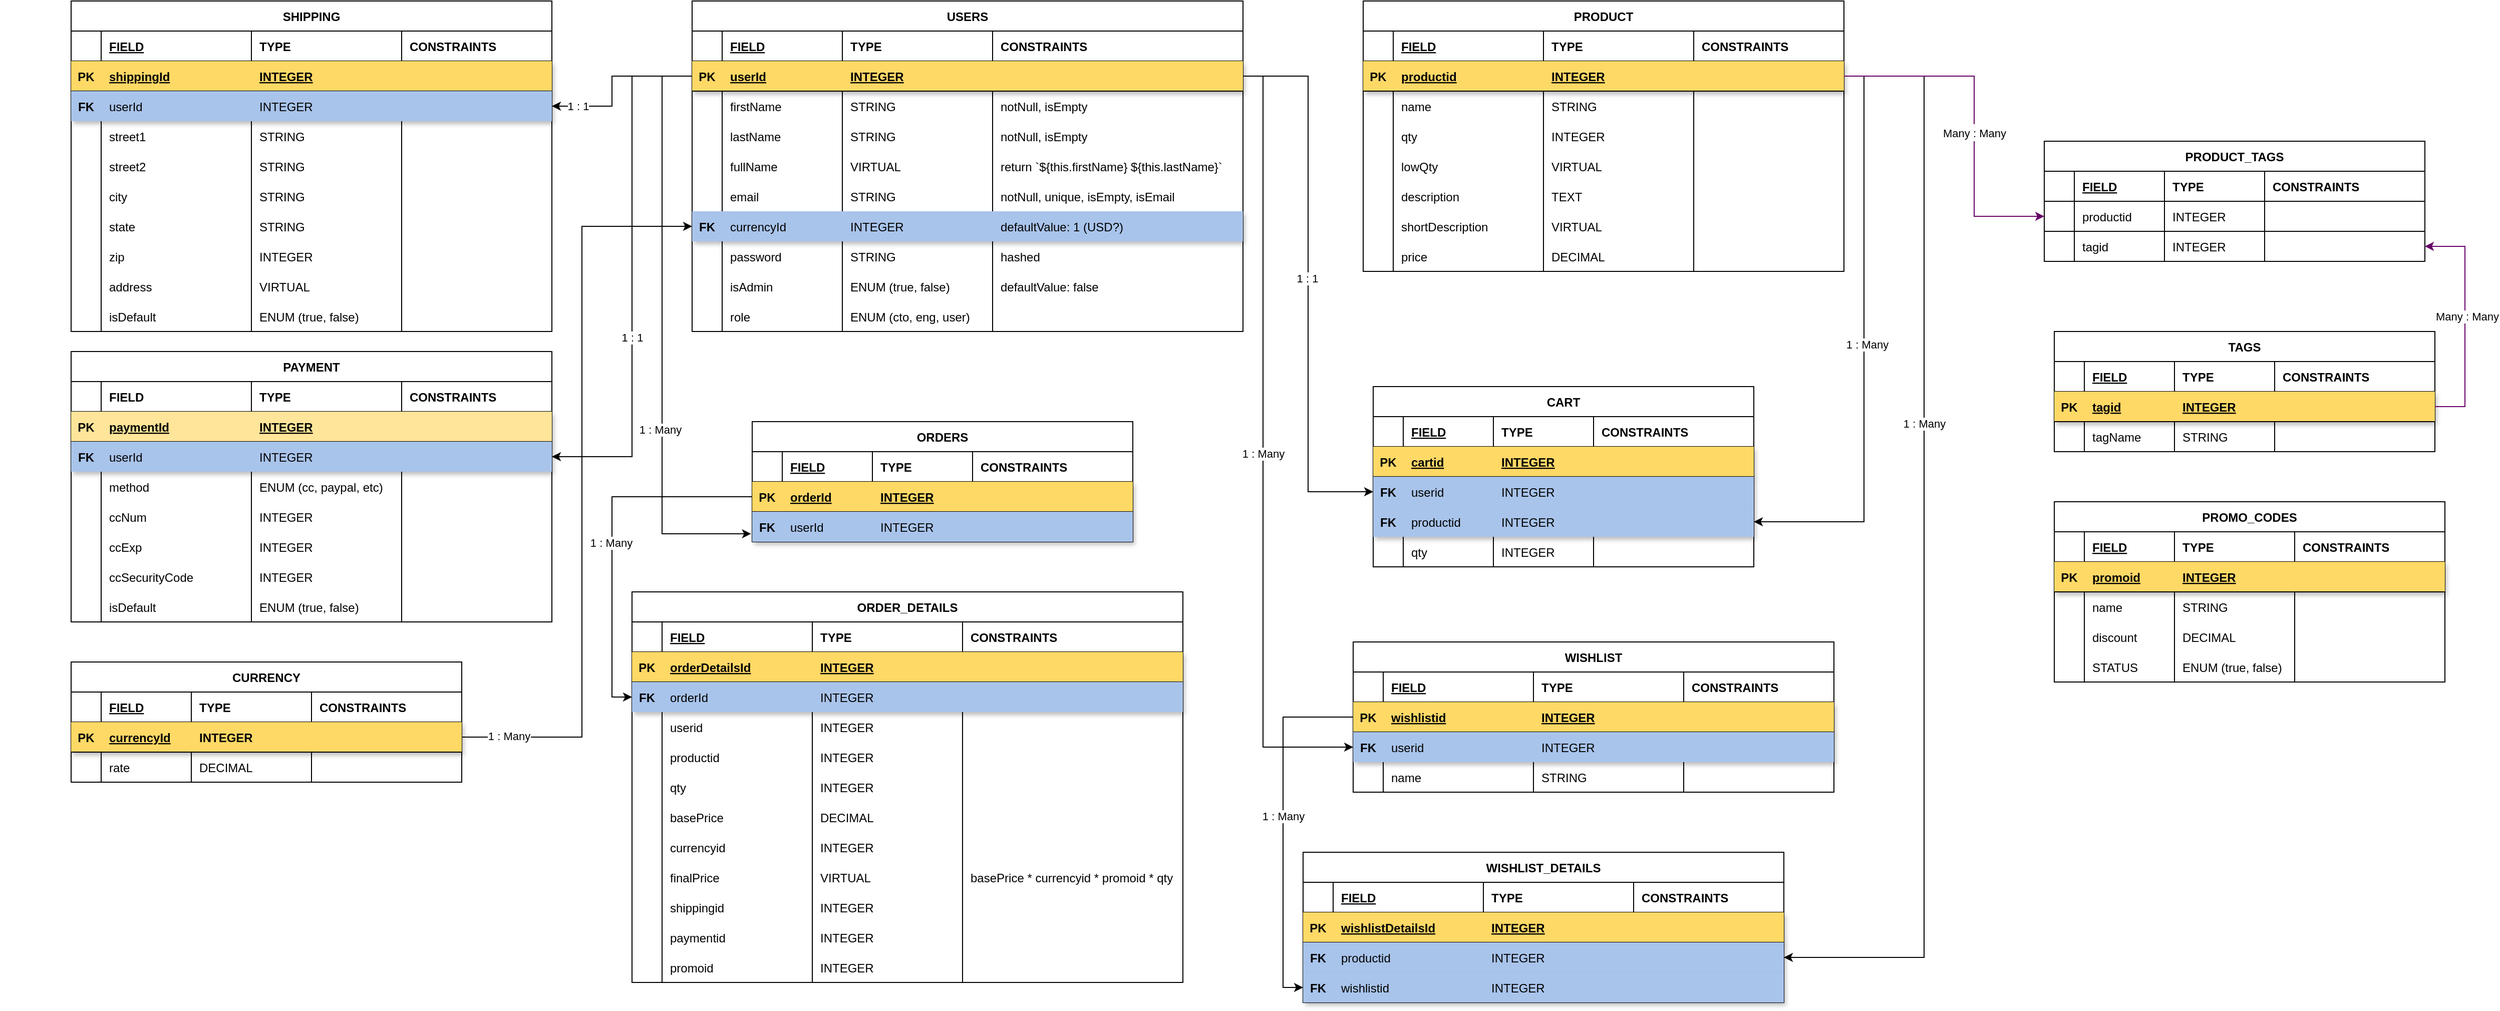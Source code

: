 <mxfile version="20.8.23" type="github">
  <diagram name="Page-1" id="a7904f86-f2b4-8e86-fa97-74104820619b">
    <mxGraphModel dx="1725" dy="1156" grid="1" gridSize="10" guides="1" tooltips="1" connect="1" arrows="1" fold="1" page="1" pageScale="1" pageWidth="1100" pageHeight="850" background="none" math="0" shadow="0">
      <root>
        <mxCell id="0" />
        <mxCell id="1" parent="0" />
        <mxCell id="SROU_eL5f-0SUdbjPZ84-18" value="USERS" style="shape=table;startSize=30;container=1;collapsible=1;childLayout=tableLayout;fixedRows=1;rowLines=0;fontStyle=1;align=center;resizeLast=1;" vertex="1" parent="1">
          <mxGeometry x="800" y="40" width="550" height="330" as="geometry">
            <mxRectangle x="110" y="130" width="80" height="30" as="alternateBounds" />
          </mxGeometry>
        </mxCell>
        <mxCell id="SROU_eL5f-0SUdbjPZ84-69" style="shape=tableRow;horizontal=0;startSize=0;swimlaneHead=0;swimlaneBody=0;fillColor=none;collapsible=0;dropTarget=0;points=[[0,0.5],[1,0.5]];portConstraint=eastwest;top=0;left=0;right=0;bottom=1;" vertex="1" parent="SROU_eL5f-0SUdbjPZ84-18">
          <mxGeometry y="30" width="550" height="30" as="geometry" />
        </mxCell>
        <mxCell id="SROU_eL5f-0SUdbjPZ84-70" style="shape=partialRectangle;connectable=0;fillColor=none;top=0;left=0;bottom=0;right=0;fontStyle=1;overflow=hidden;" vertex="1" parent="SROU_eL5f-0SUdbjPZ84-69">
          <mxGeometry width="30" height="30" as="geometry">
            <mxRectangle width="30" height="30" as="alternateBounds" />
          </mxGeometry>
        </mxCell>
        <mxCell id="SROU_eL5f-0SUdbjPZ84-71" value="FIELD" style="shape=partialRectangle;connectable=0;fillColor=none;top=0;left=0;bottom=0;right=0;align=left;spacingLeft=6;fontStyle=5;overflow=hidden;" vertex="1" parent="SROU_eL5f-0SUdbjPZ84-69">
          <mxGeometry x="30" width="120" height="30" as="geometry">
            <mxRectangle width="120" height="30" as="alternateBounds" />
          </mxGeometry>
        </mxCell>
        <mxCell id="SROU_eL5f-0SUdbjPZ84-72" value="TYPE " style="shape=partialRectangle;connectable=0;fillColor=none;top=0;left=0;bottom=0;right=0;align=left;spacingLeft=6;fontStyle=1;overflow=hidden;" vertex="1" parent="SROU_eL5f-0SUdbjPZ84-69">
          <mxGeometry x="150" width="150" height="30" as="geometry">
            <mxRectangle width="150" height="30" as="alternateBounds" />
          </mxGeometry>
        </mxCell>
        <mxCell id="SROU_eL5f-0SUdbjPZ84-73" value="CONSTRAINTS" style="shape=partialRectangle;connectable=0;fillColor=none;top=0;left=0;bottom=0;right=0;align=left;spacingLeft=6;fontStyle=1;overflow=hidden;" vertex="1" parent="SROU_eL5f-0SUdbjPZ84-69">
          <mxGeometry x="300" width="250" height="30" as="geometry">
            <mxRectangle width="250" height="30" as="alternateBounds" />
          </mxGeometry>
        </mxCell>
        <mxCell id="SROU_eL5f-0SUdbjPZ84-19" value="" style="shape=tableRow;horizontal=0;startSize=0;swimlaneHead=0;swimlaneBody=0;fillColor=#FFD966;collapsible=0;dropTarget=0;points=[[0,0.5],[1,0.5]];portConstraint=eastwest;top=0;left=0;right=0;bottom=1;shadow=1;" vertex="1" parent="SROU_eL5f-0SUdbjPZ84-18">
          <mxGeometry y="60" width="550" height="30" as="geometry" />
        </mxCell>
        <mxCell id="SROU_eL5f-0SUdbjPZ84-20" value="PK" style="shape=partialRectangle;connectable=0;fillColor=none;top=0;left=0;bottom=0;right=0;fontStyle=1;overflow=hidden;" vertex="1" parent="SROU_eL5f-0SUdbjPZ84-19">
          <mxGeometry width="30" height="30" as="geometry">
            <mxRectangle width="30" height="30" as="alternateBounds" />
          </mxGeometry>
        </mxCell>
        <mxCell id="SROU_eL5f-0SUdbjPZ84-21" value="userId" style="shape=partialRectangle;connectable=0;fillColor=none;top=0;left=0;bottom=0;right=0;align=left;spacingLeft=6;fontStyle=5;overflow=hidden;" vertex="1" parent="SROU_eL5f-0SUdbjPZ84-19">
          <mxGeometry x="30" width="120" height="30" as="geometry">
            <mxRectangle width="120" height="30" as="alternateBounds" />
          </mxGeometry>
        </mxCell>
        <mxCell id="SROU_eL5f-0SUdbjPZ84-48" value="INTEGER" style="shape=partialRectangle;connectable=0;fillColor=none;top=0;left=0;bottom=0;right=0;align=left;spacingLeft=6;fontStyle=5;overflow=hidden;" vertex="1" parent="SROU_eL5f-0SUdbjPZ84-19">
          <mxGeometry x="150" width="150" height="30" as="geometry">
            <mxRectangle width="150" height="30" as="alternateBounds" />
          </mxGeometry>
        </mxCell>
        <mxCell id="SROU_eL5f-0SUdbjPZ84-56" value="" style="shape=partialRectangle;connectable=0;fillColor=none;top=0;left=0;bottom=0;right=0;align=left;spacingLeft=6;fontStyle=1;overflow=hidden;" vertex="1" parent="SROU_eL5f-0SUdbjPZ84-19">
          <mxGeometry x="300" width="250" height="30" as="geometry">
            <mxRectangle width="250" height="30" as="alternateBounds" />
          </mxGeometry>
        </mxCell>
        <mxCell id="SROU_eL5f-0SUdbjPZ84-22" value="" style="shape=tableRow;horizontal=0;startSize=0;swimlaneHead=0;swimlaneBody=0;fillColor=none;collapsible=0;dropTarget=0;points=[[0,0.5],[1,0.5]];portConstraint=eastwest;top=0;left=0;right=0;bottom=0;" vertex="1" parent="SROU_eL5f-0SUdbjPZ84-18">
          <mxGeometry y="90" width="550" height="30" as="geometry" />
        </mxCell>
        <mxCell id="SROU_eL5f-0SUdbjPZ84-23" value="" style="shape=partialRectangle;connectable=0;fillColor=none;top=0;left=0;bottom=0;right=0;editable=1;overflow=hidden;fontStyle=1" vertex="1" parent="SROU_eL5f-0SUdbjPZ84-22">
          <mxGeometry width="30" height="30" as="geometry">
            <mxRectangle width="30" height="30" as="alternateBounds" />
          </mxGeometry>
        </mxCell>
        <mxCell id="SROU_eL5f-0SUdbjPZ84-24" value="firstName" style="shape=partialRectangle;connectable=0;fillColor=none;top=0;left=0;bottom=0;right=0;align=left;spacingLeft=6;overflow=hidden;" vertex="1" parent="SROU_eL5f-0SUdbjPZ84-22">
          <mxGeometry x="30" width="120" height="30" as="geometry">
            <mxRectangle width="120" height="30" as="alternateBounds" />
          </mxGeometry>
        </mxCell>
        <mxCell id="SROU_eL5f-0SUdbjPZ84-49" value="STRING" style="shape=partialRectangle;connectable=0;fillColor=none;top=0;left=0;bottom=0;right=0;align=left;spacingLeft=6;overflow=hidden;" vertex="1" parent="SROU_eL5f-0SUdbjPZ84-22">
          <mxGeometry x="150" width="150" height="30" as="geometry">
            <mxRectangle width="150" height="30" as="alternateBounds" />
          </mxGeometry>
        </mxCell>
        <mxCell id="SROU_eL5f-0SUdbjPZ84-57" value="notNull, isEmpty" style="shape=partialRectangle;connectable=0;fillColor=none;top=0;left=0;bottom=0;right=0;align=left;spacingLeft=6;overflow=hidden;" vertex="1" parent="SROU_eL5f-0SUdbjPZ84-22">
          <mxGeometry x="300" width="250" height="30" as="geometry">
            <mxRectangle width="250" height="30" as="alternateBounds" />
          </mxGeometry>
        </mxCell>
        <mxCell id="SROU_eL5f-0SUdbjPZ84-25" value="" style="shape=tableRow;horizontal=0;startSize=0;swimlaneHead=0;swimlaneBody=0;fillColor=none;collapsible=0;dropTarget=0;points=[[0,0.5],[1,0.5]];portConstraint=eastwest;top=0;left=0;right=0;bottom=0;" vertex="1" parent="SROU_eL5f-0SUdbjPZ84-18">
          <mxGeometry y="120" width="550" height="30" as="geometry" />
        </mxCell>
        <mxCell id="SROU_eL5f-0SUdbjPZ84-26" value="" style="shape=partialRectangle;connectable=0;fillColor=none;top=0;left=0;bottom=0;right=0;editable=1;overflow=hidden;" vertex="1" parent="SROU_eL5f-0SUdbjPZ84-25">
          <mxGeometry width="30" height="30" as="geometry">
            <mxRectangle width="30" height="30" as="alternateBounds" />
          </mxGeometry>
        </mxCell>
        <mxCell id="SROU_eL5f-0SUdbjPZ84-27" value="lastName" style="shape=partialRectangle;connectable=0;fillColor=none;top=0;left=0;bottom=0;right=0;align=left;spacingLeft=6;overflow=hidden;" vertex="1" parent="SROU_eL5f-0SUdbjPZ84-25">
          <mxGeometry x="30" width="120" height="30" as="geometry">
            <mxRectangle width="120" height="30" as="alternateBounds" />
          </mxGeometry>
        </mxCell>
        <mxCell id="SROU_eL5f-0SUdbjPZ84-50" value="STRING" style="shape=partialRectangle;connectable=0;fillColor=none;top=0;left=0;bottom=0;right=0;align=left;spacingLeft=6;overflow=hidden;" vertex="1" parent="SROU_eL5f-0SUdbjPZ84-25">
          <mxGeometry x="150" width="150" height="30" as="geometry">
            <mxRectangle width="150" height="30" as="alternateBounds" />
          </mxGeometry>
        </mxCell>
        <mxCell id="SROU_eL5f-0SUdbjPZ84-58" value="notNull, isEmpty" style="shape=partialRectangle;connectable=0;fillColor=none;top=0;left=0;bottom=0;right=0;align=left;spacingLeft=6;overflow=hidden;" vertex="1" parent="SROU_eL5f-0SUdbjPZ84-25">
          <mxGeometry x="300" width="250" height="30" as="geometry">
            <mxRectangle width="250" height="30" as="alternateBounds" />
          </mxGeometry>
        </mxCell>
        <mxCell id="SROU_eL5f-0SUdbjPZ84-64" style="shape=tableRow;horizontal=0;startSize=0;swimlaneHead=0;swimlaneBody=0;fillColor=none;collapsible=0;dropTarget=0;points=[[0,0.5],[1,0.5]];portConstraint=eastwest;top=0;left=0;right=0;bottom=0;" vertex="1" parent="SROU_eL5f-0SUdbjPZ84-18">
          <mxGeometry y="150" width="550" height="30" as="geometry" />
        </mxCell>
        <mxCell id="SROU_eL5f-0SUdbjPZ84-65" style="shape=partialRectangle;connectable=0;fillColor=none;top=0;left=0;bottom=0;right=0;editable=1;overflow=hidden;" vertex="1" parent="SROU_eL5f-0SUdbjPZ84-64">
          <mxGeometry width="30" height="30" as="geometry">
            <mxRectangle width="30" height="30" as="alternateBounds" />
          </mxGeometry>
        </mxCell>
        <mxCell id="SROU_eL5f-0SUdbjPZ84-66" value="fullName" style="shape=partialRectangle;connectable=0;fillColor=none;top=0;left=0;bottom=0;right=0;align=left;spacingLeft=6;overflow=hidden;" vertex="1" parent="SROU_eL5f-0SUdbjPZ84-64">
          <mxGeometry x="30" width="120" height="30" as="geometry">
            <mxRectangle width="120" height="30" as="alternateBounds" />
          </mxGeometry>
        </mxCell>
        <mxCell id="SROU_eL5f-0SUdbjPZ84-67" value="VIRTUAL" style="shape=partialRectangle;connectable=0;fillColor=none;top=0;left=0;bottom=0;right=0;align=left;spacingLeft=6;overflow=hidden;" vertex="1" parent="SROU_eL5f-0SUdbjPZ84-64">
          <mxGeometry x="150" width="150" height="30" as="geometry">
            <mxRectangle width="150" height="30" as="alternateBounds" />
          </mxGeometry>
        </mxCell>
        <mxCell id="SROU_eL5f-0SUdbjPZ84-68" value="return `${this.firstName} ${this.lastName}`" style="shape=partialRectangle;connectable=0;fillColor=none;top=0;left=0;bottom=0;right=0;align=left;spacingLeft=6;overflow=hidden;" vertex="1" parent="SROU_eL5f-0SUdbjPZ84-64">
          <mxGeometry x="300" width="250" height="30" as="geometry">
            <mxRectangle width="250" height="30" as="alternateBounds" />
          </mxGeometry>
        </mxCell>
        <mxCell id="SROU_eL5f-0SUdbjPZ84-28" value="" style="shape=tableRow;horizontal=0;startSize=0;swimlaneHead=0;swimlaneBody=0;fillColor=none;collapsible=0;dropTarget=0;points=[[0,0.5],[1,0.5]];portConstraint=eastwest;top=0;left=0;right=0;bottom=0;" vertex="1" parent="SROU_eL5f-0SUdbjPZ84-18">
          <mxGeometry y="180" width="550" height="30" as="geometry" />
        </mxCell>
        <mxCell id="SROU_eL5f-0SUdbjPZ84-29" value="" style="shape=partialRectangle;connectable=0;fillColor=none;top=0;left=0;bottom=0;right=0;editable=1;overflow=hidden;" vertex="1" parent="SROU_eL5f-0SUdbjPZ84-28">
          <mxGeometry width="30" height="30" as="geometry">
            <mxRectangle width="30" height="30" as="alternateBounds" />
          </mxGeometry>
        </mxCell>
        <mxCell id="SROU_eL5f-0SUdbjPZ84-30" value="email" style="shape=partialRectangle;connectable=0;fillColor=none;top=0;left=0;bottom=0;right=0;align=left;spacingLeft=6;overflow=hidden;" vertex="1" parent="SROU_eL5f-0SUdbjPZ84-28">
          <mxGeometry x="30" width="120" height="30" as="geometry">
            <mxRectangle width="120" height="30" as="alternateBounds" />
          </mxGeometry>
        </mxCell>
        <mxCell id="SROU_eL5f-0SUdbjPZ84-51" value="STRING" style="shape=partialRectangle;connectable=0;fillColor=none;top=0;left=0;bottom=0;right=0;align=left;spacingLeft=6;overflow=hidden;" vertex="1" parent="SROU_eL5f-0SUdbjPZ84-28">
          <mxGeometry x="150" width="150" height="30" as="geometry">
            <mxRectangle width="150" height="30" as="alternateBounds" />
          </mxGeometry>
        </mxCell>
        <mxCell id="SROU_eL5f-0SUdbjPZ84-59" value="notNull, unique, isEmpty, isEmail" style="shape=partialRectangle;connectable=0;fillColor=none;top=0;left=0;bottom=0;right=0;align=left;spacingLeft=6;overflow=hidden;" vertex="1" parent="SROU_eL5f-0SUdbjPZ84-28">
          <mxGeometry x="300" width="250" height="30" as="geometry">
            <mxRectangle width="250" height="30" as="alternateBounds" />
          </mxGeometry>
        </mxCell>
        <mxCell id="SROU_eL5f-0SUdbjPZ84-33" style="shape=tableRow;horizontal=0;startSize=0;swimlaneHead=0;swimlaneBody=0;fillColor=#A9C4EB;collapsible=0;dropTarget=0;points=[[0,0.5],[1,0.5]];portConstraint=eastwest;top=0;left=0;right=0;bottom=0;shadow=1;" vertex="1" parent="SROU_eL5f-0SUdbjPZ84-18">
          <mxGeometry y="210" width="550" height="30" as="geometry" />
        </mxCell>
        <mxCell id="SROU_eL5f-0SUdbjPZ84-34" value="FK" style="shape=partialRectangle;connectable=0;fillColor=none;top=0;left=0;bottom=0;right=0;editable=1;overflow=hidden;fontStyle=1" vertex="1" parent="SROU_eL5f-0SUdbjPZ84-33">
          <mxGeometry width="30" height="30" as="geometry">
            <mxRectangle width="30" height="30" as="alternateBounds" />
          </mxGeometry>
        </mxCell>
        <mxCell id="SROU_eL5f-0SUdbjPZ84-35" value="currencyId" style="shape=partialRectangle;connectable=0;fillColor=none;top=0;left=0;bottom=0;right=0;align=left;spacingLeft=6;overflow=hidden;" vertex="1" parent="SROU_eL5f-0SUdbjPZ84-33">
          <mxGeometry x="30" width="120" height="30" as="geometry">
            <mxRectangle width="120" height="30" as="alternateBounds" />
          </mxGeometry>
        </mxCell>
        <mxCell id="SROU_eL5f-0SUdbjPZ84-52" value="INTEGER" style="shape=partialRectangle;connectable=0;fillColor=none;top=0;left=0;bottom=0;right=0;align=left;spacingLeft=6;overflow=hidden;" vertex="1" parent="SROU_eL5f-0SUdbjPZ84-33">
          <mxGeometry x="150" width="150" height="30" as="geometry">
            <mxRectangle width="150" height="30" as="alternateBounds" />
          </mxGeometry>
        </mxCell>
        <mxCell id="SROU_eL5f-0SUdbjPZ84-60" value="defaultValue: 1 (USD?)" style="shape=partialRectangle;connectable=0;fillColor=none;top=0;left=0;bottom=0;right=0;align=left;spacingLeft=6;overflow=hidden;" vertex="1" parent="SROU_eL5f-0SUdbjPZ84-33">
          <mxGeometry x="300" width="250" height="30" as="geometry">
            <mxRectangle width="250" height="30" as="alternateBounds" />
          </mxGeometry>
        </mxCell>
        <mxCell id="SROU_eL5f-0SUdbjPZ84-36" style="shape=tableRow;horizontal=0;startSize=0;swimlaneHead=0;swimlaneBody=0;fillColor=none;collapsible=0;dropTarget=0;points=[[0,0.5],[1,0.5]];portConstraint=eastwest;top=0;left=0;right=0;bottom=0;" vertex="1" parent="SROU_eL5f-0SUdbjPZ84-18">
          <mxGeometry y="240" width="550" height="30" as="geometry" />
        </mxCell>
        <mxCell id="SROU_eL5f-0SUdbjPZ84-37" style="shape=partialRectangle;connectable=0;fillColor=none;top=0;left=0;bottom=0;right=0;editable=1;overflow=hidden;" vertex="1" parent="SROU_eL5f-0SUdbjPZ84-36">
          <mxGeometry width="30" height="30" as="geometry">
            <mxRectangle width="30" height="30" as="alternateBounds" />
          </mxGeometry>
        </mxCell>
        <mxCell id="SROU_eL5f-0SUdbjPZ84-38" value="password" style="shape=partialRectangle;connectable=0;fillColor=none;top=0;left=0;bottom=0;right=0;align=left;spacingLeft=6;overflow=hidden;" vertex="1" parent="SROU_eL5f-0SUdbjPZ84-36">
          <mxGeometry x="30" width="120" height="30" as="geometry">
            <mxRectangle width="120" height="30" as="alternateBounds" />
          </mxGeometry>
        </mxCell>
        <mxCell id="SROU_eL5f-0SUdbjPZ84-53" value="STRING" style="shape=partialRectangle;connectable=0;fillColor=none;top=0;left=0;bottom=0;right=0;align=left;spacingLeft=6;overflow=hidden;" vertex="1" parent="SROU_eL5f-0SUdbjPZ84-36">
          <mxGeometry x="150" width="150" height="30" as="geometry">
            <mxRectangle width="150" height="30" as="alternateBounds" />
          </mxGeometry>
        </mxCell>
        <mxCell id="SROU_eL5f-0SUdbjPZ84-61" value="hashed" style="shape=partialRectangle;connectable=0;fillColor=none;top=0;left=0;bottom=0;right=0;align=left;spacingLeft=6;overflow=hidden;" vertex="1" parent="SROU_eL5f-0SUdbjPZ84-36">
          <mxGeometry x="300" width="250" height="30" as="geometry">
            <mxRectangle width="250" height="30" as="alternateBounds" />
          </mxGeometry>
        </mxCell>
        <mxCell id="SROU_eL5f-0SUdbjPZ84-39" style="shape=tableRow;horizontal=0;startSize=0;swimlaneHead=0;swimlaneBody=0;fillColor=none;collapsible=0;dropTarget=0;points=[[0,0.5],[1,0.5]];portConstraint=eastwest;top=0;left=0;right=0;bottom=0;" vertex="1" parent="SROU_eL5f-0SUdbjPZ84-18">
          <mxGeometry y="270" width="550" height="30" as="geometry" />
        </mxCell>
        <mxCell id="SROU_eL5f-0SUdbjPZ84-40" style="shape=partialRectangle;connectable=0;fillColor=none;top=0;left=0;bottom=0;right=0;editable=1;overflow=hidden;" vertex="1" parent="SROU_eL5f-0SUdbjPZ84-39">
          <mxGeometry width="30" height="30" as="geometry">
            <mxRectangle width="30" height="30" as="alternateBounds" />
          </mxGeometry>
        </mxCell>
        <mxCell id="SROU_eL5f-0SUdbjPZ84-41" value="isAdmin" style="shape=partialRectangle;connectable=0;fillColor=none;top=0;left=0;bottom=0;right=0;align=left;spacingLeft=6;overflow=hidden;" vertex="1" parent="SROU_eL5f-0SUdbjPZ84-39">
          <mxGeometry x="30" width="120" height="30" as="geometry">
            <mxRectangle width="120" height="30" as="alternateBounds" />
          </mxGeometry>
        </mxCell>
        <mxCell id="SROU_eL5f-0SUdbjPZ84-54" value="ENUM (true, false)" style="shape=partialRectangle;connectable=0;fillColor=none;top=0;left=0;bottom=0;right=0;align=left;spacingLeft=6;overflow=hidden;" vertex="1" parent="SROU_eL5f-0SUdbjPZ84-39">
          <mxGeometry x="150" width="150" height="30" as="geometry">
            <mxRectangle width="150" height="30" as="alternateBounds" />
          </mxGeometry>
        </mxCell>
        <mxCell id="SROU_eL5f-0SUdbjPZ84-62" value="defaultValue: false" style="shape=partialRectangle;connectable=0;fillColor=none;top=0;left=0;bottom=0;right=0;align=left;spacingLeft=6;overflow=hidden;" vertex="1" parent="SROU_eL5f-0SUdbjPZ84-39">
          <mxGeometry x="300" width="250" height="30" as="geometry">
            <mxRectangle width="250" height="30" as="alternateBounds" />
          </mxGeometry>
        </mxCell>
        <mxCell id="SROU_eL5f-0SUdbjPZ84-42" style="shape=tableRow;horizontal=0;startSize=0;swimlaneHead=0;swimlaneBody=0;fillColor=none;collapsible=0;dropTarget=0;points=[[0,0.5],[1,0.5]];portConstraint=eastwest;top=0;left=0;right=0;bottom=0;" vertex="1" parent="SROU_eL5f-0SUdbjPZ84-18">
          <mxGeometry y="300" width="550" height="30" as="geometry" />
        </mxCell>
        <mxCell id="SROU_eL5f-0SUdbjPZ84-43" style="shape=partialRectangle;connectable=0;fillColor=none;top=0;left=0;bottom=0;right=0;editable=1;overflow=hidden;" vertex="1" parent="SROU_eL5f-0SUdbjPZ84-42">
          <mxGeometry width="30" height="30" as="geometry">
            <mxRectangle width="30" height="30" as="alternateBounds" />
          </mxGeometry>
        </mxCell>
        <mxCell id="SROU_eL5f-0SUdbjPZ84-44" value="role" style="shape=partialRectangle;connectable=0;fillColor=none;top=0;left=0;bottom=0;right=0;align=left;spacingLeft=6;overflow=hidden;" vertex="1" parent="SROU_eL5f-0SUdbjPZ84-42">
          <mxGeometry x="30" width="120" height="30" as="geometry">
            <mxRectangle width="120" height="30" as="alternateBounds" />
          </mxGeometry>
        </mxCell>
        <mxCell id="SROU_eL5f-0SUdbjPZ84-55" value="ENUM (cto, eng, user)" style="shape=partialRectangle;connectable=0;fillColor=none;top=0;left=0;bottom=0;right=0;align=left;spacingLeft=6;overflow=hidden;" vertex="1" parent="SROU_eL5f-0SUdbjPZ84-42">
          <mxGeometry x="150" width="150" height="30" as="geometry">
            <mxRectangle width="150" height="30" as="alternateBounds" />
          </mxGeometry>
        </mxCell>
        <mxCell id="SROU_eL5f-0SUdbjPZ84-63" style="shape=partialRectangle;connectable=0;fillColor=none;top=0;left=0;bottom=0;right=0;align=left;spacingLeft=6;overflow=hidden;" vertex="1" parent="SROU_eL5f-0SUdbjPZ84-42">
          <mxGeometry x="300" width="250" height="30" as="geometry">
            <mxRectangle width="250" height="30" as="alternateBounds" />
          </mxGeometry>
        </mxCell>
        <mxCell id="SROU_eL5f-0SUdbjPZ84-31" value="" style="shape=partialRectangle;connectable=0;fillColor=none;top=0;left=0;bottom=0;right=0;editable=1;overflow=hidden;" vertex="1" parent="1">
          <mxGeometry x="110" y="280" width="30" height="30" as="geometry">
            <mxRectangle width="30" height="30" as="alternateBounds" />
          </mxGeometry>
        </mxCell>
        <mxCell id="SROU_eL5f-0SUdbjPZ84-74" value="SHIPPING" style="shape=table;startSize=30;container=1;collapsible=1;childLayout=tableLayout;fixedRows=1;rowLines=0;fontStyle=1;align=center;resizeLast=1;fillColor=#FFFFFF;" vertex="1" parent="1">
          <mxGeometry x="180" y="40" width="480" height="330" as="geometry">
            <mxRectangle x="180" y="40" width="80" height="30" as="alternateBounds" />
          </mxGeometry>
        </mxCell>
        <mxCell id="SROU_eL5f-0SUdbjPZ84-75" style="shape=tableRow;horizontal=0;startSize=0;swimlaneHead=0;swimlaneBody=0;fillColor=none;collapsible=0;dropTarget=0;points=[[0,0.5],[1,0.5]];portConstraint=eastwest;top=0;left=0;right=0;bottom=1;" vertex="1" parent="SROU_eL5f-0SUdbjPZ84-74">
          <mxGeometry y="30" width="480" height="30" as="geometry" />
        </mxCell>
        <mxCell id="SROU_eL5f-0SUdbjPZ84-76" style="shape=partialRectangle;connectable=0;fillColor=none;top=0;left=0;bottom=0;right=0;fontStyle=1;overflow=hidden;" vertex="1" parent="SROU_eL5f-0SUdbjPZ84-75">
          <mxGeometry width="30" height="30" as="geometry">
            <mxRectangle width="30" height="30" as="alternateBounds" />
          </mxGeometry>
        </mxCell>
        <mxCell id="SROU_eL5f-0SUdbjPZ84-77" value="FIELD" style="shape=partialRectangle;connectable=0;fillColor=none;top=0;left=0;bottom=0;right=0;align=left;spacingLeft=6;fontStyle=5;overflow=hidden;" vertex="1" parent="SROU_eL5f-0SUdbjPZ84-75">
          <mxGeometry x="30" width="150" height="30" as="geometry">
            <mxRectangle width="150" height="30" as="alternateBounds" />
          </mxGeometry>
        </mxCell>
        <mxCell id="SROU_eL5f-0SUdbjPZ84-78" value="TYPE " style="shape=partialRectangle;connectable=0;fillColor=none;top=0;left=0;bottom=0;right=0;align=left;spacingLeft=6;fontStyle=1;overflow=hidden;" vertex="1" parent="SROU_eL5f-0SUdbjPZ84-75">
          <mxGeometry x="180" width="150" height="30" as="geometry">
            <mxRectangle width="150" height="30" as="alternateBounds" />
          </mxGeometry>
        </mxCell>
        <mxCell id="SROU_eL5f-0SUdbjPZ84-79" value="CONSTRAINTS" style="shape=partialRectangle;connectable=0;fillColor=none;top=0;left=0;bottom=0;right=0;align=left;spacingLeft=6;fontStyle=1;overflow=hidden;" vertex="1" parent="SROU_eL5f-0SUdbjPZ84-75">
          <mxGeometry x="330" width="150" height="30" as="geometry">
            <mxRectangle width="150" height="30" as="alternateBounds" />
          </mxGeometry>
        </mxCell>
        <mxCell id="SROU_eL5f-0SUdbjPZ84-80" value="" style="shape=tableRow;horizontal=0;startSize=0;swimlaneHead=0;swimlaneBody=0;fillColor=#FFD966;collapsible=0;dropTarget=0;points=[[0,0.5],[1,0.5]];portConstraint=eastwest;top=0;left=0;right=0;bottom=1;shadow=1;" vertex="1" parent="SROU_eL5f-0SUdbjPZ84-74">
          <mxGeometry y="60" width="480" height="30" as="geometry" />
        </mxCell>
        <mxCell id="SROU_eL5f-0SUdbjPZ84-81" value="PK" style="shape=partialRectangle;connectable=0;fillColor=none;top=0;left=0;bottom=0;right=0;fontStyle=1;overflow=hidden;strokeColor=#FF0000;" vertex="1" parent="SROU_eL5f-0SUdbjPZ84-80">
          <mxGeometry width="30" height="30" as="geometry">
            <mxRectangle width="30" height="30" as="alternateBounds" />
          </mxGeometry>
        </mxCell>
        <mxCell id="SROU_eL5f-0SUdbjPZ84-82" value="shippingId" style="shape=partialRectangle;connectable=0;fillColor=none;top=0;left=0;bottom=0;right=0;align=left;spacingLeft=6;fontStyle=5;overflow=hidden;strokeColor=#FF0000;" vertex="1" parent="SROU_eL5f-0SUdbjPZ84-80">
          <mxGeometry x="30" width="150" height="30" as="geometry">
            <mxRectangle width="150" height="30" as="alternateBounds" />
          </mxGeometry>
        </mxCell>
        <mxCell id="SROU_eL5f-0SUdbjPZ84-83" value="INTEGER" style="shape=partialRectangle;connectable=0;fillColor=none;top=0;left=0;bottom=0;right=0;align=left;spacingLeft=6;fontStyle=5;overflow=hidden;strokeColor=#FF0000;" vertex="1" parent="SROU_eL5f-0SUdbjPZ84-80">
          <mxGeometry x="180" width="150" height="30" as="geometry">
            <mxRectangle width="150" height="30" as="alternateBounds" />
          </mxGeometry>
        </mxCell>
        <mxCell id="SROU_eL5f-0SUdbjPZ84-84" value="" style="shape=partialRectangle;connectable=0;fillColor=none;top=0;left=0;bottom=0;right=0;align=left;spacingLeft=6;fontStyle=1;overflow=hidden;strokeColor=#FF0000;" vertex="1" parent="SROU_eL5f-0SUdbjPZ84-80">
          <mxGeometry x="330" width="150" height="30" as="geometry">
            <mxRectangle width="150" height="30" as="alternateBounds" />
          </mxGeometry>
        </mxCell>
        <mxCell id="SROU_eL5f-0SUdbjPZ84-125" style="shape=tableRow;horizontal=0;startSize=0;swimlaneHead=0;swimlaneBody=0;fillColor=#A9C4EB;collapsible=0;dropTarget=0;points=[[0,0.5],[1,0.5]];portConstraint=eastwest;top=0;left=0;right=0;bottom=0;shadow=1;" vertex="1" parent="SROU_eL5f-0SUdbjPZ84-74">
          <mxGeometry y="90" width="480" height="30" as="geometry" />
        </mxCell>
        <mxCell id="SROU_eL5f-0SUdbjPZ84-126" value="FK" style="shape=partialRectangle;connectable=0;fillColor=none;top=0;left=0;bottom=0;right=0;editable=1;overflow=hidden;fontStyle=1" vertex="1" parent="SROU_eL5f-0SUdbjPZ84-125">
          <mxGeometry width="30" height="30" as="geometry">
            <mxRectangle width="30" height="30" as="alternateBounds" />
          </mxGeometry>
        </mxCell>
        <mxCell id="SROU_eL5f-0SUdbjPZ84-127" value="userId" style="shape=partialRectangle;connectable=0;fillColor=none;top=0;left=0;bottom=0;right=0;align=left;spacingLeft=6;overflow=hidden;" vertex="1" parent="SROU_eL5f-0SUdbjPZ84-125">
          <mxGeometry x="30" width="150" height="30" as="geometry">
            <mxRectangle width="150" height="30" as="alternateBounds" />
          </mxGeometry>
        </mxCell>
        <mxCell id="SROU_eL5f-0SUdbjPZ84-128" value="INTEGER" style="shape=partialRectangle;connectable=0;fillColor=none;top=0;left=0;bottom=0;right=0;align=left;spacingLeft=6;overflow=hidden;" vertex="1" parent="SROU_eL5f-0SUdbjPZ84-125">
          <mxGeometry x="180" width="150" height="30" as="geometry">
            <mxRectangle width="150" height="30" as="alternateBounds" />
          </mxGeometry>
        </mxCell>
        <mxCell id="SROU_eL5f-0SUdbjPZ84-129" style="shape=partialRectangle;connectable=0;fillColor=none;top=0;left=0;bottom=0;right=0;align=left;spacingLeft=6;overflow=hidden;" vertex="1" parent="SROU_eL5f-0SUdbjPZ84-125">
          <mxGeometry x="330" width="150" height="30" as="geometry">
            <mxRectangle width="150" height="30" as="alternateBounds" />
          </mxGeometry>
        </mxCell>
        <mxCell id="SROU_eL5f-0SUdbjPZ84-85" value="" style="shape=tableRow;horizontal=0;startSize=0;swimlaneHead=0;swimlaneBody=0;fillColor=none;collapsible=0;dropTarget=0;points=[[0,0.5],[1,0.5]];portConstraint=eastwest;top=0;left=0;right=0;bottom=0;" vertex="1" parent="SROU_eL5f-0SUdbjPZ84-74">
          <mxGeometry y="120" width="480" height="30" as="geometry" />
        </mxCell>
        <mxCell id="SROU_eL5f-0SUdbjPZ84-86" value="" style="shape=partialRectangle;connectable=0;fillColor=none;top=0;left=0;bottom=0;right=0;editable=1;overflow=hidden;fontStyle=1" vertex="1" parent="SROU_eL5f-0SUdbjPZ84-85">
          <mxGeometry width="30" height="30" as="geometry">
            <mxRectangle width="30" height="30" as="alternateBounds" />
          </mxGeometry>
        </mxCell>
        <mxCell id="SROU_eL5f-0SUdbjPZ84-87" value="street1" style="shape=partialRectangle;connectable=0;fillColor=none;top=0;left=0;bottom=0;right=0;align=left;spacingLeft=6;overflow=hidden;" vertex="1" parent="SROU_eL5f-0SUdbjPZ84-85">
          <mxGeometry x="30" width="150" height="30" as="geometry">
            <mxRectangle width="150" height="30" as="alternateBounds" />
          </mxGeometry>
        </mxCell>
        <mxCell id="SROU_eL5f-0SUdbjPZ84-88" value="STRING" style="shape=partialRectangle;connectable=0;fillColor=none;top=0;left=0;bottom=0;right=0;align=left;spacingLeft=6;overflow=hidden;" vertex="1" parent="SROU_eL5f-0SUdbjPZ84-85">
          <mxGeometry x="180" width="150" height="30" as="geometry">
            <mxRectangle width="150" height="30" as="alternateBounds" />
          </mxGeometry>
        </mxCell>
        <mxCell id="SROU_eL5f-0SUdbjPZ84-89" style="shape=partialRectangle;connectable=0;fillColor=none;top=0;left=0;bottom=0;right=0;align=left;spacingLeft=6;overflow=hidden;" vertex="1" parent="SROU_eL5f-0SUdbjPZ84-85">
          <mxGeometry x="330" width="150" height="30" as="geometry">
            <mxRectangle width="150" height="30" as="alternateBounds" />
          </mxGeometry>
        </mxCell>
        <mxCell id="SROU_eL5f-0SUdbjPZ84-90" value="" style="shape=tableRow;horizontal=0;startSize=0;swimlaneHead=0;swimlaneBody=0;fillColor=none;collapsible=0;dropTarget=0;points=[[0,0.5],[1,0.5]];portConstraint=eastwest;top=0;left=0;right=0;bottom=0;" vertex="1" parent="SROU_eL5f-0SUdbjPZ84-74">
          <mxGeometry y="150" width="480" height="30" as="geometry" />
        </mxCell>
        <mxCell id="SROU_eL5f-0SUdbjPZ84-91" value="" style="shape=partialRectangle;connectable=0;fillColor=none;top=0;left=0;bottom=0;right=0;editable=1;overflow=hidden;" vertex="1" parent="SROU_eL5f-0SUdbjPZ84-90">
          <mxGeometry width="30" height="30" as="geometry">
            <mxRectangle width="30" height="30" as="alternateBounds" />
          </mxGeometry>
        </mxCell>
        <mxCell id="SROU_eL5f-0SUdbjPZ84-92" value="street2" style="shape=partialRectangle;connectable=0;fillColor=none;top=0;left=0;bottom=0;right=0;align=left;spacingLeft=6;overflow=hidden;" vertex="1" parent="SROU_eL5f-0SUdbjPZ84-90">
          <mxGeometry x="30" width="150" height="30" as="geometry">
            <mxRectangle width="150" height="30" as="alternateBounds" />
          </mxGeometry>
        </mxCell>
        <mxCell id="SROU_eL5f-0SUdbjPZ84-93" value="STRING" style="shape=partialRectangle;connectable=0;fillColor=none;top=0;left=0;bottom=0;right=0;align=left;spacingLeft=6;overflow=hidden;" vertex="1" parent="SROU_eL5f-0SUdbjPZ84-90">
          <mxGeometry x="180" width="150" height="30" as="geometry">
            <mxRectangle width="150" height="30" as="alternateBounds" />
          </mxGeometry>
        </mxCell>
        <mxCell id="SROU_eL5f-0SUdbjPZ84-94" style="shape=partialRectangle;connectable=0;fillColor=none;top=0;left=0;bottom=0;right=0;align=left;spacingLeft=6;overflow=hidden;" vertex="1" parent="SROU_eL5f-0SUdbjPZ84-90">
          <mxGeometry x="330" width="150" height="30" as="geometry">
            <mxRectangle width="150" height="30" as="alternateBounds" />
          </mxGeometry>
        </mxCell>
        <mxCell id="SROU_eL5f-0SUdbjPZ84-95" style="shape=tableRow;horizontal=0;startSize=0;swimlaneHead=0;swimlaneBody=0;fillColor=none;collapsible=0;dropTarget=0;points=[[0,0.5],[1,0.5]];portConstraint=eastwest;top=0;left=0;right=0;bottom=0;" vertex="1" parent="SROU_eL5f-0SUdbjPZ84-74">
          <mxGeometry y="180" width="480" height="30" as="geometry" />
        </mxCell>
        <mxCell id="SROU_eL5f-0SUdbjPZ84-96" style="shape=partialRectangle;connectable=0;fillColor=none;top=0;left=0;bottom=0;right=0;editable=1;overflow=hidden;" vertex="1" parent="SROU_eL5f-0SUdbjPZ84-95">
          <mxGeometry width="30" height="30" as="geometry">
            <mxRectangle width="30" height="30" as="alternateBounds" />
          </mxGeometry>
        </mxCell>
        <mxCell id="SROU_eL5f-0SUdbjPZ84-97" value="city" style="shape=partialRectangle;connectable=0;fillColor=none;top=0;left=0;bottom=0;right=0;align=left;spacingLeft=6;overflow=hidden;" vertex="1" parent="SROU_eL5f-0SUdbjPZ84-95">
          <mxGeometry x="30" width="150" height="30" as="geometry">
            <mxRectangle width="150" height="30" as="alternateBounds" />
          </mxGeometry>
        </mxCell>
        <mxCell id="SROU_eL5f-0SUdbjPZ84-98" value="STRING" style="shape=partialRectangle;connectable=0;fillColor=none;top=0;left=0;bottom=0;right=0;align=left;spacingLeft=6;overflow=hidden;" vertex="1" parent="SROU_eL5f-0SUdbjPZ84-95">
          <mxGeometry x="180" width="150" height="30" as="geometry">
            <mxRectangle width="150" height="30" as="alternateBounds" />
          </mxGeometry>
        </mxCell>
        <mxCell id="SROU_eL5f-0SUdbjPZ84-99" style="shape=partialRectangle;connectable=0;fillColor=none;top=0;left=0;bottom=0;right=0;align=left;spacingLeft=6;overflow=hidden;" vertex="1" parent="SROU_eL5f-0SUdbjPZ84-95">
          <mxGeometry x="330" width="150" height="30" as="geometry">
            <mxRectangle width="150" height="30" as="alternateBounds" />
          </mxGeometry>
        </mxCell>
        <mxCell id="SROU_eL5f-0SUdbjPZ84-100" value="" style="shape=tableRow;horizontal=0;startSize=0;swimlaneHead=0;swimlaneBody=0;fillColor=none;collapsible=0;dropTarget=0;points=[[0,0.5],[1,0.5]];portConstraint=eastwest;top=0;left=0;right=0;bottom=0;" vertex="1" parent="SROU_eL5f-0SUdbjPZ84-74">
          <mxGeometry y="210" width="480" height="30" as="geometry" />
        </mxCell>
        <mxCell id="SROU_eL5f-0SUdbjPZ84-101" value="" style="shape=partialRectangle;connectable=0;fillColor=none;top=0;left=0;bottom=0;right=0;editable=1;overflow=hidden;" vertex="1" parent="SROU_eL5f-0SUdbjPZ84-100">
          <mxGeometry width="30" height="30" as="geometry">
            <mxRectangle width="30" height="30" as="alternateBounds" />
          </mxGeometry>
        </mxCell>
        <mxCell id="SROU_eL5f-0SUdbjPZ84-102" value="state" style="shape=partialRectangle;connectable=0;fillColor=none;top=0;left=0;bottom=0;right=0;align=left;spacingLeft=6;overflow=hidden;" vertex="1" parent="SROU_eL5f-0SUdbjPZ84-100">
          <mxGeometry x="30" width="150" height="30" as="geometry">
            <mxRectangle width="150" height="30" as="alternateBounds" />
          </mxGeometry>
        </mxCell>
        <mxCell id="SROU_eL5f-0SUdbjPZ84-103" value="STRING" style="shape=partialRectangle;connectable=0;fillColor=none;top=0;left=0;bottom=0;right=0;align=left;spacingLeft=6;overflow=hidden;" vertex="1" parent="SROU_eL5f-0SUdbjPZ84-100">
          <mxGeometry x="180" width="150" height="30" as="geometry">
            <mxRectangle width="150" height="30" as="alternateBounds" />
          </mxGeometry>
        </mxCell>
        <mxCell id="SROU_eL5f-0SUdbjPZ84-104" style="shape=partialRectangle;connectable=0;fillColor=none;top=0;left=0;bottom=0;right=0;align=left;spacingLeft=6;overflow=hidden;" vertex="1" parent="SROU_eL5f-0SUdbjPZ84-100">
          <mxGeometry x="330" width="150" height="30" as="geometry">
            <mxRectangle width="150" height="30" as="alternateBounds" />
          </mxGeometry>
        </mxCell>
        <mxCell id="SROU_eL5f-0SUdbjPZ84-105" style="shape=tableRow;horizontal=0;startSize=0;swimlaneHead=0;swimlaneBody=0;fillColor=none;collapsible=0;dropTarget=0;points=[[0,0.5],[1,0.5]];portConstraint=eastwest;top=0;left=0;right=0;bottom=0;" vertex="1" parent="SROU_eL5f-0SUdbjPZ84-74">
          <mxGeometry y="240" width="480" height="30" as="geometry" />
        </mxCell>
        <mxCell id="SROU_eL5f-0SUdbjPZ84-106" value="" style="shape=partialRectangle;connectable=0;fillColor=none;top=0;left=0;bottom=0;right=0;editable=1;overflow=hidden;fontStyle=1" vertex="1" parent="SROU_eL5f-0SUdbjPZ84-105">
          <mxGeometry width="30" height="30" as="geometry">
            <mxRectangle width="30" height="30" as="alternateBounds" />
          </mxGeometry>
        </mxCell>
        <mxCell id="SROU_eL5f-0SUdbjPZ84-107" value="zip" style="shape=partialRectangle;connectable=0;fillColor=none;top=0;left=0;bottom=0;right=0;align=left;spacingLeft=6;overflow=hidden;" vertex="1" parent="SROU_eL5f-0SUdbjPZ84-105">
          <mxGeometry x="30" width="150" height="30" as="geometry">
            <mxRectangle width="150" height="30" as="alternateBounds" />
          </mxGeometry>
        </mxCell>
        <mxCell id="SROU_eL5f-0SUdbjPZ84-108" value="INTEGER" style="shape=partialRectangle;connectable=0;fillColor=none;top=0;left=0;bottom=0;right=0;align=left;spacingLeft=6;overflow=hidden;" vertex="1" parent="SROU_eL5f-0SUdbjPZ84-105">
          <mxGeometry x="180" width="150" height="30" as="geometry">
            <mxRectangle width="150" height="30" as="alternateBounds" />
          </mxGeometry>
        </mxCell>
        <mxCell id="SROU_eL5f-0SUdbjPZ84-109" style="shape=partialRectangle;connectable=0;fillColor=none;top=0;left=0;bottom=0;right=0;align=left;spacingLeft=6;overflow=hidden;" vertex="1" parent="SROU_eL5f-0SUdbjPZ84-105">
          <mxGeometry x="330" width="150" height="30" as="geometry">
            <mxRectangle width="150" height="30" as="alternateBounds" />
          </mxGeometry>
        </mxCell>
        <mxCell id="SROU_eL5f-0SUdbjPZ84-110" style="shape=tableRow;horizontal=0;startSize=0;swimlaneHead=0;swimlaneBody=0;fillColor=none;collapsible=0;dropTarget=0;points=[[0,0.5],[1,0.5]];portConstraint=eastwest;top=0;left=0;right=0;bottom=0;" vertex="1" parent="SROU_eL5f-0SUdbjPZ84-74">
          <mxGeometry y="270" width="480" height="30" as="geometry" />
        </mxCell>
        <mxCell id="SROU_eL5f-0SUdbjPZ84-111" style="shape=partialRectangle;connectable=0;fillColor=none;top=0;left=0;bottom=0;right=0;editable=1;overflow=hidden;" vertex="1" parent="SROU_eL5f-0SUdbjPZ84-110">
          <mxGeometry width="30" height="30" as="geometry">
            <mxRectangle width="30" height="30" as="alternateBounds" />
          </mxGeometry>
        </mxCell>
        <mxCell id="SROU_eL5f-0SUdbjPZ84-112" value="address" style="shape=partialRectangle;connectable=0;fillColor=none;top=0;left=0;bottom=0;right=0;align=left;spacingLeft=6;overflow=hidden;" vertex="1" parent="SROU_eL5f-0SUdbjPZ84-110">
          <mxGeometry x="30" width="150" height="30" as="geometry">
            <mxRectangle width="150" height="30" as="alternateBounds" />
          </mxGeometry>
        </mxCell>
        <mxCell id="SROU_eL5f-0SUdbjPZ84-113" value="VIRTUAL" style="shape=partialRectangle;connectable=0;fillColor=none;top=0;left=0;bottom=0;right=0;align=left;spacingLeft=6;overflow=hidden;" vertex="1" parent="SROU_eL5f-0SUdbjPZ84-110">
          <mxGeometry x="180" width="150" height="30" as="geometry">
            <mxRectangle width="150" height="30" as="alternateBounds" />
          </mxGeometry>
        </mxCell>
        <mxCell id="SROU_eL5f-0SUdbjPZ84-114" style="shape=partialRectangle;connectable=0;fillColor=none;top=0;left=0;bottom=0;right=0;align=left;spacingLeft=6;overflow=hidden;" vertex="1" parent="SROU_eL5f-0SUdbjPZ84-110">
          <mxGeometry x="330" width="150" height="30" as="geometry">
            <mxRectangle width="150" height="30" as="alternateBounds" />
          </mxGeometry>
        </mxCell>
        <mxCell id="SROU_eL5f-0SUdbjPZ84-130" style="shape=tableRow;horizontal=0;startSize=0;swimlaneHead=0;swimlaneBody=0;fillColor=none;collapsible=0;dropTarget=0;points=[[0,0.5],[1,0.5]];portConstraint=eastwest;top=0;left=0;right=0;bottom=0;" vertex="1" parent="SROU_eL5f-0SUdbjPZ84-74">
          <mxGeometry y="300" width="480" height="30" as="geometry" />
        </mxCell>
        <mxCell id="SROU_eL5f-0SUdbjPZ84-131" style="shape=partialRectangle;connectable=0;fillColor=none;top=0;left=0;bottom=0;right=0;editable=1;overflow=hidden;" vertex="1" parent="SROU_eL5f-0SUdbjPZ84-130">
          <mxGeometry width="30" height="30" as="geometry">
            <mxRectangle width="30" height="30" as="alternateBounds" />
          </mxGeometry>
        </mxCell>
        <mxCell id="SROU_eL5f-0SUdbjPZ84-132" value="isDefault " style="shape=partialRectangle;connectable=0;fillColor=none;top=0;left=0;bottom=0;right=0;align=left;spacingLeft=6;overflow=hidden;" vertex="1" parent="SROU_eL5f-0SUdbjPZ84-130">
          <mxGeometry x="30" width="150" height="30" as="geometry">
            <mxRectangle width="150" height="30" as="alternateBounds" />
          </mxGeometry>
        </mxCell>
        <mxCell id="SROU_eL5f-0SUdbjPZ84-133" value="ENUM (true, false)" style="shape=partialRectangle;connectable=0;fillColor=none;top=0;left=0;bottom=0;right=0;align=left;spacingLeft=6;overflow=hidden;" vertex="1" parent="SROU_eL5f-0SUdbjPZ84-130">
          <mxGeometry x="180" width="150" height="30" as="geometry">
            <mxRectangle width="150" height="30" as="alternateBounds" />
          </mxGeometry>
        </mxCell>
        <mxCell id="SROU_eL5f-0SUdbjPZ84-134" value="" style="shape=partialRectangle;connectable=0;fillColor=none;top=0;left=0;bottom=0;right=0;align=left;spacingLeft=6;overflow=hidden;" vertex="1" parent="SROU_eL5f-0SUdbjPZ84-130">
          <mxGeometry x="330" width="150" height="30" as="geometry">
            <mxRectangle width="150" height="30" as="alternateBounds" />
          </mxGeometry>
        </mxCell>
        <mxCell id="SROU_eL5f-0SUdbjPZ84-136" value="PAYMENT" style="shape=table;startSize=30;container=1;collapsible=1;childLayout=tableLayout;fixedRows=1;rowLines=0;fontStyle=1;align=center;resizeLast=1;" vertex="1" parent="1">
          <mxGeometry x="180" y="390" width="480" height="270" as="geometry">
            <mxRectangle x="110" y="130" width="80" height="30" as="alternateBounds" />
          </mxGeometry>
        </mxCell>
        <mxCell id="SROU_eL5f-0SUdbjPZ84-137" style="shape=tableRow;horizontal=0;startSize=0;swimlaneHead=0;swimlaneBody=0;fillColor=none;collapsible=0;dropTarget=0;points=[[0,0.5],[1,0.5]];portConstraint=eastwest;top=0;left=0;right=0;bottom=1;" vertex="1" parent="SROU_eL5f-0SUdbjPZ84-136">
          <mxGeometry y="30" width="480" height="30" as="geometry" />
        </mxCell>
        <mxCell id="SROU_eL5f-0SUdbjPZ84-138" style="shape=partialRectangle;connectable=0;fillColor=none;top=0;left=0;bottom=0;right=0;fontStyle=1;overflow=hidden;" vertex="1" parent="SROU_eL5f-0SUdbjPZ84-137">
          <mxGeometry width="30" height="30" as="geometry">
            <mxRectangle width="30" height="30" as="alternateBounds" />
          </mxGeometry>
        </mxCell>
        <mxCell id="SROU_eL5f-0SUdbjPZ84-139" value="FIELD" style="shape=partialRectangle;connectable=0;fillColor=none;top=0;left=0;bottom=0;right=0;align=left;spacingLeft=6;fontStyle=1;overflow=hidden;" vertex="1" parent="SROU_eL5f-0SUdbjPZ84-137">
          <mxGeometry x="30" width="150" height="30" as="geometry">
            <mxRectangle width="150" height="30" as="alternateBounds" />
          </mxGeometry>
        </mxCell>
        <mxCell id="SROU_eL5f-0SUdbjPZ84-140" value="TYPE " style="shape=partialRectangle;connectable=0;fillColor=none;top=0;left=0;bottom=0;right=0;align=left;spacingLeft=6;fontStyle=1;overflow=hidden;" vertex="1" parent="SROU_eL5f-0SUdbjPZ84-137">
          <mxGeometry x="180" width="150" height="30" as="geometry">
            <mxRectangle width="150" height="30" as="alternateBounds" />
          </mxGeometry>
        </mxCell>
        <mxCell id="SROU_eL5f-0SUdbjPZ84-141" value="CONSTRAINTS" style="shape=partialRectangle;connectable=0;fillColor=none;top=0;left=0;bottom=0;right=0;align=left;spacingLeft=6;fontStyle=1;overflow=hidden;" vertex="1" parent="SROU_eL5f-0SUdbjPZ84-137">
          <mxGeometry x="330" width="150" height="30" as="geometry">
            <mxRectangle width="150" height="30" as="alternateBounds" />
          </mxGeometry>
        </mxCell>
        <mxCell id="SROU_eL5f-0SUdbjPZ84-142" value="" style="shape=tableRow;horizontal=0;startSize=0;swimlaneHead=0;swimlaneBody=0;fillColor=#FFE599;collapsible=0;dropTarget=0;points=[[0,0.5],[1,0.5]];portConstraint=eastwest;top=0;left=0;right=0;bottom=1;fontStyle=5;shadow=1;" vertex="1" parent="SROU_eL5f-0SUdbjPZ84-136">
          <mxGeometry y="60" width="480" height="30" as="geometry" />
        </mxCell>
        <mxCell id="SROU_eL5f-0SUdbjPZ84-143" value="PK" style="shape=partialRectangle;connectable=0;fillColor=none;top=0;left=0;bottom=0;right=0;fontStyle=1;overflow=hidden;" vertex="1" parent="SROU_eL5f-0SUdbjPZ84-142">
          <mxGeometry width="30" height="30" as="geometry">
            <mxRectangle width="30" height="30" as="alternateBounds" />
          </mxGeometry>
        </mxCell>
        <mxCell id="SROU_eL5f-0SUdbjPZ84-144" value="paymentId" style="shape=partialRectangle;connectable=0;fillColor=none;top=0;left=0;bottom=0;right=0;align=left;spacingLeft=6;fontStyle=5;overflow=hidden;" vertex="1" parent="SROU_eL5f-0SUdbjPZ84-142">
          <mxGeometry x="30" width="150" height="30" as="geometry">
            <mxRectangle width="150" height="30" as="alternateBounds" />
          </mxGeometry>
        </mxCell>
        <mxCell id="SROU_eL5f-0SUdbjPZ84-145" value="INTEGER" style="shape=partialRectangle;connectable=0;fillColor=none;top=0;left=0;bottom=0;right=0;align=left;spacingLeft=6;fontStyle=5;overflow=hidden;" vertex="1" parent="SROU_eL5f-0SUdbjPZ84-142">
          <mxGeometry x="180" width="150" height="30" as="geometry">
            <mxRectangle width="150" height="30" as="alternateBounds" />
          </mxGeometry>
        </mxCell>
        <mxCell id="SROU_eL5f-0SUdbjPZ84-146" value="" style="shape=partialRectangle;connectable=0;fillColor=none;top=0;left=0;bottom=0;right=0;align=left;spacingLeft=6;fontStyle=1;overflow=hidden;" vertex="1" parent="SROU_eL5f-0SUdbjPZ84-142">
          <mxGeometry x="330" width="150" height="30" as="geometry">
            <mxRectangle width="150" height="30" as="alternateBounds" />
          </mxGeometry>
        </mxCell>
        <mxCell id="SROU_eL5f-0SUdbjPZ84-147" style="shape=tableRow;horizontal=0;startSize=0;swimlaneHead=0;swimlaneBody=0;fillColor=#A9C4EB;collapsible=0;dropTarget=0;points=[[0,0.5],[1,0.5]];portConstraint=eastwest;top=0;left=0;right=0;bottom=0;shadow=1;" vertex="1" parent="SROU_eL5f-0SUdbjPZ84-136">
          <mxGeometry y="90" width="480" height="30" as="geometry" />
        </mxCell>
        <mxCell id="SROU_eL5f-0SUdbjPZ84-148" value="FK" style="shape=partialRectangle;connectable=0;fillColor=none;top=0;left=0;bottom=0;right=0;editable=1;overflow=hidden;fontStyle=1" vertex="1" parent="SROU_eL5f-0SUdbjPZ84-147">
          <mxGeometry width="30" height="30" as="geometry">
            <mxRectangle width="30" height="30" as="alternateBounds" />
          </mxGeometry>
        </mxCell>
        <mxCell id="SROU_eL5f-0SUdbjPZ84-149" value="userId" style="shape=partialRectangle;connectable=0;fillColor=none;top=0;left=0;bottom=0;right=0;align=left;spacingLeft=6;overflow=hidden;" vertex="1" parent="SROU_eL5f-0SUdbjPZ84-147">
          <mxGeometry x="30" width="150" height="30" as="geometry">
            <mxRectangle width="150" height="30" as="alternateBounds" />
          </mxGeometry>
        </mxCell>
        <mxCell id="SROU_eL5f-0SUdbjPZ84-150" value="INTEGER" style="shape=partialRectangle;connectable=0;fillColor=none;top=0;left=0;bottom=0;right=0;align=left;spacingLeft=6;overflow=hidden;" vertex="1" parent="SROU_eL5f-0SUdbjPZ84-147">
          <mxGeometry x="180" width="150" height="30" as="geometry">
            <mxRectangle width="150" height="30" as="alternateBounds" />
          </mxGeometry>
        </mxCell>
        <mxCell id="SROU_eL5f-0SUdbjPZ84-151" style="shape=partialRectangle;connectable=0;fillColor=none;top=0;left=0;bottom=0;right=0;align=left;spacingLeft=6;overflow=hidden;" vertex="1" parent="SROU_eL5f-0SUdbjPZ84-147">
          <mxGeometry x="330" width="150" height="30" as="geometry">
            <mxRectangle width="150" height="30" as="alternateBounds" />
          </mxGeometry>
        </mxCell>
        <mxCell id="SROU_eL5f-0SUdbjPZ84-152" value="" style="shape=tableRow;horizontal=0;startSize=0;swimlaneHead=0;swimlaneBody=0;fillColor=none;collapsible=0;dropTarget=0;points=[[0,0.5],[1,0.5]];portConstraint=eastwest;top=0;left=0;right=0;bottom=0;" vertex="1" parent="SROU_eL5f-0SUdbjPZ84-136">
          <mxGeometry y="120" width="480" height="30" as="geometry" />
        </mxCell>
        <mxCell id="SROU_eL5f-0SUdbjPZ84-153" value="" style="shape=partialRectangle;connectable=0;fillColor=none;top=0;left=0;bottom=0;right=0;editable=1;overflow=hidden;fontStyle=1" vertex="1" parent="SROU_eL5f-0SUdbjPZ84-152">
          <mxGeometry width="30" height="30" as="geometry">
            <mxRectangle width="30" height="30" as="alternateBounds" />
          </mxGeometry>
        </mxCell>
        <mxCell id="SROU_eL5f-0SUdbjPZ84-154" value="method" style="shape=partialRectangle;connectable=0;fillColor=none;top=0;left=0;bottom=0;right=0;align=left;spacingLeft=6;overflow=hidden;" vertex="1" parent="SROU_eL5f-0SUdbjPZ84-152">
          <mxGeometry x="30" width="150" height="30" as="geometry">
            <mxRectangle width="150" height="30" as="alternateBounds" />
          </mxGeometry>
        </mxCell>
        <mxCell id="SROU_eL5f-0SUdbjPZ84-155" value="ENUM (cc, paypal, etc)" style="shape=partialRectangle;connectable=0;fillColor=none;top=0;left=0;bottom=0;right=0;align=left;spacingLeft=6;overflow=hidden;" vertex="1" parent="SROU_eL5f-0SUdbjPZ84-152">
          <mxGeometry x="180" width="150" height="30" as="geometry">
            <mxRectangle width="150" height="30" as="alternateBounds" />
          </mxGeometry>
        </mxCell>
        <mxCell id="SROU_eL5f-0SUdbjPZ84-156" style="shape=partialRectangle;connectable=0;fillColor=none;top=0;left=0;bottom=0;right=0;align=left;spacingLeft=6;overflow=hidden;" vertex="1" parent="SROU_eL5f-0SUdbjPZ84-152">
          <mxGeometry x="330" width="150" height="30" as="geometry">
            <mxRectangle width="150" height="30" as="alternateBounds" />
          </mxGeometry>
        </mxCell>
        <mxCell id="SROU_eL5f-0SUdbjPZ84-157" value="" style="shape=tableRow;horizontal=0;startSize=0;swimlaneHead=0;swimlaneBody=0;fillColor=none;collapsible=0;dropTarget=0;points=[[0,0.5],[1,0.5]];portConstraint=eastwest;top=0;left=0;right=0;bottom=0;" vertex="1" parent="SROU_eL5f-0SUdbjPZ84-136">
          <mxGeometry y="150" width="480" height="30" as="geometry" />
        </mxCell>
        <mxCell id="SROU_eL5f-0SUdbjPZ84-158" value="" style="shape=partialRectangle;connectable=0;fillColor=none;top=0;left=0;bottom=0;right=0;editable=1;overflow=hidden;" vertex="1" parent="SROU_eL5f-0SUdbjPZ84-157">
          <mxGeometry width="30" height="30" as="geometry">
            <mxRectangle width="30" height="30" as="alternateBounds" />
          </mxGeometry>
        </mxCell>
        <mxCell id="SROU_eL5f-0SUdbjPZ84-159" value="ccNum" style="shape=partialRectangle;connectable=0;fillColor=none;top=0;left=0;bottom=0;right=0;align=left;spacingLeft=6;overflow=hidden;" vertex="1" parent="SROU_eL5f-0SUdbjPZ84-157">
          <mxGeometry x="30" width="150" height="30" as="geometry">
            <mxRectangle width="150" height="30" as="alternateBounds" />
          </mxGeometry>
        </mxCell>
        <mxCell id="SROU_eL5f-0SUdbjPZ84-160" value="INTEGER" style="shape=partialRectangle;connectable=0;fillColor=none;top=0;left=0;bottom=0;right=0;align=left;spacingLeft=6;overflow=hidden;" vertex="1" parent="SROU_eL5f-0SUdbjPZ84-157">
          <mxGeometry x="180" width="150" height="30" as="geometry">
            <mxRectangle width="150" height="30" as="alternateBounds" />
          </mxGeometry>
        </mxCell>
        <mxCell id="SROU_eL5f-0SUdbjPZ84-161" style="shape=partialRectangle;connectable=0;fillColor=none;top=0;left=0;bottom=0;right=0;align=left;spacingLeft=6;overflow=hidden;" vertex="1" parent="SROU_eL5f-0SUdbjPZ84-157">
          <mxGeometry x="330" width="150" height="30" as="geometry">
            <mxRectangle width="150" height="30" as="alternateBounds" />
          </mxGeometry>
        </mxCell>
        <mxCell id="SROU_eL5f-0SUdbjPZ84-162" style="shape=tableRow;horizontal=0;startSize=0;swimlaneHead=0;swimlaneBody=0;fillColor=none;collapsible=0;dropTarget=0;points=[[0,0.5],[1,0.5]];portConstraint=eastwest;top=0;left=0;right=0;bottom=0;" vertex="1" parent="SROU_eL5f-0SUdbjPZ84-136">
          <mxGeometry y="180" width="480" height="30" as="geometry" />
        </mxCell>
        <mxCell id="SROU_eL5f-0SUdbjPZ84-163" style="shape=partialRectangle;connectable=0;fillColor=none;top=0;left=0;bottom=0;right=0;editable=1;overflow=hidden;" vertex="1" parent="SROU_eL5f-0SUdbjPZ84-162">
          <mxGeometry width="30" height="30" as="geometry">
            <mxRectangle width="30" height="30" as="alternateBounds" />
          </mxGeometry>
        </mxCell>
        <mxCell id="SROU_eL5f-0SUdbjPZ84-164" value="ccExp" style="shape=partialRectangle;connectable=0;fillColor=none;top=0;left=0;bottom=0;right=0;align=left;spacingLeft=6;overflow=hidden;" vertex="1" parent="SROU_eL5f-0SUdbjPZ84-162">
          <mxGeometry x="30" width="150" height="30" as="geometry">
            <mxRectangle width="150" height="30" as="alternateBounds" />
          </mxGeometry>
        </mxCell>
        <mxCell id="SROU_eL5f-0SUdbjPZ84-165" value="INTEGER" style="shape=partialRectangle;connectable=0;fillColor=none;top=0;left=0;bottom=0;right=0;align=left;spacingLeft=6;overflow=hidden;" vertex="1" parent="SROU_eL5f-0SUdbjPZ84-162">
          <mxGeometry x="180" width="150" height="30" as="geometry">
            <mxRectangle width="150" height="30" as="alternateBounds" />
          </mxGeometry>
        </mxCell>
        <mxCell id="SROU_eL5f-0SUdbjPZ84-166" style="shape=partialRectangle;connectable=0;fillColor=none;top=0;left=0;bottom=0;right=0;align=left;spacingLeft=6;overflow=hidden;" vertex="1" parent="SROU_eL5f-0SUdbjPZ84-162">
          <mxGeometry x="330" width="150" height="30" as="geometry">
            <mxRectangle width="150" height="30" as="alternateBounds" />
          </mxGeometry>
        </mxCell>
        <mxCell id="SROU_eL5f-0SUdbjPZ84-167" value="" style="shape=tableRow;horizontal=0;startSize=0;swimlaneHead=0;swimlaneBody=0;fillColor=none;collapsible=0;dropTarget=0;points=[[0,0.5],[1,0.5]];portConstraint=eastwest;top=0;left=0;right=0;bottom=0;" vertex="1" parent="SROU_eL5f-0SUdbjPZ84-136">
          <mxGeometry y="210" width="480" height="30" as="geometry" />
        </mxCell>
        <mxCell id="SROU_eL5f-0SUdbjPZ84-168" value="" style="shape=partialRectangle;connectable=0;fillColor=none;top=0;left=0;bottom=0;right=0;editable=1;overflow=hidden;" vertex="1" parent="SROU_eL5f-0SUdbjPZ84-167">
          <mxGeometry width="30" height="30" as="geometry">
            <mxRectangle width="30" height="30" as="alternateBounds" />
          </mxGeometry>
        </mxCell>
        <mxCell id="SROU_eL5f-0SUdbjPZ84-169" value="ccSecurityCode" style="shape=partialRectangle;connectable=0;fillColor=none;top=0;left=0;bottom=0;right=0;align=left;spacingLeft=6;overflow=hidden;" vertex="1" parent="SROU_eL5f-0SUdbjPZ84-167">
          <mxGeometry x="30" width="150" height="30" as="geometry">
            <mxRectangle width="150" height="30" as="alternateBounds" />
          </mxGeometry>
        </mxCell>
        <mxCell id="SROU_eL5f-0SUdbjPZ84-170" value="INTEGER" style="shape=partialRectangle;connectable=0;fillColor=none;top=0;left=0;bottom=0;right=0;align=left;spacingLeft=6;overflow=hidden;" vertex="1" parent="SROU_eL5f-0SUdbjPZ84-167">
          <mxGeometry x="180" width="150" height="30" as="geometry">
            <mxRectangle width="150" height="30" as="alternateBounds" />
          </mxGeometry>
        </mxCell>
        <mxCell id="SROU_eL5f-0SUdbjPZ84-171" style="shape=partialRectangle;connectable=0;fillColor=none;top=0;left=0;bottom=0;right=0;align=left;spacingLeft=6;overflow=hidden;" vertex="1" parent="SROU_eL5f-0SUdbjPZ84-167">
          <mxGeometry x="330" width="150" height="30" as="geometry">
            <mxRectangle width="150" height="30" as="alternateBounds" />
          </mxGeometry>
        </mxCell>
        <mxCell id="SROU_eL5f-0SUdbjPZ84-172" style="shape=tableRow;horizontal=0;startSize=0;swimlaneHead=0;swimlaneBody=0;fillColor=none;collapsible=0;dropTarget=0;points=[[0,0.5],[1,0.5]];portConstraint=eastwest;top=0;left=0;right=0;bottom=0;" vertex="1" parent="SROU_eL5f-0SUdbjPZ84-136">
          <mxGeometry y="240" width="480" height="30" as="geometry" />
        </mxCell>
        <mxCell id="SROU_eL5f-0SUdbjPZ84-173" value="" style="shape=partialRectangle;connectable=0;fillColor=none;top=0;left=0;bottom=0;right=0;editable=1;overflow=hidden;fontStyle=1" vertex="1" parent="SROU_eL5f-0SUdbjPZ84-172">
          <mxGeometry width="30" height="30" as="geometry">
            <mxRectangle width="30" height="30" as="alternateBounds" />
          </mxGeometry>
        </mxCell>
        <mxCell id="SROU_eL5f-0SUdbjPZ84-174" value="isDefault" style="shape=partialRectangle;connectable=0;fillColor=none;top=0;left=0;bottom=0;right=0;align=left;spacingLeft=6;overflow=hidden;" vertex="1" parent="SROU_eL5f-0SUdbjPZ84-172">
          <mxGeometry x="30" width="150" height="30" as="geometry">
            <mxRectangle width="150" height="30" as="alternateBounds" />
          </mxGeometry>
        </mxCell>
        <mxCell id="SROU_eL5f-0SUdbjPZ84-175" value="ENUM (true, false)" style="shape=partialRectangle;connectable=0;fillColor=none;top=0;left=0;bottom=0;right=0;align=left;spacingLeft=6;overflow=hidden;" vertex="1" parent="SROU_eL5f-0SUdbjPZ84-172">
          <mxGeometry x="180" width="150" height="30" as="geometry">
            <mxRectangle width="150" height="30" as="alternateBounds" />
          </mxGeometry>
        </mxCell>
        <mxCell id="SROU_eL5f-0SUdbjPZ84-176" style="shape=partialRectangle;connectable=0;fillColor=none;top=0;left=0;bottom=0;right=0;align=left;spacingLeft=6;overflow=hidden;" vertex="1" parent="SROU_eL5f-0SUdbjPZ84-172">
          <mxGeometry x="330" width="150" height="30" as="geometry">
            <mxRectangle width="150" height="30" as="alternateBounds" />
          </mxGeometry>
        </mxCell>
        <mxCell id="SROU_eL5f-0SUdbjPZ84-188" value="PRODUCT" style="shape=table;startSize=30;container=1;collapsible=1;childLayout=tableLayout;fixedRows=1;rowLines=0;fontStyle=1;align=center;resizeLast=1;" vertex="1" parent="1">
          <mxGeometry x="1470" y="40" width="480" height="270" as="geometry">
            <mxRectangle x="110" y="130" width="80" height="30" as="alternateBounds" />
          </mxGeometry>
        </mxCell>
        <mxCell id="SROU_eL5f-0SUdbjPZ84-189" style="shape=tableRow;horizontal=0;startSize=0;swimlaneHead=0;swimlaneBody=0;fillColor=none;collapsible=0;dropTarget=0;points=[[0,0.5],[1,0.5]];portConstraint=eastwest;top=0;left=0;right=0;bottom=1;" vertex="1" parent="SROU_eL5f-0SUdbjPZ84-188">
          <mxGeometry y="30" width="480" height="30" as="geometry" />
        </mxCell>
        <mxCell id="SROU_eL5f-0SUdbjPZ84-190" style="shape=partialRectangle;connectable=0;fillColor=none;top=0;left=0;bottom=0;right=0;fontStyle=1;overflow=hidden;" vertex="1" parent="SROU_eL5f-0SUdbjPZ84-189">
          <mxGeometry width="30" height="30" as="geometry">
            <mxRectangle width="30" height="30" as="alternateBounds" />
          </mxGeometry>
        </mxCell>
        <mxCell id="SROU_eL5f-0SUdbjPZ84-191" value="FIELD" style="shape=partialRectangle;connectable=0;fillColor=none;top=0;left=0;bottom=0;right=0;align=left;spacingLeft=6;fontStyle=5;overflow=hidden;" vertex="1" parent="SROU_eL5f-0SUdbjPZ84-189">
          <mxGeometry x="30" width="150" height="30" as="geometry">
            <mxRectangle width="150" height="30" as="alternateBounds" />
          </mxGeometry>
        </mxCell>
        <mxCell id="SROU_eL5f-0SUdbjPZ84-192" value="TYPE " style="shape=partialRectangle;connectable=0;fillColor=none;top=0;left=0;bottom=0;right=0;align=left;spacingLeft=6;fontStyle=1;overflow=hidden;" vertex="1" parent="SROU_eL5f-0SUdbjPZ84-189">
          <mxGeometry x="180" width="150" height="30" as="geometry">
            <mxRectangle width="150" height="30" as="alternateBounds" />
          </mxGeometry>
        </mxCell>
        <mxCell id="SROU_eL5f-0SUdbjPZ84-193" value="CONSTRAINTS" style="shape=partialRectangle;connectable=0;fillColor=none;top=0;left=0;bottom=0;right=0;align=left;spacingLeft=6;fontStyle=1;overflow=hidden;" vertex="1" parent="SROU_eL5f-0SUdbjPZ84-189">
          <mxGeometry x="330" width="150" height="30" as="geometry">
            <mxRectangle width="150" height="30" as="alternateBounds" />
          </mxGeometry>
        </mxCell>
        <mxCell id="SROU_eL5f-0SUdbjPZ84-194" value="" style="shape=tableRow;horizontal=0;startSize=0;swimlaneHead=0;swimlaneBody=0;fillColor=#FFD966;collapsible=0;dropTarget=0;points=[[0,0.5],[1,0.5]];portConstraint=eastwest;top=0;left=0;right=0;bottom=1;shadow=1;" vertex="1" parent="SROU_eL5f-0SUdbjPZ84-188">
          <mxGeometry y="60" width="480" height="30" as="geometry" />
        </mxCell>
        <mxCell id="SROU_eL5f-0SUdbjPZ84-195" value="PK" style="shape=partialRectangle;connectable=0;fillColor=none;top=0;left=0;bottom=0;right=0;fontStyle=1;overflow=hidden;" vertex="1" parent="SROU_eL5f-0SUdbjPZ84-194">
          <mxGeometry width="30" height="30" as="geometry">
            <mxRectangle width="30" height="30" as="alternateBounds" />
          </mxGeometry>
        </mxCell>
        <mxCell id="SROU_eL5f-0SUdbjPZ84-196" value="productid" style="shape=partialRectangle;connectable=0;fillColor=none;top=0;left=0;bottom=0;right=0;align=left;spacingLeft=6;fontStyle=5;overflow=hidden;" vertex="1" parent="SROU_eL5f-0SUdbjPZ84-194">
          <mxGeometry x="30" width="150" height="30" as="geometry">
            <mxRectangle width="150" height="30" as="alternateBounds" />
          </mxGeometry>
        </mxCell>
        <mxCell id="SROU_eL5f-0SUdbjPZ84-197" value="INTEGER" style="shape=partialRectangle;connectable=0;fillColor=none;top=0;left=0;bottom=0;right=0;align=left;spacingLeft=6;fontStyle=5;overflow=hidden;" vertex="1" parent="SROU_eL5f-0SUdbjPZ84-194">
          <mxGeometry x="180" width="150" height="30" as="geometry">
            <mxRectangle width="150" height="30" as="alternateBounds" />
          </mxGeometry>
        </mxCell>
        <mxCell id="SROU_eL5f-0SUdbjPZ84-198" value="" style="shape=partialRectangle;connectable=0;fillColor=none;top=0;left=0;bottom=0;right=0;align=left;spacingLeft=6;fontStyle=1;overflow=hidden;" vertex="1" parent="SROU_eL5f-0SUdbjPZ84-194">
          <mxGeometry x="330" width="150" height="30" as="geometry">
            <mxRectangle width="150" height="30" as="alternateBounds" />
          </mxGeometry>
        </mxCell>
        <mxCell id="SROU_eL5f-0SUdbjPZ84-199" value="" style="shape=tableRow;horizontal=0;startSize=0;swimlaneHead=0;swimlaneBody=0;fillColor=none;collapsible=0;dropTarget=0;points=[[0,0.5],[1,0.5]];portConstraint=eastwest;top=0;left=0;right=0;bottom=0;" vertex="1" parent="SROU_eL5f-0SUdbjPZ84-188">
          <mxGeometry y="90" width="480" height="30" as="geometry" />
        </mxCell>
        <mxCell id="SROU_eL5f-0SUdbjPZ84-200" value="" style="shape=partialRectangle;connectable=0;fillColor=none;top=0;left=0;bottom=0;right=0;editable=1;overflow=hidden;fontStyle=1" vertex="1" parent="SROU_eL5f-0SUdbjPZ84-199">
          <mxGeometry width="30" height="30" as="geometry">
            <mxRectangle width="30" height="30" as="alternateBounds" />
          </mxGeometry>
        </mxCell>
        <mxCell id="SROU_eL5f-0SUdbjPZ84-201" value="name" style="shape=partialRectangle;connectable=0;fillColor=none;top=0;left=0;bottom=0;right=0;align=left;spacingLeft=6;overflow=hidden;" vertex="1" parent="SROU_eL5f-0SUdbjPZ84-199">
          <mxGeometry x="30" width="150" height="30" as="geometry">
            <mxRectangle width="150" height="30" as="alternateBounds" />
          </mxGeometry>
        </mxCell>
        <mxCell id="SROU_eL5f-0SUdbjPZ84-202" value="STRING" style="shape=partialRectangle;connectable=0;fillColor=none;top=0;left=0;bottom=0;right=0;align=left;spacingLeft=6;overflow=hidden;" vertex="1" parent="SROU_eL5f-0SUdbjPZ84-199">
          <mxGeometry x="180" width="150" height="30" as="geometry">
            <mxRectangle width="150" height="30" as="alternateBounds" />
          </mxGeometry>
        </mxCell>
        <mxCell id="SROU_eL5f-0SUdbjPZ84-203" style="shape=partialRectangle;connectable=0;fillColor=none;top=0;left=0;bottom=0;right=0;align=left;spacingLeft=6;overflow=hidden;" vertex="1" parent="SROU_eL5f-0SUdbjPZ84-199">
          <mxGeometry x="330" width="150" height="30" as="geometry">
            <mxRectangle width="150" height="30" as="alternateBounds" />
          </mxGeometry>
        </mxCell>
        <mxCell id="SROU_eL5f-0SUdbjPZ84-204" value="" style="shape=tableRow;horizontal=0;startSize=0;swimlaneHead=0;swimlaneBody=0;fillColor=none;collapsible=0;dropTarget=0;points=[[0,0.5],[1,0.5]];portConstraint=eastwest;top=0;left=0;right=0;bottom=0;" vertex="1" parent="SROU_eL5f-0SUdbjPZ84-188">
          <mxGeometry y="120" width="480" height="30" as="geometry" />
        </mxCell>
        <mxCell id="SROU_eL5f-0SUdbjPZ84-205" value="" style="shape=partialRectangle;connectable=0;fillColor=none;top=0;left=0;bottom=0;right=0;editable=1;overflow=hidden;" vertex="1" parent="SROU_eL5f-0SUdbjPZ84-204">
          <mxGeometry width="30" height="30" as="geometry">
            <mxRectangle width="30" height="30" as="alternateBounds" />
          </mxGeometry>
        </mxCell>
        <mxCell id="SROU_eL5f-0SUdbjPZ84-206" value="qty" style="shape=partialRectangle;connectable=0;fillColor=none;top=0;left=0;bottom=0;right=0;align=left;spacingLeft=6;overflow=hidden;" vertex="1" parent="SROU_eL5f-0SUdbjPZ84-204">
          <mxGeometry x="30" width="150" height="30" as="geometry">
            <mxRectangle width="150" height="30" as="alternateBounds" />
          </mxGeometry>
        </mxCell>
        <mxCell id="SROU_eL5f-0SUdbjPZ84-207" value="INTEGER" style="shape=partialRectangle;connectable=0;fillColor=none;top=0;left=0;bottom=0;right=0;align=left;spacingLeft=6;overflow=hidden;" vertex="1" parent="SROU_eL5f-0SUdbjPZ84-204">
          <mxGeometry x="180" width="150" height="30" as="geometry">
            <mxRectangle width="150" height="30" as="alternateBounds" />
          </mxGeometry>
        </mxCell>
        <mxCell id="SROU_eL5f-0SUdbjPZ84-208" style="shape=partialRectangle;connectable=0;fillColor=none;top=0;left=0;bottom=0;right=0;align=left;spacingLeft=6;overflow=hidden;" vertex="1" parent="SROU_eL5f-0SUdbjPZ84-204">
          <mxGeometry x="330" width="150" height="30" as="geometry">
            <mxRectangle width="150" height="30" as="alternateBounds" />
          </mxGeometry>
        </mxCell>
        <mxCell id="SROU_eL5f-0SUdbjPZ84-209" style="shape=tableRow;horizontal=0;startSize=0;swimlaneHead=0;swimlaneBody=0;fillColor=none;collapsible=0;dropTarget=0;points=[[0,0.5],[1,0.5]];portConstraint=eastwest;top=0;left=0;right=0;bottom=0;" vertex="1" parent="SROU_eL5f-0SUdbjPZ84-188">
          <mxGeometry y="150" width="480" height="30" as="geometry" />
        </mxCell>
        <mxCell id="SROU_eL5f-0SUdbjPZ84-210" style="shape=partialRectangle;connectable=0;fillColor=none;top=0;left=0;bottom=0;right=0;editable=1;overflow=hidden;" vertex="1" parent="SROU_eL5f-0SUdbjPZ84-209">
          <mxGeometry width="30" height="30" as="geometry">
            <mxRectangle width="30" height="30" as="alternateBounds" />
          </mxGeometry>
        </mxCell>
        <mxCell id="SROU_eL5f-0SUdbjPZ84-211" value="lowQty" style="shape=partialRectangle;connectable=0;fillColor=none;top=0;left=0;bottom=0;right=0;align=left;spacingLeft=6;overflow=hidden;" vertex="1" parent="SROU_eL5f-0SUdbjPZ84-209">
          <mxGeometry x="30" width="150" height="30" as="geometry">
            <mxRectangle width="150" height="30" as="alternateBounds" />
          </mxGeometry>
        </mxCell>
        <mxCell id="SROU_eL5f-0SUdbjPZ84-212" value="VIRTUAL" style="shape=partialRectangle;connectable=0;fillColor=none;top=0;left=0;bottom=0;right=0;align=left;spacingLeft=6;overflow=hidden;" vertex="1" parent="SROU_eL5f-0SUdbjPZ84-209">
          <mxGeometry x="180" width="150" height="30" as="geometry">
            <mxRectangle width="150" height="30" as="alternateBounds" />
          </mxGeometry>
        </mxCell>
        <mxCell id="SROU_eL5f-0SUdbjPZ84-213" style="shape=partialRectangle;connectable=0;fillColor=none;top=0;left=0;bottom=0;right=0;align=left;spacingLeft=6;overflow=hidden;" vertex="1" parent="SROU_eL5f-0SUdbjPZ84-209">
          <mxGeometry x="330" width="150" height="30" as="geometry">
            <mxRectangle width="150" height="30" as="alternateBounds" />
          </mxGeometry>
        </mxCell>
        <mxCell id="SROU_eL5f-0SUdbjPZ84-214" value="" style="shape=tableRow;horizontal=0;startSize=0;swimlaneHead=0;swimlaneBody=0;fillColor=none;collapsible=0;dropTarget=0;points=[[0,0.5],[1,0.5]];portConstraint=eastwest;top=0;left=0;right=0;bottom=0;" vertex="1" parent="SROU_eL5f-0SUdbjPZ84-188">
          <mxGeometry y="180" width="480" height="30" as="geometry" />
        </mxCell>
        <mxCell id="SROU_eL5f-0SUdbjPZ84-215" value="" style="shape=partialRectangle;connectable=0;fillColor=none;top=0;left=0;bottom=0;right=0;editable=1;overflow=hidden;" vertex="1" parent="SROU_eL5f-0SUdbjPZ84-214">
          <mxGeometry width="30" height="30" as="geometry">
            <mxRectangle width="30" height="30" as="alternateBounds" />
          </mxGeometry>
        </mxCell>
        <mxCell id="SROU_eL5f-0SUdbjPZ84-216" value="description" style="shape=partialRectangle;connectable=0;fillColor=none;top=0;left=0;bottom=0;right=0;align=left;spacingLeft=6;overflow=hidden;" vertex="1" parent="SROU_eL5f-0SUdbjPZ84-214">
          <mxGeometry x="30" width="150" height="30" as="geometry">
            <mxRectangle width="150" height="30" as="alternateBounds" />
          </mxGeometry>
        </mxCell>
        <mxCell id="SROU_eL5f-0SUdbjPZ84-217" value="TEXT" style="shape=partialRectangle;connectable=0;fillColor=none;top=0;left=0;bottom=0;right=0;align=left;spacingLeft=6;overflow=hidden;" vertex="1" parent="SROU_eL5f-0SUdbjPZ84-214">
          <mxGeometry x="180" width="150" height="30" as="geometry">
            <mxRectangle width="150" height="30" as="alternateBounds" />
          </mxGeometry>
        </mxCell>
        <mxCell id="SROU_eL5f-0SUdbjPZ84-218" style="shape=partialRectangle;connectable=0;fillColor=none;top=0;left=0;bottom=0;right=0;align=left;spacingLeft=6;overflow=hidden;" vertex="1" parent="SROU_eL5f-0SUdbjPZ84-214">
          <mxGeometry x="330" width="150" height="30" as="geometry">
            <mxRectangle width="150" height="30" as="alternateBounds" />
          </mxGeometry>
        </mxCell>
        <mxCell id="SROU_eL5f-0SUdbjPZ84-219" style="shape=tableRow;horizontal=0;startSize=0;swimlaneHead=0;swimlaneBody=0;fillColor=none;collapsible=0;dropTarget=0;points=[[0,0.5],[1,0.5]];portConstraint=eastwest;top=0;left=0;right=0;bottom=0;" vertex="1" parent="SROU_eL5f-0SUdbjPZ84-188">
          <mxGeometry y="210" width="480" height="30" as="geometry" />
        </mxCell>
        <mxCell id="SROU_eL5f-0SUdbjPZ84-220" value="" style="shape=partialRectangle;connectable=0;fillColor=none;top=0;left=0;bottom=0;right=0;editable=1;overflow=hidden;fontStyle=1" vertex="1" parent="SROU_eL5f-0SUdbjPZ84-219">
          <mxGeometry width="30" height="30" as="geometry">
            <mxRectangle width="30" height="30" as="alternateBounds" />
          </mxGeometry>
        </mxCell>
        <mxCell id="SROU_eL5f-0SUdbjPZ84-221" value="shortDescription" style="shape=partialRectangle;connectable=0;fillColor=none;top=0;left=0;bottom=0;right=0;align=left;spacingLeft=6;overflow=hidden;" vertex="1" parent="SROU_eL5f-0SUdbjPZ84-219">
          <mxGeometry x="30" width="150" height="30" as="geometry">
            <mxRectangle width="150" height="30" as="alternateBounds" />
          </mxGeometry>
        </mxCell>
        <mxCell id="SROU_eL5f-0SUdbjPZ84-222" value="VIRTUAL" style="shape=partialRectangle;connectable=0;fillColor=none;top=0;left=0;bottom=0;right=0;align=left;spacingLeft=6;overflow=hidden;" vertex="1" parent="SROU_eL5f-0SUdbjPZ84-219">
          <mxGeometry x="180" width="150" height="30" as="geometry">
            <mxRectangle width="150" height="30" as="alternateBounds" />
          </mxGeometry>
        </mxCell>
        <mxCell id="SROU_eL5f-0SUdbjPZ84-223" style="shape=partialRectangle;connectable=0;fillColor=none;top=0;left=0;bottom=0;right=0;align=left;spacingLeft=6;overflow=hidden;" vertex="1" parent="SROU_eL5f-0SUdbjPZ84-219">
          <mxGeometry x="330" width="150" height="30" as="geometry">
            <mxRectangle width="150" height="30" as="alternateBounds" />
          </mxGeometry>
        </mxCell>
        <mxCell id="SROU_eL5f-0SUdbjPZ84-224" style="shape=tableRow;horizontal=0;startSize=0;swimlaneHead=0;swimlaneBody=0;fillColor=none;collapsible=0;dropTarget=0;points=[[0,0.5],[1,0.5]];portConstraint=eastwest;top=0;left=0;right=0;bottom=0;" vertex="1" parent="SROU_eL5f-0SUdbjPZ84-188">
          <mxGeometry y="240" width="480" height="30" as="geometry" />
        </mxCell>
        <mxCell id="SROU_eL5f-0SUdbjPZ84-225" style="shape=partialRectangle;connectable=0;fillColor=none;top=0;left=0;bottom=0;right=0;editable=1;overflow=hidden;" vertex="1" parent="SROU_eL5f-0SUdbjPZ84-224">
          <mxGeometry width="30" height="30" as="geometry">
            <mxRectangle width="30" height="30" as="alternateBounds" />
          </mxGeometry>
        </mxCell>
        <mxCell id="SROU_eL5f-0SUdbjPZ84-226" value="price" style="shape=partialRectangle;connectable=0;fillColor=none;top=0;left=0;bottom=0;right=0;align=left;spacingLeft=6;overflow=hidden;" vertex="1" parent="SROU_eL5f-0SUdbjPZ84-224">
          <mxGeometry x="30" width="150" height="30" as="geometry">
            <mxRectangle width="150" height="30" as="alternateBounds" />
          </mxGeometry>
        </mxCell>
        <mxCell id="SROU_eL5f-0SUdbjPZ84-227" value="DECIMAL" style="shape=partialRectangle;connectable=0;fillColor=none;top=0;left=0;bottom=0;right=0;align=left;spacingLeft=6;overflow=hidden;" vertex="1" parent="SROU_eL5f-0SUdbjPZ84-224">
          <mxGeometry x="180" width="150" height="30" as="geometry">
            <mxRectangle width="150" height="30" as="alternateBounds" />
          </mxGeometry>
        </mxCell>
        <mxCell id="SROU_eL5f-0SUdbjPZ84-228" style="shape=partialRectangle;connectable=0;fillColor=none;top=0;left=0;bottom=0;right=0;align=left;spacingLeft=6;overflow=hidden;" vertex="1" parent="SROU_eL5f-0SUdbjPZ84-224">
          <mxGeometry x="330" width="150" height="30" as="geometry">
            <mxRectangle width="150" height="30" as="alternateBounds" />
          </mxGeometry>
        </mxCell>
        <mxCell id="SROU_eL5f-0SUdbjPZ84-239" value="CART" style="shape=table;startSize=30;container=1;collapsible=1;childLayout=tableLayout;fixedRows=1;rowLines=0;fontStyle=1;align=center;resizeLast=1;" vertex="1" parent="1">
          <mxGeometry x="1480" y="425" width="380" height="180" as="geometry">
            <mxRectangle x="110" y="130" width="80" height="30" as="alternateBounds" />
          </mxGeometry>
        </mxCell>
        <mxCell id="SROU_eL5f-0SUdbjPZ84-240" style="shape=tableRow;horizontal=0;startSize=0;swimlaneHead=0;swimlaneBody=0;fillColor=none;collapsible=0;dropTarget=0;points=[[0,0.5],[1,0.5]];portConstraint=eastwest;top=0;left=0;right=0;bottom=1;" vertex="1" parent="SROU_eL5f-0SUdbjPZ84-239">
          <mxGeometry y="30" width="380" height="30" as="geometry" />
        </mxCell>
        <mxCell id="SROU_eL5f-0SUdbjPZ84-241" style="shape=partialRectangle;connectable=0;fillColor=none;top=0;left=0;bottom=0;right=0;fontStyle=1;overflow=hidden;" vertex="1" parent="SROU_eL5f-0SUdbjPZ84-240">
          <mxGeometry width="30" height="30" as="geometry">
            <mxRectangle width="30" height="30" as="alternateBounds" />
          </mxGeometry>
        </mxCell>
        <mxCell id="SROU_eL5f-0SUdbjPZ84-242" value="FIELD" style="shape=partialRectangle;connectable=0;fillColor=none;top=0;left=0;bottom=0;right=0;align=left;spacingLeft=6;fontStyle=5;overflow=hidden;" vertex="1" parent="SROU_eL5f-0SUdbjPZ84-240">
          <mxGeometry x="30" width="90" height="30" as="geometry">
            <mxRectangle width="90" height="30" as="alternateBounds" />
          </mxGeometry>
        </mxCell>
        <mxCell id="SROU_eL5f-0SUdbjPZ84-243" value="TYPE " style="shape=partialRectangle;connectable=0;fillColor=none;top=0;left=0;bottom=0;right=0;align=left;spacingLeft=6;fontStyle=1;overflow=hidden;" vertex="1" parent="SROU_eL5f-0SUdbjPZ84-240">
          <mxGeometry x="120" width="100" height="30" as="geometry">
            <mxRectangle width="100" height="30" as="alternateBounds" />
          </mxGeometry>
        </mxCell>
        <mxCell id="SROU_eL5f-0SUdbjPZ84-244" value="CONSTRAINTS" style="shape=partialRectangle;connectable=0;fillColor=none;top=0;left=0;bottom=0;right=0;align=left;spacingLeft=6;fontStyle=1;overflow=hidden;" vertex="1" parent="SROU_eL5f-0SUdbjPZ84-240">
          <mxGeometry x="220" width="160" height="30" as="geometry">
            <mxRectangle width="160" height="30" as="alternateBounds" />
          </mxGeometry>
        </mxCell>
        <mxCell id="SROU_eL5f-0SUdbjPZ84-245" value="" style="shape=tableRow;horizontal=0;startSize=0;swimlaneHead=0;swimlaneBody=0;fillColor=#FFD966;collapsible=0;dropTarget=0;points=[[0,0.5],[1,0.5]];portConstraint=eastwest;top=0;left=0;right=0;bottom=1;shadow=1;" vertex="1" parent="SROU_eL5f-0SUdbjPZ84-239">
          <mxGeometry y="60" width="380" height="30" as="geometry" />
        </mxCell>
        <mxCell id="SROU_eL5f-0SUdbjPZ84-246" value="PK" style="shape=partialRectangle;connectable=0;fillColor=none;top=0;left=0;bottom=0;right=0;fontStyle=1;overflow=hidden;" vertex="1" parent="SROU_eL5f-0SUdbjPZ84-245">
          <mxGeometry width="30" height="30" as="geometry">
            <mxRectangle width="30" height="30" as="alternateBounds" />
          </mxGeometry>
        </mxCell>
        <mxCell id="SROU_eL5f-0SUdbjPZ84-247" value="cartid" style="shape=partialRectangle;connectable=0;fillColor=none;top=0;left=0;bottom=0;right=0;align=left;spacingLeft=6;fontStyle=5;overflow=hidden;" vertex="1" parent="SROU_eL5f-0SUdbjPZ84-245">
          <mxGeometry x="30" width="90" height="30" as="geometry">
            <mxRectangle width="90" height="30" as="alternateBounds" />
          </mxGeometry>
        </mxCell>
        <mxCell id="SROU_eL5f-0SUdbjPZ84-248" value="INTEGER" style="shape=partialRectangle;connectable=0;fillColor=none;top=0;left=0;bottom=0;right=0;align=left;spacingLeft=6;fontStyle=5;overflow=hidden;" vertex="1" parent="SROU_eL5f-0SUdbjPZ84-245">
          <mxGeometry x="120" width="100" height="30" as="geometry">
            <mxRectangle width="100" height="30" as="alternateBounds" />
          </mxGeometry>
        </mxCell>
        <mxCell id="SROU_eL5f-0SUdbjPZ84-249" value="" style="shape=partialRectangle;connectable=0;fillColor=none;top=0;left=0;bottom=0;right=0;align=left;spacingLeft=6;fontStyle=1;overflow=hidden;" vertex="1" parent="SROU_eL5f-0SUdbjPZ84-245">
          <mxGeometry x="220" width="160" height="30" as="geometry">
            <mxRectangle width="160" height="30" as="alternateBounds" />
          </mxGeometry>
        </mxCell>
        <mxCell id="SROU_eL5f-0SUdbjPZ84-250" value="" style="shape=tableRow;horizontal=0;startSize=0;swimlaneHead=0;swimlaneBody=0;fillColor=#A9C4EB;collapsible=0;dropTarget=0;points=[[0,0.5],[1,0.5]];portConstraint=eastwest;top=0;left=0;right=0;bottom=0;shadow=1;" vertex="1" parent="SROU_eL5f-0SUdbjPZ84-239">
          <mxGeometry y="90" width="380" height="30" as="geometry" />
        </mxCell>
        <mxCell id="SROU_eL5f-0SUdbjPZ84-251" value="FK" style="shape=partialRectangle;connectable=0;fillColor=none;top=0;left=0;bottom=0;right=0;editable=1;overflow=hidden;fontStyle=1" vertex="1" parent="SROU_eL5f-0SUdbjPZ84-250">
          <mxGeometry width="30" height="30" as="geometry">
            <mxRectangle width="30" height="30" as="alternateBounds" />
          </mxGeometry>
        </mxCell>
        <mxCell id="SROU_eL5f-0SUdbjPZ84-252" value="userid" style="shape=partialRectangle;connectable=0;fillColor=none;top=0;left=0;bottom=0;right=0;align=left;spacingLeft=6;overflow=hidden;" vertex="1" parent="SROU_eL5f-0SUdbjPZ84-250">
          <mxGeometry x="30" width="90" height="30" as="geometry">
            <mxRectangle width="90" height="30" as="alternateBounds" />
          </mxGeometry>
        </mxCell>
        <mxCell id="SROU_eL5f-0SUdbjPZ84-253" value="INTEGER" style="shape=partialRectangle;connectable=0;fillColor=none;top=0;left=0;bottom=0;right=0;align=left;spacingLeft=6;overflow=hidden;" vertex="1" parent="SROU_eL5f-0SUdbjPZ84-250">
          <mxGeometry x="120" width="100" height="30" as="geometry">
            <mxRectangle width="100" height="30" as="alternateBounds" />
          </mxGeometry>
        </mxCell>
        <mxCell id="SROU_eL5f-0SUdbjPZ84-254" style="shape=partialRectangle;connectable=0;fillColor=none;top=0;left=0;bottom=0;right=0;align=left;spacingLeft=6;overflow=hidden;" vertex="1" parent="SROU_eL5f-0SUdbjPZ84-250">
          <mxGeometry x="220" width="160" height="30" as="geometry">
            <mxRectangle width="160" height="30" as="alternateBounds" />
          </mxGeometry>
        </mxCell>
        <mxCell id="SROU_eL5f-0SUdbjPZ84-255" value="" style="shape=tableRow;horizontal=0;startSize=0;swimlaneHead=0;swimlaneBody=0;fillColor=#A9C4EB;collapsible=0;dropTarget=0;points=[[0,0.5],[1,0.5]];portConstraint=eastwest;top=0;left=0;right=0;bottom=0;shadow=1;" vertex="1" parent="SROU_eL5f-0SUdbjPZ84-239">
          <mxGeometry y="120" width="380" height="30" as="geometry" />
        </mxCell>
        <mxCell id="SROU_eL5f-0SUdbjPZ84-256" value="FK" style="shape=partialRectangle;connectable=0;fillColor=none;top=0;left=0;bottom=0;right=0;editable=1;overflow=hidden;fontStyle=1" vertex="1" parent="SROU_eL5f-0SUdbjPZ84-255">
          <mxGeometry width="30" height="30" as="geometry">
            <mxRectangle width="30" height="30" as="alternateBounds" />
          </mxGeometry>
        </mxCell>
        <mxCell id="SROU_eL5f-0SUdbjPZ84-257" value="productid" style="shape=partialRectangle;connectable=0;fillColor=none;top=0;left=0;bottom=0;right=0;align=left;spacingLeft=6;overflow=hidden;" vertex="1" parent="SROU_eL5f-0SUdbjPZ84-255">
          <mxGeometry x="30" width="90" height="30" as="geometry">
            <mxRectangle width="90" height="30" as="alternateBounds" />
          </mxGeometry>
        </mxCell>
        <mxCell id="SROU_eL5f-0SUdbjPZ84-258" value="INTEGER" style="shape=partialRectangle;connectable=0;fillColor=none;top=0;left=0;bottom=0;right=0;align=left;spacingLeft=6;overflow=hidden;" vertex="1" parent="SROU_eL5f-0SUdbjPZ84-255">
          <mxGeometry x="120" width="100" height="30" as="geometry">
            <mxRectangle width="100" height="30" as="alternateBounds" />
          </mxGeometry>
        </mxCell>
        <mxCell id="SROU_eL5f-0SUdbjPZ84-259" style="shape=partialRectangle;connectable=0;fillColor=none;top=0;left=0;bottom=0;right=0;align=left;spacingLeft=6;overflow=hidden;" vertex="1" parent="SROU_eL5f-0SUdbjPZ84-255">
          <mxGeometry x="220" width="160" height="30" as="geometry">
            <mxRectangle width="160" height="30" as="alternateBounds" />
          </mxGeometry>
        </mxCell>
        <mxCell id="SROU_eL5f-0SUdbjPZ84-260" style="shape=tableRow;horizontal=0;startSize=0;swimlaneHead=0;swimlaneBody=0;fillColor=none;collapsible=0;dropTarget=0;points=[[0,0.5],[1,0.5]];portConstraint=eastwest;top=0;left=0;right=0;bottom=0;" vertex="1" parent="SROU_eL5f-0SUdbjPZ84-239">
          <mxGeometry y="150" width="380" height="30" as="geometry" />
        </mxCell>
        <mxCell id="SROU_eL5f-0SUdbjPZ84-261" value="" style="shape=partialRectangle;connectable=0;fillColor=none;top=0;left=0;bottom=0;right=0;editable=1;overflow=hidden;" vertex="1" parent="SROU_eL5f-0SUdbjPZ84-260">
          <mxGeometry width="30" height="30" as="geometry">
            <mxRectangle width="30" height="30" as="alternateBounds" />
          </mxGeometry>
        </mxCell>
        <mxCell id="SROU_eL5f-0SUdbjPZ84-262" value="qty" style="shape=partialRectangle;connectable=0;fillColor=none;top=0;left=0;bottom=0;right=0;align=left;spacingLeft=6;overflow=hidden;" vertex="1" parent="SROU_eL5f-0SUdbjPZ84-260">
          <mxGeometry x="30" width="90" height="30" as="geometry">
            <mxRectangle width="90" height="30" as="alternateBounds" />
          </mxGeometry>
        </mxCell>
        <mxCell id="SROU_eL5f-0SUdbjPZ84-263" value="INTEGER" style="shape=partialRectangle;connectable=0;fillColor=none;top=0;left=0;bottom=0;right=0;align=left;spacingLeft=6;overflow=hidden;" vertex="1" parent="SROU_eL5f-0SUdbjPZ84-260">
          <mxGeometry x="120" width="100" height="30" as="geometry">
            <mxRectangle width="100" height="30" as="alternateBounds" />
          </mxGeometry>
        </mxCell>
        <mxCell id="SROU_eL5f-0SUdbjPZ84-264" style="shape=partialRectangle;connectable=0;fillColor=none;top=0;left=0;bottom=0;right=0;align=left;spacingLeft=6;overflow=hidden;" vertex="1" parent="SROU_eL5f-0SUdbjPZ84-260">
          <mxGeometry x="220" width="160" height="30" as="geometry">
            <mxRectangle width="160" height="30" as="alternateBounds" />
          </mxGeometry>
        </mxCell>
        <mxCell id="SROU_eL5f-0SUdbjPZ84-280" value="WISHLIST" style="shape=table;startSize=30;container=1;collapsible=1;childLayout=tableLayout;fixedRows=1;rowLines=0;fontStyle=1;align=center;resizeLast=1;" vertex="1" parent="1">
          <mxGeometry x="1460" y="680" width="480" height="150" as="geometry">
            <mxRectangle x="110" y="130" width="80" height="30" as="alternateBounds" />
          </mxGeometry>
        </mxCell>
        <mxCell id="SROU_eL5f-0SUdbjPZ84-281" style="shape=tableRow;horizontal=0;startSize=0;swimlaneHead=0;swimlaneBody=0;fillColor=none;collapsible=0;dropTarget=0;points=[[0,0.5],[1,0.5]];portConstraint=eastwest;top=0;left=0;right=0;bottom=1;" vertex="1" parent="SROU_eL5f-0SUdbjPZ84-280">
          <mxGeometry y="30" width="480" height="30" as="geometry" />
        </mxCell>
        <mxCell id="SROU_eL5f-0SUdbjPZ84-282" style="shape=partialRectangle;connectable=0;fillColor=none;top=0;left=0;bottom=0;right=0;fontStyle=1;overflow=hidden;" vertex="1" parent="SROU_eL5f-0SUdbjPZ84-281">
          <mxGeometry width="30" height="30" as="geometry">
            <mxRectangle width="30" height="30" as="alternateBounds" />
          </mxGeometry>
        </mxCell>
        <mxCell id="SROU_eL5f-0SUdbjPZ84-283" value="FIELD" style="shape=partialRectangle;connectable=0;fillColor=none;top=0;left=0;bottom=0;right=0;align=left;spacingLeft=6;fontStyle=5;overflow=hidden;" vertex="1" parent="SROU_eL5f-0SUdbjPZ84-281">
          <mxGeometry x="30" width="150" height="30" as="geometry">
            <mxRectangle width="150" height="30" as="alternateBounds" />
          </mxGeometry>
        </mxCell>
        <mxCell id="SROU_eL5f-0SUdbjPZ84-284" value="TYPE " style="shape=partialRectangle;connectable=0;fillColor=none;top=0;left=0;bottom=0;right=0;align=left;spacingLeft=6;fontStyle=1;overflow=hidden;" vertex="1" parent="SROU_eL5f-0SUdbjPZ84-281">
          <mxGeometry x="180" width="150" height="30" as="geometry">
            <mxRectangle width="150" height="30" as="alternateBounds" />
          </mxGeometry>
        </mxCell>
        <mxCell id="SROU_eL5f-0SUdbjPZ84-285" value="CONSTRAINTS" style="shape=partialRectangle;connectable=0;fillColor=none;top=0;left=0;bottom=0;right=0;align=left;spacingLeft=6;fontStyle=1;overflow=hidden;" vertex="1" parent="SROU_eL5f-0SUdbjPZ84-281">
          <mxGeometry x="330" width="150" height="30" as="geometry">
            <mxRectangle width="150" height="30" as="alternateBounds" />
          </mxGeometry>
        </mxCell>
        <mxCell id="SROU_eL5f-0SUdbjPZ84-286" value="" style="shape=tableRow;horizontal=0;startSize=0;swimlaneHead=0;swimlaneBody=0;fillColor=#FFD966;collapsible=0;dropTarget=0;points=[[0,0.5],[1,0.5]];portConstraint=eastwest;top=0;left=0;right=0;bottom=1;shadow=1;" vertex="1" parent="SROU_eL5f-0SUdbjPZ84-280">
          <mxGeometry y="60" width="480" height="30" as="geometry" />
        </mxCell>
        <mxCell id="SROU_eL5f-0SUdbjPZ84-287" value="PK" style="shape=partialRectangle;connectable=0;fillColor=none;top=0;left=0;bottom=0;right=0;fontStyle=1;overflow=hidden;" vertex="1" parent="SROU_eL5f-0SUdbjPZ84-286">
          <mxGeometry width="30" height="30" as="geometry">
            <mxRectangle width="30" height="30" as="alternateBounds" />
          </mxGeometry>
        </mxCell>
        <mxCell id="SROU_eL5f-0SUdbjPZ84-288" value="wishlistid" style="shape=partialRectangle;connectable=0;fillColor=none;top=0;left=0;bottom=0;right=0;align=left;spacingLeft=6;fontStyle=5;overflow=hidden;" vertex="1" parent="SROU_eL5f-0SUdbjPZ84-286">
          <mxGeometry x="30" width="150" height="30" as="geometry">
            <mxRectangle width="150" height="30" as="alternateBounds" />
          </mxGeometry>
        </mxCell>
        <mxCell id="SROU_eL5f-0SUdbjPZ84-289" value="INTEGER" style="shape=partialRectangle;connectable=0;fillColor=none;top=0;left=0;bottom=0;right=0;align=left;spacingLeft=6;fontStyle=5;overflow=hidden;" vertex="1" parent="SROU_eL5f-0SUdbjPZ84-286">
          <mxGeometry x="180" width="150" height="30" as="geometry">
            <mxRectangle width="150" height="30" as="alternateBounds" />
          </mxGeometry>
        </mxCell>
        <mxCell id="SROU_eL5f-0SUdbjPZ84-290" value="" style="shape=partialRectangle;connectable=0;fillColor=none;top=0;left=0;bottom=0;right=0;align=left;spacingLeft=6;fontStyle=1;overflow=hidden;" vertex="1" parent="SROU_eL5f-0SUdbjPZ84-286">
          <mxGeometry x="330" width="150" height="30" as="geometry">
            <mxRectangle width="150" height="30" as="alternateBounds" />
          </mxGeometry>
        </mxCell>
        <mxCell id="SROU_eL5f-0SUdbjPZ84-291" value="" style="shape=tableRow;horizontal=0;startSize=0;swimlaneHead=0;swimlaneBody=0;fillColor=#A9C4EB;collapsible=0;dropTarget=0;points=[[0,0.5],[1,0.5]];portConstraint=eastwest;top=0;left=0;right=0;bottom=0;shadow=1;" vertex="1" parent="SROU_eL5f-0SUdbjPZ84-280">
          <mxGeometry y="90" width="480" height="30" as="geometry" />
        </mxCell>
        <mxCell id="SROU_eL5f-0SUdbjPZ84-292" value="FK" style="shape=partialRectangle;connectable=0;fillColor=none;top=0;left=0;bottom=0;right=0;editable=1;overflow=hidden;fontStyle=1" vertex="1" parent="SROU_eL5f-0SUdbjPZ84-291">
          <mxGeometry width="30" height="30" as="geometry">
            <mxRectangle width="30" height="30" as="alternateBounds" />
          </mxGeometry>
        </mxCell>
        <mxCell id="SROU_eL5f-0SUdbjPZ84-293" value="userid" style="shape=partialRectangle;connectable=0;fillColor=none;top=0;left=0;bottom=0;right=0;align=left;spacingLeft=6;overflow=hidden;" vertex="1" parent="SROU_eL5f-0SUdbjPZ84-291">
          <mxGeometry x="30" width="150" height="30" as="geometry">
            <mxRectangle width="150" height="30" as="alternateBounds" />
          </mxGeometry>
        </mxCell>
        <mxCell id="SROU_eL5f-0SUdbjPZ84-294" value="INTEGER" style="shape=partialRectangle;connectable=0;fillColor=none;top=0;left=0;bottom=0;right=0;align=left;spacingLeft=6;overflow=hidden;" vertex="1" parent="SROU_eL5f-0SUdbjPZ84-291">
          <mxGeometry x="180" width="150" height="30" as="geometry">
            <mxRectangle width="150" height="30" as="alternateBounds" />
          </mxGeometry>
        </mxCell>
        <mxCell id="SROU_eL5f-0SUdbjPZ84-295" style="shape=partialRectangle;connectable=0;fillColor=none;top=0;left=0;bottom=0;right=0;align=left;spacingLeft=6;overflow=hidden;" vertex="1" parent="SROU_eL5f-0SUdbjPZ84-291">
          <mxGeometry x="330" width="150" height="30" as="geometry">
            <mxRectangle width="150" height="30" as="alternateBounds" />
          </mxGeometry>
        </mxCell>
        <mxCell id="SROU_eL5f-0SUdbjPZ84-296" value="" style="shape=tableRow;horizontal=0;startSize=0;swimlaneHead=0;swimlaneBody=0;fillColor=none;collapsible=0;dropTarget=0;points=[[0,0.5],[1,0.5]];portConstraint=eastwest;top=0;left=0;right=0;bottom=0;" vertex="1" parent="SROU_eL5f-0SUdbjPZ84-280">
          <mxGeometry y="120" width="480" height="30" as="geometry" />
        </mxCell>
        <mxCell id="SROU_eL5f-0SUdbjPZ84-297" value="" style="shape=partialRectangle;connectable=0;fillColor=none;top=0;left=0;bottom=0;right=0;editable=1;overflow=hidden;fontStyle=1" vertex="1" parent="SROU_eL5f-0SUdbjPZ84-296">
          <mxGeometry width="30" height="30" as="geometry">
            <mxRectangle width="30" height="30" as="alternateBounds" />
          </mxGeometry>
        </mxCell>
        <mxCell id="SROU_eL5f-0SUdbjPZ84-298" value="name" style="shape=partialRectangle;connectable=0;fillColor=none;top=0;left=0;bottom=0;right=0;align=left;spacingLeft=6;overflow=hidden;" vertex="1" parent="SROU_eL5f-0SUdbjPZ84-296">
          <mxGeometry x="30" width="150" height="30" as="geometry">
            <mxRectangle width="150" height="30" as="alternateBounds" />
          </mxGeometry>
        </mxCell>
        <mxCell id="SROU_eL5f-0SUdbjPZ84-299" value="STRING" style="shape=partialRectangle;connectable=0;fillColor=none;top=0;left=0;bottom=0;right=0;align=left;spacingLeft=6;overflow=hidden;" vertex="1" parent="SROU_eL5f-0SUdbjPZ84-296">
          <mxGeometry x="180" width="150" height="30" as="geometry">
            <mxRectangle width="150" height="30" as="alternateBounds" />
          </mxGeometry>
        </mxCell>
        <mxCell id="SROU_eL5f-0SUdbjPZ84-300" style="shape=partialRectangle;connectable=0;fillColor=none;top=0;left=0;bottom=0;right=0;align=left;spacingLeft=6;overflow=hidden;" vertex="1" parent="SROU_eL5f-0SUdbjPZ84-296">
          <mxGeometry x="330" width="150" height="30" as="geometry">
            <mxRectangle width="150" height="30" as="alternateBounds" />
          </mxGeometry>
        </mxCell>
        <mxCell id="SROU_eL5f-0SUdbjPZ84-362" value="ORDER_DETAILS" style="shape=table;startSize=30;container=1;collapsible=1;childLayout=tableLayout;fixedRows=1;rowLines=0;fontStyle=1;align=center;resizeLast=1;" vertex="1" parent="1">
          <mxGeometry x="740" y="630" width="550" height="390" as="geometry">
            <mxRectangle x="110" y="130" width="80" height="30" as="alternateBounds" />
          </mxGeometry>
        </mxCell>
        <mxCell id="SROU_eL5f-0SUdbjPZ84-363" style="shape=tableRow;horizontal=0;startSize=0;swimlaneHead=0;swimlaneBody=0;fillColor=none;collapsible=0;dropTarget=0;points=[[0,0.5],[1,0.5]];portConstraint=eastwest;top=0;left=0;right=0;bottom=1;" vertex="1" parent="SROU_eL5f-0SUdbjPZ84-362">
          <mxGeometry y="30" width="550" height="30" as="geometry" />
        </mxCell>
        <mxCell id="SROU_eL5f-0SUdbjPZ84-364" style="shape=partialRectangle;connectable=0;fillColor=none;top=0;left=0;bottom=0;right=0;fontStyle=1;overflow=hidden;" vertex="1" parent="SROU_eL5f-0SUdbjPZ84-363">
          <mxGeometry width="30" height="30" as="geometry">
            <mxRectangle width="30" height="30" as="alternateBounds" />
          </mxGeometry>
        </mxCell>
        <mxCell id="SROU_eL5f-0SUdbjPZ84-365" value="FIELD" style="shape=partialRectangle;connectable=0;fillColor=none;top=0;left=0;bottom=0;right=0;align=left;spacingLeft=6;fontStyle=5;overflow=hidden;" vertex="1" parent="SROU_eL5f-0SUdbjPZ84-363">
          <mxGeometry x="30" width="150" height="30" as="geometry">
            <mxRectangle width="150" height="30" as="alternateBounds" />
          </mxGeometry>
        </mxCell>
        <mxCell id="SROU_eL5f-0SUdbjPZ84-366" value="TYPE " style="shape=partialRectangle;connectable=0;fillColor=none;top=0;left=0;bottom=0;right=0;align=left;spacingLeft=6;fontStyle=1;overflow=hidden;" vertex="1" parent="SROU_eL5f-0SUdbjPZ84-363">
          <mxGeometry x="180" width="150" height="30" as="geometry">
            <mxRectangle width="150" height="30" as="alternateBounds" />
          </mxGeometry>
        </mxCell>
        <mxCell id="SROU_eL5f-0SUdbjPZ84-367" value="CONSTRAINTS" style="shape=partialRectangle;connectable=0;fillColor=none;top=0;left=0;bottom=0;right=0;align=left;spacingLeft=6;fontStyle=1;overflow=hidden;" vertex="1" parent="SROU_eL5f-0SUdbjPZ84-363">
          <mxGeometry x="330" width="220" height="30" as="geometry">
            <mxRectangle width="220" height="30" as="alternateBounds" />
          </mxGeometry>
        </mxCell>
        <mxCell id="SROU_eL5f-0SUdbjPZ84-368" value="" style="shape=tableRow;horizontal=0;startSize=0;swimlaneHead=0;swimlaneBody=0;fillColor=#FFD966;collapsible=0;dropTarget=0;points=[[0,0.5],[1,0.5]];portConstraint=eastwest;top=0;left=0;right=0;bottom=1;shadow=1;" vertex="1" parent="SROU_eL5f-0SUdbjPZ84-362">
          <mxGeometry y="60" width="550" height="30" as="geometry" />
        </mxCell>
        <mxCell id="SROU_eL5f-0SUdbjPZ84-369" value="PK" style="shape=partialRectangle;connectable=0;fillColor=none;top=0;left=0;bottom=0;right=0;fontStyle=1;overflow=hidden;" vertex="1" parent="SROU_eL5f-0SUdbjPZ84-368">
          <mxGeometry width="30" height="30" as="geometry">
            <mxRectangle width="30" height="30" as="alternateBounds" />
          </mxGeometry>
        </mxCell>
        <mxCell id="SROU_eL5f-0SUdbjPZ84-370" value="orderDetailsId" style="shape=partialRectangle;connectable=0;fillColor=none;top=0;left=0;bottom=0;right=0;align=left;spacingLeft=6;fontStyle=5;overflow=hidden;" vertex="1" parent="SROU_eL5f-0SUdbjPZ84-368">
          <mxGeometry x="30" width="150" height="30" as="geometry">
            <mxRectangle width="150" height="30" as="alternateBounds" />
          </mxGeometry>
        </mxCell>
        <mxCell id="SROU_eL5f-0SUdbjPZ84-371" value="INTEGER" style="shape=partialRectangle;connectable=0;fillColor=none;top=0;left=0;bottom=0;right=0;align=left;spacingLeft=6;fontStyle=5;overflow=hidden;" vertex="1" parent="SROU_eL5f-0SUdbjPZ84-368">
          <mxGeometry x="180" width="150" height="30" as="geometry">
            <mxRectangle width="150" height="30" as="alternateBounds" />
          </mxGeometry>
        </mxCell>
        <mxCell id="SROU_eL5f-0SUdbjPZ84-372" value="" style="shape=partialRectangle;connectable=0;fillColor=none;top=0;left=0;bottom=0;right=0;align=left;spacingLeft=6;fontStyle=1;overflow=hidden;" vertex="1" parent="SROU_eL5f-0SUdbjPZ84-368">
          <mxGeometry x="330" width="220" height="30" as="geometry">
            <mxRectangle width="220" height="30" as="alternateBounds" />
          </mxGeometry>
        </mxCell>
        <mxCell id="SROU_eL5f-0SUdbjPZ84-373" value="" style="shape=tableRow;horizontal=0;startSize=0;swimlaneHead=0;swimlaneBody=0;fillColor=#A9C4EB;collapsible=0;dropTarget=0;points=[[0,0.5],[1,0.5]];portConstraint=eastwest;top=0;left=0;right=0;bottom=0;shadow=1;" vertex="1" parent="SROU_eL5f-0SUdbjPZ84-362">
          <mxGeometry y="90" width="550" height="30" as="geometry" />
        </mxCell>
        <mxCell id="SROU_eL5f-0SUdbjPZ84-374" value="FK" style="shape=partialRectangle;connectable=0;fillColor=none;top=0;left=0;bottom=0;right=0;editable=1;overflow=hidden;fontStyle=1" vertex="1" parent="SROU_eL5f-0SUdbjPZ84-373">
          <mxGeometry width="30" height="30" as="geometry">
            <mxRectangle width="30" height="30" as="alternateBounds" />
          </mxGeometry>
        </mxCell>
        <mxCell id="SROU_eL5f-0SUdbjPZ84-375" value="orderId" style="shape=partialRectangle;connectable=0;fillColor=none;top=0;left=0;bottom=0;right=0;align=left;spacingLeft=6;overflow=hidden;" vertex="1" parent="SROU_eL5f-0SUdbjPZ84-373">
          <mxGeometry x="30" width="150" height="30" as="geometry">
            <mxRectangle width="150" height="30" as="alternateBounds" />
          </mxGeometry>
        </mxCell>
        <mxCell id="SROU_eL5f-0SUdbjPZ84-376" value="INTEGER" style="shape=partialRectangle;connectable=0;fillColor=none;top=0;left=0;bottom=0;right=0;align=left;spacingLeft=6;overflow=hidden;" vertex="1" parent="SROU_eL5f-0SUdbjPZ84-373">
          <mxGeometry x="180" width="150" height="30" as="geometry">
            <mxRectangle width="150" height="30" as="alternateBounds" />
          </mxGeometry>
        </mxCell>
        <mxCell id="SROU_eL5f-0SUdbjPZ84-377" style="shape=partialRectangle;connectable=0;fillColor=none;top=0;left=0;bottom=0;right=0;align=left;spacingLeft=6;overflow=hidden;" vertex="1" parent="SROU_eL5f-0SUdbjPZ84-373">
          <mxGeometry x="330" width="220" height="30" as="geometry">
            <mxRectangle width="220" height="30" as="alternateBounds" />
          </mxGeometry>
        </mxCell>
        <mxCell id="SROU_eL5f-0SUdbjPZ84-378" value="" style="shape=tableRow;horizontal=0;startSize=0;swimlaneHead=0;swimlaneBody=0;fillColor=none;collapsible=0;dropTarget=0;points=[[0,0.5],[1,0.5]];portConstraint=eastwest;top=0;left=0;right=0;bottom=0;" vertex="1" parent="SROU_eL5f-0SUdbjPZ84-362">
          <mxGeometry y="120" width="550" height="30" as="geometry" />
        </mxCell>
        <mxCell id="SROU_eL5f-0SUdbjPZ84-379" value="" style="shape=partialRectangle;connectable=0;fillColor=none;top=0;left=0;bottom=0;right=0;editable=1;overflow=hidden;" vertex="1" parent="SROU_eL5f-0SUdbjPZ84-378">
          <mxGeometry width="30" height="30" as="geometry">
            <mxRectangle width="30" height="30" as="alternateBounds" />
          </mxGeometry>
        </mxCell>
        <mxCell id="SROU_eL5f-0SUdbjPZ84-380" value="userid" style="shape=partialRectangle;connectable=0;fillColor=none;top=0;left=0;bottom=0;right=0;align=left;spacingLeft=6;overflow=hidden;" vertex="1" parent="SROU_eL5f-0SUdbjPZ84-378">
          <mxGeometry x="30" width="150" height="30" as="geometry">
            <mxRectangle width="150" height="30" as="alternateBounds" />
          </mxGeometry>
        </mxCell>
        <mxCell id="SROU_eL5f-0SUdbjPZ84-381" value="INTEGER" style="shape=partialRectangle;connectable=0;fillColor=none;top=0;left=0;bottom=0;right=0;align=left;spacingLeft=6;overflow=hidden;" vertex="1" parent="SROU_eL5f-0SUdbjPZ84-378">
          <mxGeometry x="180" width="150" height="30" as="geometry">
            <mxRectangle width="150" height="30" as="alternateBounds" />
          </mxGeometry>
        </mxCell>
        <mxCell id="SROU_eL5f-0SUdbjPZ84-382" style="shape=partialRectangle;connectable=0;fillColor=none;top=0;left=0;bottom=0;right=0;align=left;spacingLeft=6;overflow=hidden;" vertex="1" parent="SROU_eL5f-0SUdbjPZ84-378">
          <mxGeometry x="330" width="220" height="30" as="geometry">
            <mxRectangle width="220" height="30" as="alternateBounds" />
          </mxGeometry>
        </mxCell>
        <mxCell id="SROU_eL5f-0SUdbjPZ84-383" style="shape=tableRow;horizontal=0;startSize=0;swimlaneHead=0;swimlaneBody=0;fillColor=none;collapsible=0;dropTarget=0;points=[[0,0.5],[1,0.5]];portConstraint=eastwest;top=0;left=0;right=0;bottom=0;" vertex="1" parent="SROU_eL5f-0SUdbjPZ84-362">
          <mxGeometry y="150" width="550" height="30" as="geometry" />
        </mxCell>
        <mxCell id="SROU_eL5f-0SUdbjPZ84-384" style="shape=partialRectangle;connectable=0;fillColor=none;top=0;left=0;bottom=0;right=0;editable=1;overflow=hidden;" vertex="1" parent="SROU_eL5f-0SUdbjPZ84-383">
          <mxGeometry width="30" height="30" as="geometry">
            <mxRectangle width="30" height="30" as="alternateBounds" />
          </mxGeometry>
        </mxCell>
        <mxCell id="SROU_eL5f-0SUdbjPZ84-385" value="productid" style="shape=partialRectangle;connectable=0;fillColor=none;top=0;left=0;bottom=0;right=0;align=left;spacingLeft=6;overflow=hidden;" vertex="1" parent="SROU_eL5f-0SUdbjPZ84-383">
          <mxGeometry x="30" width="150" height="30" as="geometry">
            <mxRectangle width="150" height="30" as="alternateBounds" />
          </mxGeometry>
        </mxCell>
        <mxCell id="SROU_eL5f-0SUdbjPZ84-386" value="INTEGER" style="shape=partialRectangle;connectable=0;fillColor=none;top=0;left=0;bottom=0;right=0;align=left;spacingLeft=6;overflow=hidden;" vertex="1" parent="SROU_eL5f-0SUdbjPZ84-383">
          <mxGeometry x="180" width="150" height="30" as="geometry">
            <mxRectangle width="150" height="30" as="alternateBounds" />
          </mxGeometry>
        </mxCell>
        <mxCell id="SROU_eL5f-0SUdbjPZ84-387" style="shape=partialRectangle;connectable=0;fillColor=none;top=0;left=0;bottom=0;right=0;align=left;spacingLeft=6;overflow=hidden;" vertex="1" parent="SROU_eL5f-0SUdbjPZ84-383">
          <mxGeometry x="330" width="220" height="30" as="geometry">
            <mxRectangle width="220" height="30" as="alternateBounds" />
          </mxGeometry>
        </mxCell>
        <mxCell id="SROU_eL5f-0SUdbjPZ84-388" value="" style="shape=tableRow;horizontal=0;startSize=0;swimlaneHead=0;swimlaneBody=0;fillColor=none;collapsible=0;dropTarget=0;points=[[0,0.5],[1,0.5]];portConstraint=eastwest;top=0;left=0;right=0;bottom=0;" vertex="1" parent="SROU_eL5f-0SUdbjPZ84-362">
          <mxGeometry y="180" width="550" height="30" as="geometry" />
        </mxCell>
        <mxCell id="SROU_eL5f-0SUdbjPZ84-389" value="" style="shape=partialRectangle;connectable=0;fillColor=none;top=0;left=0;bottom=0;right=0;editable=1;overflow=hidden;" vertex="1" parent="SROU_eL5f-0SUdbjPZ84-388">
          <mxGeometry width="30" height="30" as="geometry">
            <mxRectangle width="30" height="30" as="alternateBounds" />
          </mxGeometry>
        </mxCell>
        <mxCell id="SROU_eL5f-0SUdbjPZ84-390" value="qty" style="shape=partialRectangle;connectable=0;fillColor=none;top=0;left=0;bottom=0;right=0;align=left;spacingLeft=6;overflow=hidden;" vertex="1" parent="SROU_eL5f-0SUdbjPZ84-388">
          <mxGeometry x="30" width="150" height="30" as="geometry">
            <mxRectangle width="150" height="30" as="alternateBounds" />
          </mxGeometry>
        </mxCell>
        <mxCell id="SROU_eL5f-0SUdbjPZ84-391" value="INTEGER" style="shape=partialRectangle;connectable=0;fillColor=none;top=0;left=0;bottom=0;right=0;align=left;spacingLeft=6;overflow=hidden;" vertex="1" parent="SROU_eL5f-0SUdbjPZ84-388">
          <mxGeometry x="180" width="150" height="30" as="geometry">
            <mxRectangle width="150" height="30" as="alternateBounds" />
          </mxGeometry>
        </mxCell>
        <mxCell id="SROU_eL5f-0SUdbjPZ84-392" style="shape=partialRectangle;connectable=0;fillColor=none;top=0;left=0;bottom=0;right=0;align=left;spacingLeft=6;overflow=hidden;" vertex="1" parent="SROU_eL5f-0SUdbjPZ84-388">
          <mxGeometry x="330" width="220" height="30" as="geometry">
            <mxRectangle width="220" height="30" as="alternateBounds" />
          </mxGeometry>
        </mxCell>
        <mxCell id="SROU_eL5f-0SUdbjPZ84-393" style="shape=tableRow;horizontal=0;startSize=0;swimlaneHead=0;swimlaneBody=0;fillColor=none;collapsible=0;dropTarget=0;points=[[0,0.5],[1,0.5]];portConstraint=eastwest;top=0;left=0;right=0;bottom=0;" vertex="1" parent="SROU_eL5f-0SUdbjPZ84-362">
          <mxGeometry y="210" width="550" height="30" as="geometry" />
        </mxCell>
        <mxCell id="SROU_eL5f-0SUdbjPZ84-394" value="" style="shape=partialRectangle;connectable=0;fillColor=none;top=0;left=0;bottom=0;right=0;editable=1;overflow=hidden;fontStyle=1" vertex="1" parent="SROU_eL5f-0SUdbjPZ84-393">
          <mxGeometry width="30" height="30" as="geometry">
            <mxRectangle width="30" height="30" as="alternateBounds" />
          </mxGeometry>
        </mxCell>
        <mxCell id="SROU_eL5f-0SUdbjPZ84-395" value="basePrice" style="shape=partialRectangle;connectable=0;fillColor=none;top=0;left=0;bottom=0;right=0;align=left;spacingLeft=6;overflow=hidden;" vertex="1" parent="SROU_eL5f-0SUdbjPZ84-393">
          <mxGeometry x="30" width="150" height="30" as="geometry">
            <mxRectangle width="150" height="30" as="alternateBounds" />
          </mxGeometry>
        </mxCell>
        <mxCell id="SROU_eL5f-0SUdbjPZ84-396" value="DECIMAL" style="shape=partialRectangle;connectable=0;fillColor=none;top=0;left=0;bottom=0;right=0;align=left;spacingLeft=6;overflow=hidden;" vertex="1" parent="SROU_eL5f-0SUdbjPZ84-393">
          <mxGeometry x="180" width="150" height="30" as="geometry">
            <mxRectangle width="150" height="30" as="alternateBounds" />
          </mxGeometry>
        </mxCell>
        <mxCell id="SROU_eL5f-0SUdbjPZ84-397" style="shape=partialRectangle;connectable=0;fillColor=none;top=0;left=0;bottom=0;right=0;align=left;spacingLeft=6;overflow=hidden;" vertex="1" parent="SROU_eL5f-0SUdbjPZ84-393">
          <mxGeometry x="330" width="220" height="30" as="geometry">
            <mxRectangle width="220" height="30" as="alternateBounds" />
          </mxGeometry>
        </mxCell>
        <mxCell id="SROU_eL5f-0SUdbjPZ84-398" style="shape=tableRow;horizontal=0;startSize=0;swimlaneHead=0;swimlaneBody=0;fillColor=none;collapsible=0;dropTarget=0;points=[[0,0.5],[1,0.5]];portConstraint=eastwest;top=0;left=0;right=0;bottom=0;" vertex="1" parent="SROU_eL5f-0SUdbjPZ84-362">
          <mxGeometry y="240" width="550" height="30" as="geometry" />
        </mxCell>
        <mxCell id="SROU_eL5f-0SUdbjPZ84-399" style="shape=partialRectangle;connectable=0;fillColor=none;top=0;left=0;bottom=0;right=0;editable=1;overflow=hidden;" vertex="1" parent="SROU_eL5f-0SUdbjPZ84-398">
          <mxGeometry width="30" height="30" as="geometry">
            <mxRectangle width="30" height="30" as="alternateBounds" />
          </mxGeometry>
        </mxCell>
        <mxCell id="SROU_eL5f-0SUdbjPZ84-400" value="currencyid" style="shape=partialRectangle;connectable=0;fillColor=none;top=0;left=0;bottom=0;right=0;align=left;spacingLeft=6;overflow=hidden;" vertex="1" parent="SROU_eL5f-0SUdbjPZ84-398">
          <mxGeometry x="30" width="150" height="30" as="geometry">
            <mxRectangle width="150" height="30" as="alternateBounds" />
          </mxGeometry>
        </mxCell>
        <mxCell id="SROU_eL5f-0SUdbjPZ84-401" value="INTEGER" style="shape=partialRectangle;connectable=0;fillColor=none;top=0;left=0;bottom=0;right=0;align=left;spacingLeft=6;overflow=hidden;" vertex="1" parent="SROU_eL5f-0SUdbjPZ84-398">
          <mxGeometry x="180" width="150" height="30" as="geometry">
            <mxRectangle width="150" height="30" as="alternateBounds" />
          </mxGeometry>
        </mxCell>
        <mxCell id="SROU_eL5f-0SUdbjPZ84-402" style="shape=partialRectangle;connectable=0;fillColor=none;top=0;left=0;bottom=0;right=0;align=left;spacingLeft=6;overflow=hidden;" vertex="1" parent="SROU_eL5f-0SUdbjPZ84-398">
          <mxGeometry x="330" width="220" height="30" as="geometry">
            <mxRectangle width="220" height="30" as="alternateBounds" />
          </mxGeometry>
        </mxCell>
        <mxCell id="SROU_eL5f-0SUdbjPZ84-429" style="shape=tableRow;horizontal=0;startSize=0;swimlaneHead=0;swimlaneBody=0;fillColor=none;collapsible=0;dropTarget=0;points=[[0,0.5],[1,0.5]];portConstraint=eastwest;top=0;left=0;right=0;bottom=0;" vertex="1" parent="SROU_eL5f-0SUdbjPZ84-362">
          <mxGeometry y="270" width="550" height="30" as="geometry" />
        </mxCell>
        <mxCell id="SROU_eL5f-0SUdbjPZ84-430" style="shape=partialRectangle;connectable=0;fillColor=none;top=0;left=0;bottom=0;right=0;editable=1;overflow=hidden;" vertex="1" parent="SROU_eL5f-0SUdbjPZ84-429">
          <mxGeometry width="30" height="30" as="geometry">
            <mxRectangle width="30" height="30" as="alternateBounds" />
          </mxGeometry>
        </mxCell>
        <mxCell id="SROU_eL5f-0SUdbjPZ84-431" value="finalPrice" style="shape=partialRectangle;connectable=0;fillColor=none;top=0;left=0;bottom=0;right=0;align=left;spacingLeft=6;overflow=hidden;" vertex="1" parent="SROU_eL5f-0SUdbjPZ84-429">
          <mxGeometry x="30" width="150" height="30" as="geometry">
            <mxRectangle width="150" height="30" as="alternateBounds" />
          </mxGeometry>
        </mxCell>
        <mxCell id="SROU_eL5f-0SUdbjPZ84-432" value="VIRTUAL" style="shape=partialRectangle;connectable=0;fillColor=none;top=0;left=0;bottom=0;right=0;align=left;spacingLeft=6;overflow=hidden;" vertex="1" parent="SROU_eL5f-0SUdbjPZ84-429">
          <mxGeometry x="180" width="150" height="30" as="geometry">
            <mxRectangle width="150" height="30" as="alternateBounds" />
          </mxGeometry>
        </mxCell>
        <mxCell id="SROU_eL5f-0SUdbjPZ84-433" value="basePrice * currencyid * promoid * qty" style="shape=partialRectangle;connectable=0;fillColor=none;top=0;left=0;bottom=0;right=0;align=left;spacingLeft=6;overflow=hidden;" vertex="1" parent="SROU_eL5f-0SUdbjPZ84-429">
          <mxGeometry x="330" width="220" height="30" as="geometry">
            <mxRectangle width="220" height="30" as="alternateBounds" />
          </mxGeometry>
        </mxCell>
        <mxCell id="SROU_eL5f-0SUdbjPZ84-434" style="shape=tableRow;horizontal=0;startSize=0;swimlaneHead=0;swimlaneBody=0;fillColor=none;collapsible=0;dropTarget=0;points=[[0,0.5],[1,0.5]];portConstraint=eastwest;top=0;left=0;right=0;bottom=0;" vertex="1" parent="SROU_eL5f-0SUdbjPZ84-362">
          <mxGeometry y="300" width="550" height="30" as="geometry" />
        </mxCell>
        <mxCell id="SROU_eL5f-0SUdbjPZ84-435" style="shape=partialRectangle;connectable=0;fillColor=none;top=0;left=0;bottom=0;right=0;editable=1;overflow=hidden;" vertex="1" parent="SROU_eL5f-0SUdbjPZ84-434">
          <mxGeometry width="30" height="30" as="geometry">
            <mxRectangle width="30" height="30" as="alternateBounds" />
          </mxGeometry>
        </mxCell>
        <mxCell id="SROU_eL5f-0SUdbjPZ84-436" value="shippingid" style="shape=partialRectangle;connectable=0;fillColor=none;top=0;left=0;bottom=0;right=0;align=left;spacingLeft=6;overflow=hidden;" vertex="1" parent="SROU_eL5f-0SUdbjPZ84-434">
          <mxGeometry x="30" width="150" height="30" as="geometry">
            <mxRectangle width="150" height="30" as="alternateBounds" />
          </mxGeometry>
        </mxCell>
        <mxCell id="SROU_eL5f-0SUdbjPZ84-437" value="INTEGER" style="shape=partialRectangle;connectable=0;fillColor=none;top=0;left=0;bottom=0;right=0;align=left;spacingLeft=6;overflow=hidden;" vertex="1" parent="SROU_eL5f-0SUdbjPZ84-434">
          <mxGeometry x="180" width="150" height="30" as="geometry">
            <mxRectangle width="150" height="30" as="alternateBounds" />
          </mxGeometry>
        </mxCell>
        <mxCell id="SROU_eL5f-0SUdbjPZ84-438" style="shape=partialRectangle;connectable=0;fillColor=none;top=0;left=0;bottom=0;right=0;align=left;spacingLeft=6;overflow=hidden;" vertex="1" parent="SROU_eL5f-0SUdbjPZ84-434">
          <mxGeometry x="330" width="220" height="30" as="geometry">
            <mxRectangle width="220" height="30" as="alternateBounds" />
          </mxGeometry>
        </mxCell>
        <mxCell id="SROU_eL5f-0SUdbjPZ84-439" style="shape=tableRow;horizontal=0;startSize=0;swimlaneHead=0;swimlaneBody=0;fillColor=none;collapsible=0;dropTarget=0;points=[[0,0.5],[1,0.5]];portConstraint=eastwest;top=0;left=0;right=0;bottom=0;" vertex="1" parent="SROU_eL5f-0SUdbjPZ84-362">
          <mxGeometry y="330" width="550" height="30" as="geometry" />
        </mxCell>
        <mxCell id="SROU_eL5f-0SUdbjPZ84-440" style="shape=partialRectangle;connectable=0;fillColor=none;top=0;left=0;bottom=0;right=0;editable=1;overflow=hidden;" vertex="1" parent="SROU_eL5f-0SUdbjPZ84-439">
          <mxGeometry width="30" height="30" as="geometry">
            <mxRectangle width="30" height="30" as="alternateBounds" />
          </mxGeometry>
        </mxCell>
        <mxCell id="SROU_eL5f-0SUdbjPZ84-441" value="paymentid" style="shape=partialRectangle;connectable=0;fillColor=none;top=0;left=0;bottom=0;right=0;align=left;spacingLeft=6;overflow=hidden;" vertex="1" parent="SROU_eL5f-0SUdbjPZ84-439">
          <mxGeometry x="30" width="150" height="30" as="geometry">
            <mxRectangle width="150" height="30" as="alternateBounds" />
          </mxGeometry>
        </mxCell>
        <mxCell id="SROU_eL5f-0SUdbjPZ84-442" value="INTEGER" style="shape=partialRectangle;connectable=0;fillColor=none;top=0;left=0;bottom=0;right=0;align=left;spacingLeft=6;overflow=hidden;" vertex="1" parent="SROU_eL5f-0SUdbjPZ84-439">
          <mxGeometry x="180" width="150" height="30" as="geometry">
            <mxRectangle width="150" height="30" as="alternateBounds" />
          </mxGeometry>
        </mxCell>
        <mxCell id="SROU_eL5f-0SUdbjPZ84-443" style="shape=partialRectangle;connectable=0;fillColor=none;top=0;left=0;bottom=0;right=0;align=left;spacingLeft=6;overflow=hidden;" vertex="1" parent="SROU_eL5f-0SUdbjPZ84-439">
          <mxGeometry x="330" width="220" height="30" as="geometry">
            <mxRectangle width="220" height="30" as="alternateBounds" />
          </mxGeometry>
        </mxCell>
        <mxCell id="SROU_eL5f-0SUdbjPZ84-444" style="shape=tableRow;horizontal=0;startSize=0;swimlaneHead=0;swimlaneBody=0;fillColor=none;collapsible=0;dropTarget=0;points=[[0,0.5],[1,0.5]];portConstraint=eastwest;top=0;left=0;right=0;bottom=0;" vertex="1" parent="SROU_eL5f-0SUdbjPZ84-362">
          <mxGeometry y="360" width="550" height="30" as="geometry" />
        </mxCell>
        <mxCell id="SROU_eL5f-0SUdbjPZ84-445" style="shape=partialRectangle;connectable=0;fillColor=none;top=0;left=0;bottom=0;right=0;editable=1;overflow=hidden;" vertex="1" parent="SROU_eL5f-0SUdbjPZ84-444">
          <mxGeometry width="30" height="30" as="geometry">
            <mxRectangle width="30" height="30" as="alternateBounds" />
          </mxGeometry>
        </mxCell>
        <mxCell id="SROU_eL5f-0SUdbjPZ84-446" value="promoid" style="shape=partialRectangle;connectable=0;fillColor=none;top=0;left=0;bottom=0;right=0;align=left;spacingLeft=6;overflow=hidden;" vertex="1" parent="SROU_eL5f-0SUdbjPZ84-444">
          <mxGeometry x="30" width="150" height="30" as="geometry">
            <mxRectangle width="150" height="30" as="alternateBounds" />
          </mxGeometry>
        </mxCell>
        <mxCell id="SROU_eL5f-0SUdbjPZ84-447" value="INTEGER" style="shape=partialRectangle;connectable=0;fillColor=none;top=0;left=0;bottom=0;right=0;align=left;spacingLeft=6;overflow=hidden;" vertex="1" parent="SROU_eL5f-0SUdbjPZ84-444">
          <mxGeometry x="180" width="150" height="30" as="geometry">
            <mxRectangle width="150" height="30" as="alternateBounds" />
          </mxGeometry>
        </mxCell>
        <mxCell id="SROU_eL5f-0SUdbjPZ84-448" style="shape=partialRectangle;connectable=0;fillColor=none;top=0;left=0;bottom=0;right=0;align=left;spacingLeft=6;overflow=hidden;" vertex="1" parent="SROU_eL5f-0SUdbjPZ84-444">
          <mxGeometry x="330" width="220" height="30" as="geometry">
            <mxRectangle width="220" height="30" as="alternateBounds" />
          </mxGeometry>
        </mxCell>
        <mxCell id="SROU_eL5f-0SUdbjPZ84-403" value="ORDERS" style="shape=table;startSize=30;container=1;collapsible=1;childLayout=tableLayout;fixedRows=1;rowLines=0;fontStyle=1;align=center;resizeLast=1;" vertex="1" parent="1">
          <mxGeometry x="860" y="460" width="380" height="120" as="geometry">
            <mxRectangle x="110" y="130" width="80" height="30" as="alternateBounds" />
          </mxGeometry>
        </mxCell>
        <mxCell id="SROU_eL5f-0SUdbjPZ84-404" style="shape=tableRow;horizontal=0;startSize=0;swimlaneHead=0;swimlaneBody=0;fillColor=none;collapsible=0;dropTarget=0;points=[[0,0.5],[1,0.5]];portConstraint=eastwest;top=0;left=0;right=0;bottom=1;" vertex="1" parent="SROU_eL5f-0SUdbjPZ84-403">
          <mxGeometry y="30" width="380" height="30" as="geometry" />
        </mxCell>
        <mxCell id="SROU_eL5f-0SUdbjPZ84-405" style="shape=partialRectangle;connectable=0;fillColor=none;top=0;left=0;bottom=0;right=0;fontStyle=1;overflow=hidden;" vertex="1" parent="SROU_eL5f-0SUdbjPZ84-404">
          <mxGeometry width="30" height="30" as="geometry">
            <mxRectangle width="30" height="30" as="alternateBounds" />
          </mxGeometry>
        </mxCell>
        <mxCell id="SROU_eL5f-0SUdbjPZ84-406" value="FIELD" style="shape=partialRectangle;connectable=0;fillColor=none;top=0;left=0;bottom=0;right=0;align=left;spacingLeft=6;fontStyle=5;overflow=hidden;" vertex="1" parent="SROU_eL5f-0SUdbjPZ84-404">
          <mxGeometry x="30" width="90" height="30" as="geometry">
            <mxRectangle width="90" height="30" as="alternateBounds" />
          </mxGeometry>
        </mxCell>
        <mxCell id="SROU_eL5f-0SUdbjPZ84-407" value="TYPE " style="shape=partialRectangle;connectable=0;fillColor=none;top=0;left=0;bottom=0;right=0;align=left;spacingLeft=6;fontStyle=1;overflow=hidden;" vertex="1" parent="SROU_eL5f-0SUdbjPZ84-404">
          <mxGeometry x="120" width="100" height="30" as="geometry">
            <mxRectangle width="100" height="30" as="alternateBounds" />
          </mxGeometry>
        </mxCell>
        <mxCell id="SROU_eL5f-0SUdbjPZ84-408" value="CONSTRAINTS" style="shape=partialRectangle;connectable=0;fillColor=none;top=0;left=0;bottom=0;right=0;align=left;spacingLeft=6;fontStyle=1;overflow=hidden;" vertex="1" parent="SROU_eL5f-0SUdbjPZ84-404">
          <mxGeometry x="220" width="160" height="30" as="geometry">
            <mxRectangle width="160" height="30" as="alternateBounds" />
          </mxGeometry>
        </mxCell>
        <mxCell id="SROU_eL5f-0SUdbjPZ84-409" value="" style="shape=tableRow;horizontal=0;startSize=0;swimlaneHead=0;swimlaneBody=0;fillColor=#FFD966;collapsible=0;dropTarget=0;points=[[0,0.5],[1,0.5]];portConstraint=eastwest;top=0;left=0;right=0;bottom=1;shadow=1;" vertex="1" parent="SROU_eL5f-0SUdbjPZ84-403">
          <mxGeometry y="60" width="380" height="30" as="geometry" />
        </mxCell>
        <mxCell id="SROU_eL5f-0SUdbjPZ84-410" value="PK" style="shape=partialRectangle;connectable=0;fillColor=none;top=0;left=0;bottom=0;right=0;fontStyle=1;overflow=hidden;" vertex="1" parent="SROU_eL5f-0SUdbjPZ84-409">
          <mxGeometry width="30" height="30" as="geometry">
            <mxRectangle width="30" height="30" as="alternateBounds" />
          </mxGeometry>
        </mxCell>
        <mxCell id="SROU_eL5f-0SUdbjPZ84-411" value="orderId" style="shape=partialRectangle;connectable=0;fillColor=none;top=0;left=0;bottom=0;right=0;align=left;spacingLeft=6;fontStyle=5;overflow=hidden;" vertex="1" parent="SROU_eL5f-0SUdbjPZ84-409">
          <mxGeometry x="30" width="90" height="30" as="geometry">
            <mxRectangle width="90" height="30" as="alternateBounds" />
          </mxGeometry>
        </mxCell>
        <mxCell id="SROU_eL5f-0SUdbjPZ84-412" value="INTEGER" style="shape=partialRectangle;connectable=0;fillColor=none;top=0;left=0;bottom=0;right=0;align=left;spacingLeft=6;fontStyle=5;overflow=hidden;" vertex="1" parent="SROU_eL5f-0SUdbjPZ84-409">
          <mxGeometry x="120" width="100" height="30" as="geometry">
            <mxRectangle width="100" height="30" as="alternateBounds" />
          </mxGeometry>
        </mxCell>
        <mxCell id="SROU_eL5f-0SUdbjPZ84-413" value="" style="shape=partialRectangle;connectable=0;fillColor=none;top=0;left=0;bottom=0;right=0;align=left;spacingLeft=6;fontStyle=1;overflow=hidden;" vertex="1" parent="SROU_eL5f-0SUdbjPZ84-409">
          <mxGeometry x="220" width="160" height="30" as="geometry">
            <mxRectangle width="160" height="30" as="alternateBounds" />
          </mxGeometry>
        </mxCell>
        <mxCell id="SROU_eL5f-0SUdbjPZ84-414" value="" style="shape=tableRow;horizontal=0;startSize=0;swimlaneHead=0;swimlaneBody=0;fillColor=#A9C4EB;collapsible=0;dropTarget=0;points=[[0,0.5],[1,0.5]];portConstraint=eastwest;top=0;left=0;right=0;bottom=0;shadow=1;" vertex="1" parent="SROU_eL5f-0SUdbjPZ84-403">
          <mxGeometry y="90" width="380" height="30" as="geometry" />
        </mxCell>
        <mxCell id="SROU_eL5f-0SUdbjPZ84-415" value="FK" style="shape=partialRectangle;connectable=0;fillColor=none;top=0;left=0;bottom=0;right=0;editable=1;overflow=hidden;fontStyle=1" vertex="1" parent="SROU_eL5f-0SUdbjPZ84-414">
          <mxGeometry width="30" height="30" as="geometry">
            <mxRectangle width="30" height="30" as="alternateBounds" />
          </mxGeometry>
        </mxCell>
        <mxCell id="SROU_eL5f-0SUdbjPZ84-416" value="userId" style="shape=partialRectangle;connectable=0;fillColor=none;top=0;left=0;bottom=0;right=0;align=left;spacingLeft=6;overflow=hidden;" vertex="1" parent="SROU_eL5f-0SUdbjPZ84-414">
          <mxGeometry x="30" width="90" height="30" as="geometry">
            <mxRectangle width="90" height="30" as="alternateBounds" />
          </mxGeometry>
        </mxCell>
        <mxCell id="SROU_eL5f-0SUdbjPZ84-417" value="INTEGER" style="shape=partialRectangle;connectable=0;fillColor=none;top=0;left=0;bottom=0;right=0;align=left;spacingLeft=6;overflow=hidden;" vertex="1" parent="SROU_eL5f-0SUdbjPZ84-414">
          <mxGeometry x="120" width="100" height="30" as="geometry">
            <mxRectangle width="100" height="30" as="alternateBounds" />
          </mxGeometry>
        </mxCell>
        <mxCell id="SROU_eL5f-0SUdbjPZ84-418" style="shape=partialRectangle;connectable=0;fillColor=none;top=0;left=0;bottom=0;right=0;align=left;spacingLeft=6;overflow=hidden;" vertex="1" parent="SROU_eL5f-0SUdbjPZ84-414">
          <mxGeometry x="220" width="160" height="30" as="geometry">
            <mxRectangle width="160" height="30" as="alternateBounds" />
          </mxGeometry>
        </mxCell>
        <mxCell id="SROU_eL5f-0SUdbjPZ84-449" style="edgeStyle=orthogonalEdgeStyle;rounded=0;orthogonalLoop=1;jettySize=auto;html=1;entryX=0;entryY=0.5;entryDx=0;entryDy=0;" edge="1" parent="1" source="SROU_eL5f-0SUdbjPZ84-409" target="SROU_eL5f-0SUdbjPZ84-373">
          <mxGeometry relative="1" as="geometry" />
        </mxCell>
        <mxCell id="SROU_eL5f-0SUdbjPZ84-617" value="1 : Many" style="edgeLabel;html=1;align=center;verticalAlign=middle;resizable=0;points=[];fontSize=11;" vertex="1" connectable="0" parent="SROU_eL5f-0SUdbjPZ84-449">
          <mxGeometry x="0.033" y="-1" relative="1" as="geometry">
            <mxPoint as="offset" />
          </mxGeometry>
        </mxCell>
        <mxCell id="SROU_eL5f-0SUdbjPZ84-450" style="edgeStyle=orthogonalEdgeStyle;rounded=0;orthogonalLoop=1;jettySize=auto;html=1;entryX=1;entryY=0.5;entryDx=0;entryDy=0;" edge="1" parent="1" source="SROU_eL5f-0SUdbjPZ84-19" target="SROU_eL5f-0SUdbjPZ84-125">
          <mxGeometry relative="1" as="geometry">
            <Array as="points">
              <mxPoint x="720" y="115" />
              <mxPoint x="720" y="145" />
            </Array>
          </mxGeometry>
        </mxCell>
        <mxCell id="SROU_eL5f-0SUdbjPZ84-611" value="1 : 1" style="edgeLabel;html=1;align=center;verticalAlign=middle;resizable=0;points=[];fontSize=11;" vertex="1" connectable="0" parent="SROU_eL5f-0SUdbjPZ84-450">
          <mxGeometry x="0.539" relative="1" as="geometry">
            <mxPoint x="-13" as="offset" />
          </mxGeometry>
        </mxCell>
        <mxCell id="SROU_eL5f-0SUdbjPZ84-451" style="edgeStyle=orthogonalEdgeStyle;rounded=0;orthogonalLoop=1;jettySize=auto;html=1;entryX=1;entryY=0.5;entryDx=0;entryDy=0;" edge="1" parent="1" source="SROU_eL5f-0SUdbjPZ84-19" target="SROU_eL5f-0SUdbjPZ84-147">
          <mxGeometry relative="1" as="geometry">
            <Array as="points">
              <mxPoint x="740" y="115" />
              <mxPoint x="740" y="495" />
            </Array>
          </mxGeometry>
        </mxCell>
        <mxCell id="SROU_eL5f-0SUdbjPZ84-612" value="1 : 1" style="edgeLabel;html=1;align=center;verticalAlign=middle;resizable=0;points=[];fontSize=11;" vertex="1" connectable="0" parent="SROU_eL5f-0SUdbjPZ84-451">
          <mxGeometry x="0.234" relative="1" as="geometry">
            <mxPoint as="offset" />
          </mxGeometry>
        </mxCell>
        <mxCell id="SROU_eL5f-0SUdbjPZ84-452" style="edgeStyle=orthogonalEdgeStyle;rounded=0;orthogonalLoop=1;jettySize=auto;html=1;entryX=-0.003;entryY=0.733;entryDx=0;entryDy=0;entryPerimeter=0;" edge="1" parent="1" source="SROU_eL5f-0SUdbjPZ84-19" target="SROU_eL5f-0SUdbjPZ84-414">
          <mxGeometry relative="1" as="geometry">
            <mxPoint x="830" y="150" as="targetPoint" />
            <Array as="points">
              <mxPoint x="770" y="115" />
              <mxPoint x="770" y="572" />
            </Array>
          </mxGeometry>
        </mxCell>
        <mxCell id="SROU_eL5f-0SUdbjPZ84-608" value="1 : Many" style="edgeLabel;html=1;align=center;verticalAlign=middle;resizable=0;points=[];fontSize=11;" vertex="1" connectable="0" parent="SROU_eL5f-0SUdbjPZ84-452">
          <mxGeometry x="0.331" y="-2" relative="1" as="geometry">
            <mxPoint as="offset" />
          </mxGeometry>
        </mxCell>
        <mxCell id="SROU_eL5f-0SUdbjPZ84-480" value="WISHLIST_DETAILS" style="shape=table;startSize=30;container=1;collapsible=1;childLayout=tableLayout;fixedRows=1;rowLines=0;fontStyle=1;align=center;resizeLast=1;" vertex="1" parent="1">
          <mxGeometry x="1410" y="890" width="480" height="150" as="geometry">
            <mxRectangle x="110" y="130" width="80" height="30" as="alternateBounds" />
          </mxGeometry>
        </mxCell>
        <mxCell id="SROU_eL5f-0SUdbjPZ84-481" style="shape=tableRow;horizontal=0;startSize=0;swimlaneHead=0;swimlaneBody=0;fillColor=none;collapsible=0;dropTarget=0;points=[[0,0.5],[1,0.5]];portConstraint=eastwest;top=0;left=0;right=0;bottom=1;" vertex="1" parent="SROU_eL5f-0SUdbjPZ84-480">
          <mxGeometry y="30" width="480" height="30" as="geometry" />
        </mxCell>
        <mxCell id="SROU_eL5f-0SUdbjPZ84-482" style="shape=partialRectangle;connectable=0;fillColor=none;top=0;left=0;bottom=0;right=0;fontStyle=1;overflow=hidden;" vertex="1" parent="SROU_eL5f-0SUdbjPZ84-481">
          <mxGeometry width="30" height="30" as="geometry">
            <mxRectangle width="30" height="30" as="alternateBounds" />
          </mxGeometry>
        </mxCell>
        <mxCell id="SROU_eL5f-0SUdbjPZ84-483" value="FIELD" style="shape=partialRectangle;connectable=0;fillColor=none;top=0;left=0;bottom=0;right=0;align=left;spacingLeft=6;fontStyle=5;overflow=hidden;" vertex="1" parent="SROU_eL5f-0SUdbjPZ84-481">
          <mxGeometry x="30" width="150" height="30" as="geometry">
            <mxRectangle width="150" height="30" as="alternateBounds" />
          </mxGeometry>
        </mxCell>
        <mxCell id="SROU_eL5f-0SUdbjPZ84-484" value="TYPE " style="shape=partialRectangle;connectable=0;fillColor=none;top=0;left=0;bottom=0;right=0;align=left;spacingLeft=6;fontStyle=1;overflow=hidden;" vertex="1" parent="SROU_eL5f-0SUdbjPZ84-481">
          <mxGeometry x="180" width="150" height="30" as="geometry">
            <mxRectangle width="150" height="30" as="alternateBounds" />
          </mxGeometry>
        </mxCell>
        <mxCell id="SROU_eL5f-0SUdbjPZ84-485" value="CONSTRAINTS" style="shape=partialRectangle;connectable=0;fillColor=none;top=0;left=0;bottom=0;right=0;align=left;spacingLeft=6;fontStyle=1;overflow=hidden;" vertex="1" parent="SROU_eL5f-0SUdbjPZ84-481">
          <mxGeometry x="330" width="150" height="30" as="geometry">
            <mxRectangle width="150" height="30" as="alternateBounds" />
          </mxGeometry>
        </mxCell>
        <mxCell id="SROU_eL5f-0SUdbjPZ84-486" value="" style="shape=tableRow;horizontal=0;startSize=0;swimlaneHead=0;swimlaneBody=0;fillColor=#FFD966;collapsible=0;dropTarget=0;points=[[0,0.5],[1,0.5]];portConstraint=eastwest;top=0;left=0;right=0;bottom=1;shadow=1;" vertex="1" parent="SROU_eL5f-0SUdbjPZ84-480">
          <mxGeometry y="60" width="480" height="30" as="geometry" />
        </mxCell>
        <mxCell id="SROU_eL5f-0SUdbjPZ84-487" value="PK" style="shape=partialRectangle;connectable=0;fillColor=none;top=0;left=0;bottom=0;right=0;fontStyle=1;overflow=hidden;" vertex="1" parent="SROU_eL5f-0SUdbjPZ84-486">
          <mxGeometry width="30" height="30" as="geometry">
            <mxRectangle width="30" height="30" as="alternateBounds" />
          </mxGeometry>
        </mxCell>
        <mxCell id="SROU_eL5f-0SUdbjPZ84-488" value="wishlistDetailsId" style="shape=partialRectangle;connectable=0;fillColor=none;top=0;left=0;bottom=0;right=0;align=left;spacingLeft=6;fontStyle=5;overflow=hidden;" vertex="1" parent="SROU_eL5f-0SUdbjPZ84-486">
          <mxGeometry x="30" width="150" height="30" as="geometry">
            <mxRectangle width="150" height="30" as="alternateBounds" />
          </mxGeometry>
        </mxCell>
        <mxCell id="SROU_eL5f-0SUdbjPZ84-489" value="INTEGER" style="shape=partialRectangle;connectable=0;fillColor=none;top=0;left=0;bottom=0;right=0;align=left;spacingLeft=6;fontStyle=5;overflow=hidden;" vertex="1" parent="SROU_eL5f-0SUdbjPZ84-486">
          <mxGeometry x="180" width="150" height="30" as="geometry">
            <mxRectangle width="150" height="30" as="alternateBounds" />
          </mxGeometry>
        </mxCell>
        <mxCell id="SROU_eL5f-0SUdbjPZ84-490" value="" style="shape=partialRectangle;connectable=0;fillColor=none;top=0;left=0;bottom=0;right=0;align=left;spacingLeft=6;fontStyle=1;overflow=hidden;" vertex="1" parent="SROU_eL5f-0SUdbjPZ84-486">
          <mxGeometry x="330" width="150" height="30" as="geometry">
            <mxRectangle width="150" height="30" as="alternateBounds" />
          </mxGeometry>
        </mxCell>
        <mxCell id="SROU_eL5f-0SUdbjPZ84-491" value="" style="shape=tableRow;horizontal=0;startSize=0;swimlaneHead=0;swimlaneBody=0;fillColor=#A9C4EB;collapsible=0;dropTarget=0;points=[[0,0.5],[1,0.5]];portConstraint=eastwest;top=0;left=0;right=0;bottom=0;shadow=1;" vertex="1" parent="SROU_eL5f-0SUdbjPZ84-480">
          <mxGeometry y="90" width="480" height="30" as="geometry" />
        </mxCell>
        <mxCell id="SROU_eL5f-0SUdbjPZ84-492" value="FK" style="shape=partialRectangle;connectable=0;fillColor=none;top=0;left=0;bottom=0;right=0;editable=1;overflow=hidden;fontStyle=1" vertex="1" parent="SROU_eL5f-0SUdbjPZ84-491">
          <mxGeometry width="30" height="30" as="geometry">
            <mxRectangle width="30" height="30" as="alternateBounds" />
          </mxGeometry>
        </mxCell>
        <mxCell id="SROU_eL5f-0SUdbjPZ84-493" value="productid" style="shape=partialRectangle;connectable=0;fillColor=none;top=0;left=0;bottom=0;right=0;align=left;spacingLeft=6;overflow=hidden;" vertex="1" parent="SROU_eL5f-0SUdbjPZ84-491">
          <mxGeometry x="30" width="150" height="30" as="geometry">
            <mxRectangle width="150" height="30" as="alternateBounds" />
          </mxGeometry>
        </mxCell>
        <mxCell id="SROU_eL5f-0SUdbjPZ84-494" value="INTEGER" style="shape=partialRectangle;connectable=0;fillColor=none;top=0;left=0;bottom=0;right=0;align=left;spacingLeft=6;overflow=hidden;" vertex="1" parent="SROU_eL5f-0SUdbjPZ84-491">
          <mxGeometry x="180" width="150" height="30" as="geometry">
            <mxRectangle width="150" height="30" as="alternateBounds" />
          </mxGeometry>
        </mxCell>
        <mxCell id="SROU_eL5f-0SUdbjPZ84-495" style="shape=partialRectangle;connectable=0;fillColor=none;top=0;left=0;bottom=0;right=0;align=left;spacingLeft=6;overflow=hidden;" vertex="1" parent="SROU_eL5f-0SUdbjPZ84-491">
          <mxGeometry x="330" width="150" height="30" as="geometry">
            <mxRectangle width="150" height="30" as="alternateBounds" />
          </mxGeometry>
        </mxCell>
        <mxCell id="SROU_eL5f-0SUdbjPZ84-496" value="" style="shape=tableRow;horizontal=0;startSize=0;swimlaneHead=0;swimlaneBody=0;fillColor=#A9C4EB;collapsible=0;dropTarget=0;points=[[0,0.5],[1,0.5]];portConstraint=eastwest;top=0;left=0;right=0;bottom=0;shadow=1;" vertex="1" parent="SROU_eL5f-0SUdbjPZ84-480">
          <mxGeometry y="120" width="480" height="30" as="geometry" />
        </mxCell>
        <mxCell id="SROU_eL5f-0SUdbjPZ84-497" value="FK" style="shape=partialRectangle;connectable=0;fillColor=none;top=0;left=0;bottom=0;right=0;editable=1;overflow=hidden;fontStyle=1" vertex="1" parent="SROU_eL5f-0SUdbjPZ84-496">
          <mxGeometry width="30" height="30" as="geometry">
            <mxRectangle width="30" height="30" as="alternateBounds" />
          </mxGeometry>
        </mxCell>
        <mxCell id="SROU_eL5f-0SUdbjPZ84-498" value="wishlistid" style="shape=partialRectangle;connectable=0;fillColor=none;top=0;left=0;bottom=0;right=0;align=left;spacingLeft=6;overflow=hidden;" vertex="1" parent="SROU_eL5f-0SUdbjPZ84-496">
          <mxGeometry x="30" width="150" height="30" as="geometry">
            <mxRectangle width="150" height="30" as="alternateBounds" />
          </mxGeometry>
        </mxCell>
        <mxCell id="SROU_eL5f-0SUdbjPZ84-499" value="INTEGER" style="shape=partialRectangle;connectable=0;fillColor=none;top=0;left=0;bottom=0;right=0;align=left;spacingLeft=6;overflow=hidden;" vertex="1" parent="SROU_eL5f-0SUdbjPZ84-496">
          <mxGeometry x="180" width="150" height="30" as="geometry">
            <mxRectangle width="150" height="30" as="alternateBounds" />
          </mxGeometry>
        </mxCell>
        <mxCell id="SROU_eL5f-0SUdbjPZ84-500" style="shape=partialRectangle;connectable=0;fillColor=none;top=0;left=0;bottom=0;right=0;align=left;spacingLeft=6;overflow=hidden;" vertex="1" parent="SROU_eL5f-0SUdbjPZ84-496">
          <mxGeometry x="330" width="150" height="30" as="geometry">
            <mxRectangle width="150" height="30" as="alternateBounds" />
          </mxGeometry>
        </mxCell>
        <mxCell id="SROU_eL5f-0SUdbjPZ84-501" style="edgeStyle=orthogonalEdgeStyle;rounded=0;orthogonalLoop=1;jettySize=auto;html=1;entryX=0;entryY=0.5;entryDx=0;entryDy=0;" edge="1" parent="1" source="SROU_eL5f-0SUdbjPZ84-286" target="SROU_eL5f-0SUdbjPZ84-496">
          <mxGeometry relative="1" as="geometry" />
        </mxCell>
        <mxCell id="SROU_eL5f-0SUdbjPZ84-616" value="1 : Many" style="edgeLabel;html=1;align=center;verticalAlign=middle;resizable=0;points=[];fontSize=11;" vertex="1" connectable="0" parent="SROU_eL5f-0SUdbjPZ84-501">
          <mxGeometry x="-0.061" relative="1" as="geometry">
            <mxPoint as="offset" />
          </mxGeometry>
        </mxCell>
        <mxCell id="SROU_eL5f-0SUdbjPZ84-502" style="edgeStyle=orthogonalEdgeStyle;rounded=0;orthogonalLoop=1;jettySize=auto;html=1;entryX=0;entryY=0.5;entryDx=0;entryDy=0;" edge="1" parent="1" source="SROU_eL5f-0SUdbjPZ84-19" target="SROU_eL5f-0SUdbjPZ84-250">
          <mxGeometry relative="1" as="geometry" />
        </mxCell>
        <mxCell id="SROU_eL5f-0SUdbjPZ84-615" value="1 : 1" style="edgeLabel;html=1;align=center;verticalAlign=middle;resizable=0;points=[];fontSize=11;" vertex="1" connectable="0" parent="SROU_eL5f-0SUdbjPZ84-502">
          <mxGeometry x="-0.02" y="-1" relative="1" as="geometry">
            <mxPoint as="offset" />
          </mxGeometry>
        </mxCell>
        <mxCell id="SROU_eL5f-0SUdbjPZ84-503" style="edgeStyle=orthogonalEdgeStyle;rounded=0;orthogonalLoop=1;jettySize=auto;html=1;entryX=0;entryY=0.5;entryDx=0;entryDy=0;" edge="1" parent="1" source="SROU_eL5f-0SUdbjPZ84-19" target="SROU_eL5f-0SUdbjPZ84-291">
          <mxGeometry relative="1" as="geometry">
            <Array as="points">
              <mxPoint x="1370" y="115" />
              <mxPoint x="1370" y="785" />
            </Array>
          </mxGeometry>
        </mxCell>
        <mxCell id="SROU_eL5f-0SUdbjPZ84-614" value="1 : Many" style="edgeLabel;html=1;align=center;verticalAlign=middle;resizable=0;points=[];fontSize=11;" vertex="1" connectable="0" parent="SROU_eL5f-0SUdbjPZ84-503">
          <mxGeometry x="0.018" relative="1" as="geometry">
            <mxPoint as="offset" />
          </mxGeometry>
        </mxCell>
        <mxCell id="SROU_eL5f-0SUdbjPZ84-505" style="edgeStyle=orthogonalEdgeStyle;rounded=0;orthogonalLoop=1;jettySize=auto;html=1;entryX=1;entryY=0.5;entryDx=0;entryDy=0;" edge="1" parent="1" source="SROU_eL5f-0SUdbjPZ84-194" target="SROU_eL5f-0SUdbjPZ84-255">
          <mxGeometry relative="1" as="geometry">
            <Array as="points">
              <mxPoint x="1970" y="115" />
              <mxPoint x="1970" y="560" />
            </Array>
          </mxGeometry>
        </mxCell>
        <mxCell id="SROU_eL5f-0SUdbjPZ84-609" value="1 : Many" style="edgeLabel;html=1;align=center;verticalAlign=middle;resizable=0;points=[];fontSize=11;" vertex="1" connectable="0" parent="SROU_eL5f-0SUdbjPZ84-505">
          <mxGeometry x="0.002" y="3" relative="1" as="geometry">
            <mxPoint as="offset" />
          </mxGeometry>
        </mxCell>
        <mxCell id="SROU_eL5f-0SUdbjPZ84-506" style="edgeStyle=orthogonalEdgeStyle;rounded=0;orthogonalLoop=1;jettySize=auto;html=1;entryX=1;entryY=0.5;entryDx=0;entryDy=0;" edge="1" parent="1" source="SROU_eL5f-0SUdbjPZ84-194" target="SROU_eL5f-0SUdbjPZ84-491">
          <mxGeometry relative="1" as="geometry">
            <Array as="points">
              <mxPoint x="2030" y="115" />
              <mxPoint x="2030" y="995" />
            </Array>
          </mxGeometry>
        </mxCell>
        <mxCell id="SROU_eL5f-0SUdbjPZ84-610" value="1 : Many" style="edgeLabel;html=1;align=center;verticalAlign=middle;resizable=0;points=[];fontSize=11;" vertex="1" connectable="0" parent="SROU_eL5f-0SUdbjPZ84-506">
          <mxGeometry x="-0.224" relative="1" as="geometry">
            <mxPoint as="offset" />
          </mxGeometry>
        </mxCell>
        <mxCell id="SROU_eL5f-0SUdbjPZ84-507" value="PRODUCT_TAGS" style="shape=table;startSize=30;container=1;collapsible=1;childLayout=tableLayout;fixedRows=1;rowLines=0;fontStyle=1;align=center;resizeLast=1;" vertex="1" parent="1">
          <mxGeometry x="2150" y="180" width="380" height="120" as="geometry">
            <mxRectangle x="110" y="130" width="80" height="30" as="alternateBounds" />
          </mxGeometry>
        </mxCell>
        <mxCell id="SROU_eL5f-0SUdbjPZ84-508" style="shape=tableRow;horizontal=0;startSize=0;swimlaneHead=0;swimlaneBody=0;fillColor=none;collapsible=0;dropTarget=0;points=[[0,0.5],[1,0.5]];portConstraint=eastwest;top=0;left=0;right=0;bottom=1;" vertex="1" parent="SROU_eL5f-0SUdbjPZ84-507">
          <mxGeometry y="30" width="380" height="30" as="geometry" />
        </mxCell>
        <mxCell id="SROU_eL5f-0SUdbjPZ84-509" style="shape=partialRectangle;connectable=0;fillColor=none;top=0;left=0;bottom=0;right=0;fontStyle=1;overflow=hidden;" vertex="1" parent="SROU_eL5f-0SUdbjPZ84-508">
          <mxGeometry width="30" height="30" as="geometry">
            <mxRectangle width="30" height="30" as="alternateBounds" />
          </mxGeometry>
        </mxCell>
        <mxCell id="SROU_eL5f-0SUdbjPZ84-510" value="FIELD" style="shape=partialRectangle;connectable=0;fillColor=none;top=0;left=0;bottom=0;right=0;align=left;spacingLeft=6;fontStyle=5;overflow=hidden;" vertex="1" parent="SROU_eL5f-0SUdbjPZ84-508">
          <mxGeometry x="30" width="90" height="30" as="geometry">
            <mxRectangle width="90" height="30" as="alternateBounds" />
          </mxGeometry>
        </mxCell>
        <mxCell id="SROU_eL5f-0SUdbjPZ84-511" value="TYPE " style="shape=partialRectangle;connectable=0;fillColor=none;top=0;left=0;bottom=0;right=0;align=left;spacingLeft=6;fontStyle=1;overflow=hidden;" vertex="1" parent="SROU_eL5f-0SUdbjPZ84-508">
          <mxGeometry x="120" width="100" height="30" as="geometry">
            <mxRectangle width="100" height="30" as="alternateBounds" />
          </mxGeometry>
        </mxCell>
        <mxCell id="SROU_eL5f-0SUdbjPZ84-512" value="CONSTRAINTS" style="shape=partialRectangle;connectable=0;fillColor=none;top=0;left=0;bottom=0;right=0;align=left;spacingLeft=6;fontStyle=1;overflow=hidden;" vertex="1" parent="SROU_eL5f-0SUdbjPZ84-508">
          <mxGeometry x="220" width="160" height="30" as="geometry">
            <mxRectangle width="160" height="30" as="alternateBounds" />
          </mxGeometry>
        </mxCell>
        <mxCell id="SROU_eL5f-0SUdbjPZ84-513" value="" style="shape=tableRow;horizontal=0;startSize=0;swimlaneHead=0;swimlaneBody=0;fillColor=none;collapsible=0;dropTarget=0;points=[[0,0.5],[1,0.5]];portConstraint=eastwest;top=0;left=0;right=0;bottom=1;" vertex="1" parent="SROU_eL5f-0SUdbjPZ84-507">
          <mxGeometry y="60" width="380" height="30" as="geometry" />
        </mxCell>
        <mxCell id="SROU_eL5f-0SUdbjPZ84-514" value="" style="shape=partialRectangle;connectable=0;fillColor=none;top=0;left=0;bottom=0;right=0;fontStyle=1;overflow=hidden;" vertex="1" parent="SROU_eL5f-0SUdbjPZ84-513">
          <mxGeometry width="30" height="30" as="geometry">
            <mxRectangle width="30" height="30" as="alternateBounds" />
          </mxGeometry>
        </mxCell>
        <mxCell id="SROU_eL5f-0SUdbjPZ84-515" value="productid" style="shape=partialRectangle;connectable=0;fillColor=none;top=0;left=0;bottom=0;right=0;align=left;spacingLeft=6;fontStyle=0;overflow=hidden;" vertex="1" parent="SROU_eL5f-0SUdbjPZ84-513">
          <mxGeometry x="30" width="90" height="30" as="geometry">
            <mxRectangle width="90" height="30" as="alternateBounds" />
          </mxGeometry>
        </mxCell>
        <mxCell id="SROU_eL5f-0SUdbjPZ84-516" value="INTEGER" style="shape=partialRectangle;connectable=0;fillColor=none;top=0;left=0;bottom=0;right=0;align=left;spacingLeft=6;fontStyle=0;overflow=hidden;" vertex="1" parent="SROU_eL5f-0SUdbjPZ84-513">
          <mxGeometry x="120" width="100" height="30" as="geometry">
            <mxRectangle width="100" height="30" as="alternateBounds" />
          </mxGeometry>
        </mxCell>
        <mxCell id="SROU_eL5f-0SUdbjPZ84-517" value="" style="shape=partialRectangle;connectable=0;fillColor=none;top=0;left=0;bottom=0;right=0;align=left;spacingLeft=6;fontStyle=1;overflow=hidden;" vertex="1" parent="SROU_eL5f-0SUdbjPZ84-513">
          <mxGeometry x="220" width="160" height="30" as="geometry">
            <mxRectangle width="160" height="30" as="alternateBounds" />
          </mxGeometry>
        </mxCell>
        <mxCell id="SROU_eL5f-0SUdbjPZ84-518" value="" style="shape=tableRow;horizontal=0;startSize=0;swimlaneHead=0;swimlaneBody=0;fillColor=none;collapsible=0;dropTarget=0;points=[[0,0.5],[1,0.5]];portConstraint=eastwest;top=0;left=0;right=0;bottom=0;" vertex="1" parent="SROU_eL5f-0SUdbjPZ84-507">
          <mxGeometry y="90" width="380" height="30" as="geometry" />
        </mxCell>
        <mxCell id="SROU_eL5f-0SUdbjPZ84-519" value="" style="shape=partialRectangle;connectable=0;fillColor=none;top=0;left=0;bottom=0;right=0;editable=1;overflow=hidden;fontStyle=1" vertex="1" parent="SROU_eL5f-0SUdbjPZ84-518">
          <mxGeometry width="30" height="30" as="geometry">
            <mxRectangle width="30" height="30" as="alternateBounds" />
          </mxGeometry>
        </mxCell>
        <mxCell id="SROU_eL5f-0SUdbjPZ84-520" value="tagid" style="shape=partialRectangle;connectable=0;fillColor=none;top=0;left=0;bottom=0;right=0;align=left;spacingLeft=6;overflow=hidden;fontStyle=0" vertex="1" parent="SROU_eL5f-0SUdbjPZ84-518">
          <mxGeometry x="30" width="90" height="30" as="geometry">
            <mxRectangle width="90" height="30" as="alternateBounds" />
          </mxGeometry>
        </mxCell>
        <mxCell id="SROU_eL5f-0SUdbjPZ84-521" value="INTEGER" style="shape=partialRectangle;connectable=0;fillColor=none;top=0;left=0;bottom=0;right=0;align=left;spacingLeft=6;overflow=hidden;fontStyle=0" vertex="1" parent="SROU_eL5f-0SUdbjPZ84-518">
          <mxGeometry x="120" width="100" height="30" as="geometry">
            <mxRectangle width="100" height="30" as="alternateBounds" />
          </mxGeometry>
        </mxCell>
        <mxCell id="SROU_eL5f-0SUdbjPZ84-522" style="shape=partialRectangle;connectable=0;fillColor=none;top=0;left=0;bottom=0;right=0;align=left;spacingLeft=6;overflow=hidden;" vertex="1" parent="SROU_eL5f-0SUdbjPZ84-518">
          <mxGeometry x="220" width="160" height="30" as="geometry">
            <mxRectangle width="160" height="30" as="alternateBounds" />
          </mxGeometry>
        </mxCell>
        <mxCell id="SROU_eL5f-0SUdbjPZ84-523" value="TAGS" style="shape=table;startSize=30;container=1;collapsible=1;childLayout=tableLayout;fixedRows=1;rowLines=0;fontStyle=1;align=center;resizeLast=1;" vertex="1" parent="1">
          <mxGeometry x="2160" y="370" width="380" height="120" as="geometry">
            <mxRectangle x="110" y="130" width="80" height="30" as="alternateBounds" />
          </mxGeometry>
        </mxCell>
        <mxCell id="SROU_eL5f-0SUdbjPZ84-524" style="shape=tableRow;horizontal=0;startSize=0;swimlaneHead=0;swimlaneBody=0;fillColor=none;collapsible=0;dropTarget=0;points=[[0,0.5],[1,0.5]];portConstraint=eastwest;top=0;left=0;right=0;bottom=1;" vertex="1" parent="SROU_eL5f-0SUdbjPZ84-523">
          <mxGeometry y="30" width="380" height="30" as="geometry" />
        </mxCell>
        <mxCell id="SROU_eL5f-0SUdbjPZ84-525" style="shape=partialRectangle;connectable=0;fillColor=none;top=0;left=0;bottom=0;right=0;fontStyle=1;overflow=hidden;" vertex="1" parent="SROU_eL5f-0SUdbjPZ84-524">
          <mxGeometry width="30" height="30" as="geometry">
            <mxRectangle width="30" height="30" as="alternateBounds" />
          </mxGeometry>
        </mxCell>
        <mxCell id="SROU_eL5f-0SUdbjPZ84-526" value="FIELD" style="shape=partialRectangle;connectable=0;fillColor=none;top=0;left=0;bottom=0;right=0;align=left;spacingLeft=6;fontStyle=5;overflow=hidden;" vertex="1" parent="SROU_eL5f-0SUdbjPZ84-524">
          <mxGeometry x="30" width="90" height="30" as="geometry">
            <mxRectangle width="90" height="30" as="alternateBounds" />
          </mxGeometry>
        </mxCell>
        <mxCell id="SROU_eL5f-0SUdbjPZ84-527" value="TYPE " style="shape=partialRectangle;connectable=0;fillColor=none;top=0;left=0;bottom=0;right=0;align=left;spacingLeft=6;fontStyle=1;overflow=hidden;" vertex="1" parent="SROU_eL5f-0SUdbjPZ84-524">
          <mxGeometry x="120" width="100" height="30" as="geometry">
            <mxRectangle width="100" height="30" as="alternateBounds" />
          </mxGeometry>
        </mxCell>
        <mxCell id="SROU_eL5f-0SUdbjPZ84-528" value="CONSTRAINTS" style="shape=partialRectangle;connectable=0;fillColor=none;top=0;left=0;bottom=0;right=0;align=left;spacingLeft=6;fontStyle=1;overflow=hidden;" vertex="1" parent="SROU_eL5f-0SUdbjPZ84-524">
          <mxGeometry x="220" width="160" height="30" as="geometry">
            <mxRectangle width="160" height="30" as="alternateBounds" />
          </mxGeometry>
        </mxCell>
        <mxCell id="SROU_eL5f-0SUdbjPZ84-529" value="" style="shape=tableRow;horizontal=0;startSize=0;swimlaneHead=0;swimlaneBody=0;fillColor=#FFD966;collapsible=0;dropTarget=0;points=[[0,0.5],[1,0.5]];portConstraint=eastwest;top=0;left=0;right=0;bottom=1;shadow=1;" vertex="1" parent="SROU_eL5f-0SUdbjPZ84-523">
          <mxGeometry y="60" width="380" height="30" as="geometry" />
        </mxCell>
        <mxCell id="SROU_eL5f-0SUdbjPZ84-530" value="PK" style="shape=partialRectangle;connectable=0;fillColor=none;top=0;left=0;bottom=0;right=0;fontStyle=1;overflow=hidden;" vertex="1" parent="SROU_eL5f-0SUdbjPZ84-529">
          <mxGeometry width="30" height="30" as="geometry">
            <mxRectangle width="30" height="30" as="alternateBounds" />
          </mxGeometry>
        </mxCell>
        <mxCell id="SROU_eL5f-0SUdbjPZ84-531" value="tagid" style="shape=partialRectangle;connectable=0;fillColor=none;top=0;left=0;bottom=0;right=0;align=left;spacingLeft=6;fontStyle=5;overflow=hidden;" vertex="1" parent="SROU_eL5f-0SUdbjPZ84-529">
          <mxGeometry x="30" width="90" height="30" as="geometry">
            <mxRectangle width="90" height="30" as="alternateBounds" />
          </mxGeometry>
        </mxCell>
        <mxCell id="SROU_eL5f-0SUdbjPZ84-532" value="INTEGER" style="shape=partialRectangle;connectable=0;fillColor=none;top=0;left=0;bottom=0;right=0;align=left;spacingLeft=6;fontStyle=5;overflow=hidden;" vertex="1" parent="SROU_eL5f-0SUdbjPZ84-529">
          <mxGeometry x="120" width="100" height="30" as="geometry">
            <mxRectangle width="100" height="30" as="alternateBounds" />
          </mxGeometry>
        </mxCell>
        <mxCell id="SROU_eL5f-0SUdbjPZ84-533" value="" style="shape=partialRectangle;connectable=0;fillColor=none;top=0;left=0;bottom=0;right=0;align=left;spacingLeft=6;fontStyle=1;overflow=hidden;" vertex="1" parent="SROU_eL5f-0SUdbjPZ84-529">
          <mxGeometry x="220" width="160" height="30" as="geometry">
            <mxRectangle width="160" height="30" as="alternateBounds" />
          </mxGeometry>
        </mxCell>
        <mxCell id="SROU_eL5f-0SUdbjPZ84-534" value="" style="shape=tableRow;horizontal=0;startSize=0;swimlaneHead=0;swimlaneBody=0;fillColor=none;collapsible=0;dropTarget=0;points=[[0,0.5],[1,0.5]];portConstraint=eastwest;top=0;left=0;right=0;bottom=0;" vertex="1" parent="SROU_eL5f-0SUdbjPZ84-523">
          <mxGeometry y="90" width="380" height="30" as="geometry" />
        </mxCell>
        <mxCell id="SROU_eL5f-0SUdbjPZ84-535" value="" style="shape=partialRectangle;connectable=0;fillColor=none;top=0;left=0;bottom=0;right=0;editable=1;overflow=hidden;fontStyle=1" vertex="1" parent="SROU_eL5f-0SUdbjPZ84-534">
          <mxGeometry width="30" height="30" as="geometry">
            <mxRectangle width="30" height="30" as="alternateBounds" />
          </mxGeometry>
        </mxCell>
        <mxCell id="SROU_eL5f-0SUdbjPZ84-536" value="tagName" style="shape=partialRectangle;connectable=0;fillColor=none;top=0;left=0;bottom=0;right=0;align=left;spacingLeft=6;overflow=hidden;" vertex="1" parent="SROU_eL5f-0SUdbjPZ84-534">
          <mxGeometry x="30" width="90" height="30" as="geometry">
            <mxRectangle width="90" height="30" as="alternateBounds" />
          </mxGeometry>
        </mxCell>
        <mxCell id="SROU_eL5f-0SUdbjPZ84-537" value="STRING" style="shape=partialRectangle;connectable=0;fillColor=none;top=0;left=0;bottom=0;right=0;align=left;spacingLeft=6;overflow=hidden;" vertex="1" parent="SROU_eL5f-0SUdbjPZ84-534">
          <mxGeometry x="120" width="100" height="30" as="geometry">
            <mxRectangle width="100" height="30" as="alternateBounds" />
          </mxGeometry>
        </mxCell>
        <mxCell id="SROU_eL5f-0SUdbjPZ84-538" style="shape=partialRectangle;connectable=0;fillColor=none;top=0;left=0;bottom=0;right=0;align=left;spacingLeft=6;overflow=hidden;" vertex="1" parent="SROU_eL5f-0SUdbjPZ84-534">
          <mxGeometry x="220" width="160" height="30" as="geometry">
            <mxRectangle width="160" height="30" as="alternateBounds" />
          </mxGeometry>
        </mxCell>
        <mxCell id="SROU_eL5f-0SUdbjPZ84-540" style="edgeStyle=orthogonalEdgeStyle;rounded=0;orthogonalLoop=1;jettySize=auto;html=1;entryX=0;entryY=0.5;entryDx=0;entryDy=0;strokeColor=#660066;fillColor=#00FF00;" edge="1" parent="1" source="SROU_eL5f-0SUdbjPZ84-194" target="SROU_eL5f-0SUdbjPZ84-513">
          <mxGeometry relative="1" as="geometry">
            <Array as="points">
              <mxPoint x="2080" y="115" />
              <mxPoint x="2080" y="255" />
            </Array>
          </mxGeometry>
        </mxCell>
        <mxCell id="SROU_eL5f-0SUdbjPZ84-607" value="&lt;font style=&quot;font-size: 11px;&quot;&gt;Many : Many&lt;/font&gt;" style="edgeLabel;html=1;align=center;verticalAlign=middle;resizable=0;points=[];fontSize=14;" vertex="1" connectable="0" parent="SROU_eL5f-0SUdbjPZ84-540">
          <mxGeometry x="0.093" relative="1" as="geometry">
            <mxPoint as="offset" />
          </mxGeometry>
        </mxCell>
        <mxCell id="SROU_eL5f-0SUdbjPZ84-546" style="edgeStyle=orthogonalEdgeStyle;rounded=0;orthogonalLoop=1;jettySize=auto;html=1;entryX=1;entryY=0.5;entryDx=0;entryDy=0;strokeColor=#660066;fillColor=#00FF00;" edge="1" parent="1" source="SROU_eL5f-0SUdbjPZ84-529" target="SROU_eL5f-0SUdbjPZ84-518">
          <mxGeometry relative="1" as="geometry">
            <Array as="points">
              <mxPoint x="2570" y="445" />
              <mxPoint x="2570" y="285" />
            </Array>
          </mxGeometry>
        </mxCell>
        <mxCell id="SROU_eL5f-0SUdbjPZ84-606" value="Many : Many" style="edgeLabel;html=1;align=center;verticalAlign=middle;resizable=0;points=[];" vertex="1" connectable="0" parent="SROU_eL5f-0SUdbjPZ84-546">
          <mxGeometry x="-0.235" y="-2" relative="1" as="geometry">
            <mxPoint y="-32" as="offset" />
          </mxGeometry>
        </mxCell>
        <mxCell id="SROU_eL5f-0SUdbjPZ84-547" value="PROMO_CODES" style="shape=table;startSize=30;container=1;collapsible=1;childLayout=tableLayout;fixedRows=1;rowLines=0;fontStyle=1;align=center;resizeLast=1;" vertex="1" parent="1">
          <mxGeometry x="2160" y="540" width="390" height="180" as="geometry">
            <mxRectangle x="110" y="130" width="80" height="30" as="alternateBounds" />
          </mxGeometry>
        </mxCell>
        <mxCell id="SROU_eL5f-0SUdbjPZ84-548" style="shape=tableRow;horizontal=0;startSize=0;swimlaneHead=0;swimlaneBody=0;fillColor=none;collapsible=0;dropTarget=0;points=[[0,0.5],[1,0.5]];portConstraint=eastwest;top=0;left=0;right=0;bottom=1;" vertex="1" parent="SROU_eL5f-0SUdbjPZ84-547">
          <mxGeometry y="30" width="390" height="30" as="geometry" />
        </mxCell>
        <mxCell id="SROU_eL5f-0SUdbjPZ84-549" style="shape=partialRectangle;connectable=0;fillColor=none;top=0;left=0;bottom=0;right=0;fontStyle=1;overflow=hidden;" vertex="1" parent="SROU_eL5f-0SUdbjPZ84-548">
          <mxGeometry width="30" height="30" as="geometry">
            <mxRectangle width="30" height="30" as="alternateBounds" />
          </mxGeometry>
        </mxCell>
        <mxCell id="SROU_eL5f-0SUdbjPZ84-550" value="FIELD" style="shape=partialRectangle;connectable=0;fillColor=none;top=0;left=0;bottom=0;right=0;align=left;spacingLeft=6;fontStyle=5;overflow=hidden;" vertex="1" parent="SROU_eL5f-0SUdbjPZ84-548">
          <mxGeometry x="30" width="90" height="30" as="geometry">
            <mxRectangle width="90" height="30" as="alternateBounds" />
          </mxGeometry>
        </mxCell>
        <mxCell id="SROU_eL5f-0SUdbjPZ84-551" value="TYPE " style="shape=partialRectangle;connectable=0;fillColor=none;top=0;left=0;bottom=0;right=0;align=left;spacingLeft=6;fontStyle=1;overflow=hidden;" vertex="1" parent="SROU_eL5f-0SUdbjPZ84-548">
          <mxGeometry x="120" width="120" height="30" as="geometry">
            <mxRectangle width="120" height="30" as="alternateBounds" />
          </mxGeometry>
        </mxCell>
        <mxCell id="SROU_eL5f-0SUdbjPZ84-552" value="CONSTRAINTS" style="shape=partialRectangle;connectable=0;fillColor=none;top=0;left=0;bottom=0;right=0;align=left;spacingLeft=6;fontStyle=1;overflow=hidden;" vertex="1" parent="SROU_eL5f-0SUdbjPZ84-548">
          <mxGeometry x="240" width="150" height="30" as="geometry">
            <mxRectangle width="150" height="30" as="alternateBounds" />
          </mxGeometry>
        </mxCell>
        <mxCell id="SROU_eL5f-0SUdbjPZ84-553" value="" style="shape=tableRow;horizontal=0;startSize=0;swimlaneHead=0;swimlaneBody=0;fillColor=#FFD966;collapsible=0;dropTarget=0;points=[[0,0.5],[1,0.5]];portConstraint=eastwest;top=0;left=0;right=0;bottom=1;shadow=1;" vertex="1" parent="SROU_eL5f-0SUdbjPZ84-547">
          <mxGeometry y="60" width="390" height="30" as="geometry" />
        </mxCell>
        <mxCell id="SROU_eL5f-0SUdbjPZ84-554" value="PK" style="shape=partialRectangle;connectable=0;fillColor=none;top=0;left=0;bottom=0;right=0;fontStyle=1;overflow=hidden;" vertex="1" parent="SROU_eL5f-0SUdbjPZ84-553">
          <mxGeometry width="30" height="30" as="geometry">
            <mxRectangle width="30" height="30" as="alternateBounds" />
          </mxGeometry>
        </mxCell>
        <mxCell id="SROU_eL5f-0SUdbjPZ84-555" value="promoid" style="shape=partialRectangle;connectable=0;fillColor=none;top=0;left=0;bottom=0;right=0;align=left;spacingLeft=6;fontStyle=5;overflow=hidden;" vertex="1" parent="SROU_eL5f-0SUdbjPZ84-553">
          <mxGeometry x="30" width="90" height="30" as="geometry">
            <mxRectangle width="90" height="30" as="alternateBounds" />
          </mxGeometry>
        </mxCell>
        <mxCell id="SROU_eL5f-0SUdbjPZ84-556" value="INTEGER" style="shape=partialRectangle;connectable=0;fillColor=none;top=0;left=0;bottom=0;right=0;align=left;spacingLeft=6;fontStyle=5;overflow=hidden;" vertex="1" parent="SROU_eL5f-0SUdbjPZ84-553">
          <mxGeometry x="120" width="120" height="30" as="geometry">
            <mxRectangle width="120" height="30" as="alternateBounds" />
          </mxGeometry>
        </mxCell>
        <mxCell id="SROU_eL5f-0SUdbjPZ84-557" value="" style="shape=partialRectangle;connectable=0;fillColor=none;top=0;left=0;bottom=0;right=0;align=left;spacingLeft=6;fontStyle=1;overflow=hidden;" vertex="1" parent="SROU_eL5f-0SUdbjPZ84-553">
          <mxGeometry x="240" width="150" height="30" as="geometry">
            <mxRectangle width="150" height="30" as="alternateBounds" />
          </mxGeometry>
        </mxCell>
        <mxCell id="SROU_eL5f-0SUdbjPZ84-558" value="" style="shape=tableRow;horizontal=0;startSize=0;swimlaneHead=0;swimlaneBody=0;fillColor=none;collapsible=0;dropTarget=0;points=[[0,0.5],[1,0.5]];portConstraint=eastwest;top=0;left=0;right=0;bottom=0;" vertex="1" parent="SROU_eL5f-0SUdbjPZ84-547">
          <mxGeometry y="90" width="390" height="30" as="geometry" />
        </mxCell>
        <mxCell id="SROU_eL5f-0SUdbjPZ84-559" value="" style="shape=partialRectangle;connectable=0;fillColor=none;top=0;left=0;bottom=0;right=0;editable=1;overflow=hidden;fontStyle=1" vertex="1" parent="SROU_eL5f-0SUdbjPZ84-558">
          <mxGeometry width="30" height="30" as="geometry">
            <mxRectangle width="30" height="30" as="alternateBounds" />
          </mxGeometry>
        </mxCell>
        <mxCell id="SROU_eL5f-0SUdbjPZ84-560" value="name" style="shape=partialRectangle;connectable=0;fillColor=none;top=0;left=0;bottom=0;right=0;align=left;spacingLeft=6;overflow=hidden;" vertex="1" parent="SROU_eL5f-0SUdbjPZ84-558">
          <mxGeometry x="30" width="90" height="30" as="geometry">
            <mxRectangle width="90" height="30" as="alternateBounds" />
          </mxGeometry>
        </mxCell>
        <mxCell id="SROU_eL5f-0SUdbjPZ84-561" value="STRING" style="shape=partialRectangle;connectable=0;fillColor=none;top=0;left=0;bottom=0;right=0;align=left;spacingLeft=6;overflow=hidden;" vertex="1" parent="SROU_eL5f-0SUdbjPZ84-558">
          <mxGeometry x="120" width="120" height="30" as="geometry">
            <mxRectangle width="120" height="30" as="alternateBounds" />
          </mxGeometry>
        </mxCell>
        <mxCell id="SROU_eL5f-0SUdbjPZ84-562" style="shape=partialRectangle;connectable=0;fillColor=none;top=0;left=0;bottom=0;right=0;align=left;spacingLeft=6;overflow=hidden;" vertex="1" parent="SROU_eL5f-0SUdbjPZ84-558">
          <mxGeometry x="240" width="150" height="30" as="geometry">
            <mxRectangle width="150" height="30" as="alternateBounds" />
          </mxGeometry>
        </mxCell>
        <mxCell id="SROU_eL5f-0SUdbjPZ84-563" value="" style="shape=tableRow;horizontal=0;startSize=0;swimlaneHead=0;swimlaneBody=0;fillColor=none;collapsible=0;dropTarget=0;points=[[0,0.5],[1,0.5]];portConstraint=eastwest;top=0;left=0;right=0;bottom=0;" vertex="1" parent="SROU_eL5f-0SUdbjPZ84-547">
          <mxGeometry y="120" width="390" height="30" as="geometry" />
        </mxCell>
        <mxCell id="SROU_eL5f-0SUdbjPZ84-564" value="" style="shape=partialRectangle;connectable=0;fillColor=none;top=0;left=0;bottom=0;right=0;editable=1;overflow=hidden;fontStyle=1" vertex="1" parent="SROU_eL5f-0SUdbjPZ84-563">
          <mxGeometry width="30" height="30" as="geometry">
            <mxRectangle width="30" height="30" as="alternateBounds" />
          </mxGeometry>
        </mxCell>
        <mxCell id="SROU_eL5f-0SUdbjPZ84-565" value="discount" style="shape=partialRectangle;connectable=0;fillColor=none;top=0;left=0;bottom=0;right=0;align=left;spacingLeft=6;overflow=hidden;" vertex="1" parent="SROU_eL5f-0SUdbjPZ84-563">
          <mxGeometry x="30" width="90" height="30" as="geometry">
            <mxRectangle width="90" height="30" as="alternateBounds" />
          </mxGeometry>
        </mxCell>
        <mxCell id="SROU_eL5f-0SUdbjPZ84-566" value="DECIMAL" style="shape=partialRectangle;connectable=0;fillColor=none;top=0;left=0;bottom=0;right=0;align=left;spacingLeft=6;overflow=hidden;" vertex="1" parent="SROU_eL5f-0SUdbjPZ84-563">
          <mxGeometry x="120" width="120" height="30" as="geometry">
            <mxRectangle width="120" height="30" as="alternateBounds" />
          </mxGeometry>
        </mxCell>
        <mxCell id="SROU_eL5f-0SUdbjPZ84-567" style="shape=partialRectangle;connectable=0;fillColor=none;top=0;left=0;bottom=0;right=0;align=left;spacingLeft=6;overflow=hidden;" vertex="1" parent="SROU_eL5f-0SUdbjPZ84-563">
          <mxGeometry x="240" width="150" height="30" as="geometry">
            <mxRectangle width="150" height="30" as="alternateBounds" />
          </mxGeometry>
        </mxCell>
        <mxCell id="SROU_eL5f-0SUdbjPZ84-568" style="shape=tableRow;horizontal=0;startSize=0;swimlaneHead=0;swimlaneBody=0;fillColor=none;collapsible=0;dropTarget=0;points=[[0,0.5],[1,0.5]];portConstraint=eastwest;top=0;left=0;right=0;bottom=0;" vertex="1" parent="SROU_eL5f-0SUdbjPZ84-547">
          <mxGeometry y="150" width="390" height="30" as="geometry" />
        </mxCell>
        <mxCell id="SROU_eL5f-0SUdbjPZ84-569" value="" style="shape=partialRectangle;connectable=0;fillColor=none;top=0;left=0;bottom=0;right=0;editable=1;overflow=hidden;" vertex="1" parent="SROU_eL5f-0SUdbjPZ84-568">
          <mxGeometry width="30" height="30" as="geometry">
            <mxRectangle width="30" height="30" as="alternateBounds" />
          </mxGeometry>
        </mxCell>
        <mxCell id="SROU_eL5f-0SUdbjPZ84-570" value="STATUS" style="shape=partialRectangle;connectable=0;fillColor=none;top=0;left=0;bottom=0;right=0;align=left;spacingLeft=6;overflow=hidden;" vertex="1" parent="SROU_eL5f-0SUdbjPZ84-568">
          <mxGeometry x="30" width="90" height="30" as="geometry">
            <mxRectangle width="90" height="30" as="alternateBounds" />
          </mxGeometry>
        </mxCell>
        <mxCell id="SROU_eL5f-0SUdbjPZ84-571" value="ENUM (true, false)" style="shape=partialRectangle;connectable=0;fillColor=none;top=0;left=0;bottom=0;right=0;align=left;spacingLeft=6;overflow=hidden;" vertex="1" parent="SROU_eL5f-0SUdbjPZ84-568">
          <mxGeometry x="120" width="120" height="30" as="geometry">
            <mxRectangle width="120" height="30" as="alternateBounds" />
          </mxGeometry>
        </mxCell>
        <mxCell id="SROU_eL5f-0SUdbjPZ84-572" style="shape=partialRectangle;connectable=0;fillColor=none;top=0;left=0;bottom=0;right=0;align=left;spacingLeft=6;overflow=hidden;" vertex="1" parent="SROU_eL5f-0SUdbjPZ84-568">
          <mxGeometry x="240" width="150" height="30" as="geometry">
            <mxRectangle width="150" height="30" as="alternateBounds" />
          </mxGeometry>
        </mxCell>
        <mxCell id="SROU_eL5f-0SUdbjPZ84-573" value="CURRENCY" style="shape=table;startSize=30;container=1;collapsible=1;childLayout=tableLayout;fixedRows=1;rowLines=0;fontStyle=1;align=center;resizeLast=1;" vertex="1" parent="1">
          <mxGeometry x="180" y="700" width="390" height="120" as="geometry">
            <mxRectangle x="110" y="130" width="80" height="30" as="alternateBounds" />
          </mxGeometry>
        </mxCell>
        <mxCell id="SROU_eL5f-0SUdbjPZ84-574" style="shape=tableRow;horizontal=0;startSize=0;swimlaneHead=0;swimlaneBody=0;fillColor=none;collapsible=0;dropTarget=0;points=[[0,0.5],[1,0.5]];portConstraint=eastwest;top=0;left=0;right=0;bottom=1;" vertex="1" parent="SROU_eL5f-0SUdbjPZ84-573">
          <mxGeometry y="30" width="390" height="30" as="geometry" />
        </mxCell>
        <mxCell id="SROU_eL5f-0SUdbjPZ84-575" style="shape=partialRectangle;connectable=0;fillColor=none;top=0;left=0;bottom=0;right=0;fontStyle=1;overflow=hidden;" vertex="1" parent="SROU_eL5f-0SUdbjPZ84-574">
          <mxGeometry width="30" height="30" as="geometry">
            <mxRectangle width="30" height="30" as="alternateBounds" />
          </mxGeometry>
        </mxCell>
        <mxCell id="SROU_eL5f-0SUdbjPZ84-576" value="FIELD" style="shape=partialRectangle;connectable=0;fillColor=none;top=0;left=0;bottom=0;right=0;align=left;spacingLeft=6;fontStyle=5;overflow=hidden;" vertex="1" parent="SROU_eL5f-0SUdbjPZ84-574">
          <mxGeometry x="30" width="90" height="30" as="geometry">
            <mxRectangle width="90" height="30" as="alternateBounds" />
          </mxGeometry>
        </mxCell>
        <mxCell id="SROU_eL5f-0SUdbjPZ84-577" value="TYPE " style="shape=partialRectangle;connectable=0;fillColor=none;top=0;left=0;bottom=0;right=0;align=left;spacingLeft=6;fontStyle=1;overflow=hidden;" vertex="1" parent="SROU_eL5f-0SUdbjPZ84-574">
          <mxGeometry x="120" width="120" height="30" as="geometry">
            <mxRectangle width="120" height="30" as="alternateBounds" />
          </mxGeometry>
        </mxCell>
        <mxCell id="SROU_eL5f-0SUdbjPZ84-578" value="CONSTRAINTS" style="shape=partialRectangle;connectable=0;fillColor=none;top=0;left=0;bottom=0;right=0;align=left;spacingLeft=6;fontStyle=1;overflow=hidden;" vertex="1" parent="SROU_eL5f-0SUdbjPZ84-574">
          <mxGeometry x="240" width="150" height="30" as="geometry">
            <mxRectangle width="150" height="30" as="alternateBounds" />
          </mxGeometry>
        </mxCell>
        <mxCell id="SROU_eL5f-0SUdbjPZ84-579" value="" style="shape=tableRow;horizontal=0;startSize=0;swimlaneHead=0;swimlaneBody=0;fillColor=#FFD966;collapsible=0;dropTarget=0;points=[[0,0.5],[1,0.5]];portConstraint=eastwest;top=0;left=0;right=0;bottom=1;shadow=1;" vertex="1" parent="SROU_eL5f-0SUdbjPZ84-573">
          <mxGeometry y="60" width="390" height="30" as="geometry" />
        </mxCell>
        <mxCell id="SROU_eL5f-0SUdbjPZ84-580" value="PK" style="shape=partialRectangle;connectable=0;fillColor=none;top=0;left=0;bottom=0;right=0;fontStyle=1;overflow=hidden;" vertex="1" parent="SROU_eL5f-0SUdbjPZ84-579">
          <mxGeometry width="30" height="30" as="geometry">
            <mxRectangle width="30" height="30" as="alternateBounds" />
          </mxGeometry>
        </mxCell>
        <mxCell id="SROU_eL5f-0SUdbjPZ84-581" value="currencyId" style="shape=partialRectangle;connectable=0;fillColor=none;top=0;left=0;bottom=0;right=0;align=left;spacingLeft=6;fontStyle=5;overflow=hidden;" vertex="1" parent="SROU_eL5f-0SUdbjPZ84-579">
          <mxGeometry x="30" width="90" height="30" as="geometry">
            <mxRectangle width="90" height="30" as="alternateBounds" />
          </mxGeometry>
        </mxCell>
        <mxCell id="SROU_eL5f-0SUdbjPZ84-582" value="INTEGER" style="shape=partialRectangle;connectable=0;fillColor=none;top=0;left=0;bottom=0;right=0;align=left;spacingLeft=6;fontStyle=1;overflow=hidden;" vertex="1" parent="SROU_eL5f-0SUdbjPZ84-579">
          <mxGeometry x="120" width="120" height="30" as="geometry">
            <mxRectangle width="120" height="30" as="alternateBounds" />
          </mxGeometry>
        </mxCell>
        <mxCell id="SROU_eL5f-0SUdbjPZ84-583" value="" style="shape=partialRectangle;connectable=0;fillColor=none;top=0;left=0;bottom=0;right=0;align=left;spacingLeft=6;fontStyle=1;overflow=hidden;" vertex="1" parent="SROU_eL5f-0SUdbjPZ84-579">
          <mxGeometry x="240" width="150" height="30" as="geometry">
            <mxRectangle width="150" height="30" as="alternateBounds" />
          </mxGeometry>
        </mxCell>
        <mxCell id="SROU_eL5f-0SUdbjPZ84-584" value="" style="shape=tableRow;horizontal=0;startSize=0;swimlaneHead=0;swimlaneBody=0;fillColor=none;collapsible=0;dropTarget=0;points=[[0,0.5],[1,0.5]];portConstraint=eastwest;top=0;left=0;right=0;bottom=0;" vertex="1" parent="SROU_eL5f-0SUdbjPZ84-573">
          <mxGeometry y="90" width="390" height="30" as="geometry" />
        </mxCell>
        <mxCell id="SROU_eL5f-0SUdbjPZ84-585" value="" style="shape=partialRectangle;connectable=0;fillColor=none;top=0;left=0;bottom=0;right=0;editable=1;overflow=hidden;fontStyle=1" vertex="1" parent="SROU_eL5f-0SUdbjPZ84-584">
          <mxGeometry width="30" height="30" as="geometry">
            <mxRectangle width="30" height="30" as="alternateBounds" />
          </mxGeometry>
        </mxCell>
        <mxCell id="SROU_eL5f-0SUdbjPZ84-586" value="rate" style="shape=partialRectangle;connectable=0;fillColor=none;top=0;left=0;bottom=0;right=0;align=left;spacingLeft=6;overflow=hidden;" vertex="1" parent="SROU_eL5f-0SUdbjPZ84-584">
          <mxGeometry x="30" width="90" height="30" as="geometry">
            <mxRectangle width="90" height="30" as="alternateBounds" />
          </mxGeometry>
        </mxCell>
        <mxCell id="SROU_eL5f-0SUdbjPZ84-587" value="DECIMAL" style="shape=partialRectangle;connectable=0;fillColor=none;top=0;left=0;bottom=0;right=0;align=left;spacingLeft=6;overflow=hidden;" vertex="1" parent="SROU_eL5f-0SUdbjPZ84-584">
          <mxGeometry x="120" width="120" height="30" as="geometry">
            <mxRectangle width="120" height="30" as="alternateBounds" />
          </mxGeometry>
        </mxCell>
        <mxCell id="SROU_eL5f-0SUdbjPZ84-588" style="shape=partialRectangle;connectable=0;fillColor=none;top=0;left=0;bottom=0;right=0;align=left;spacingLeft=6;overflow=hidden;" vertex="1" parent="SROU_eL5f-0SUdbjPZ84-584">
          <mxGeometry x="240" width="150" height="30" as="geometry">
            <mxRectangle width="150" height="30" as="alternateBounds" />
          </mxGeometry>
        </mxCell>
        <mxCell id="SROU_eL5f-0SUdbjPZ84-599" style="edgeStyle=orthogonalEdgeStyle;rounded=0;orthogonalLoop=1;jettySize=auto;html=1;entryX=0;entryY=0.5;entryDx=0;entryDy=0;" edge="1" parent="1" source="SROU_eL5f-0SUdbjPZ84-579" target="SROU_eL5f-0SUdbjPZ84-33">
          <mxGeometry relative="1" as="geometry">
            <Array as="points">
              <mxPoint x="690" y="775" />
              <mxPoint x="690" y="265" />
            </Array>
          </mxGeometry>
        </mxCell>
        <mxCell id="SROU_eL5f-0SUdbjPZ84-613" value="1 : Many" style="edgeLabel;html=1;align=center;verticalAlign=middle;resizable=0;points=[];fontSize=11;" vertex="1" connectable="0" parent="SROU_eL5f-0SUdbjPZ84-599">
          <mxGeometry x="-0.873" y="1" relative="1" as="geometry">
            <mxPoint as="offset" />
          </mxGeometry>
        </mxCell>
      </root>
    </mxGraphModel>
  </diagram>
</mxfile>
